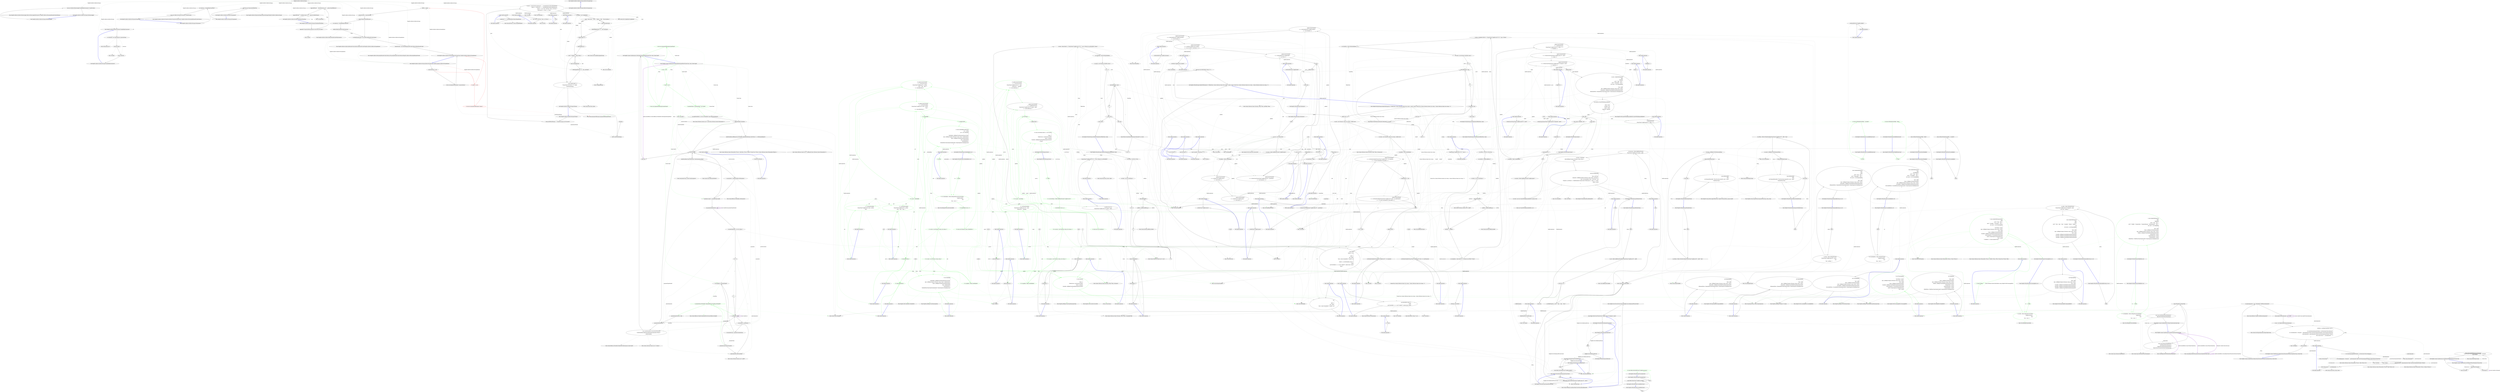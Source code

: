 digraph  {
n83 [label="HangFire.SqlServer.SqlServerStorage", span=""];
n0 [cluster="HangFire.SqlServer.SqlServerStorage.SqlServerStorage(string)", label="Entry HangFire.SqlServer.SqlServerStorage.SqlServerStorage(string)", span="32-32"];
n1 [cluster="HangFire.SqlServer.SqlServerStorage.SqlServerStorage(string)", label="Exit HangFire.SqlServer.SqlServerStorage.SqlServerStorage(string)", span="32-32"];
n2 [cluster="HangFire.SqlServer.SqlServerStorage.SqlServerStorage(string, HangFire.SqlServer.SqlServerStorageOptions)", label="Entry HangFire.SqlServer.SqlServerStorage.SqlServerStorage(string, HangFire.SqlServer.SqlServerStorageOptions)", span="37-37"];
n3 [cluster="HangFire.SqlServer.SqlServerStorage.SqlServerStorage(string, HangFire.SqlServer.SqlServerStorageOptions)", label="connectionString == null", span="39-39"];
n5 [cluster="HangFire.SqlServer.SqlServerStorage.SqlServerStorage(string, HangFire.SqlServer.SqlServerStorageOptions)", color=red, community=0, label="15: options == null", span="40-40"];
n7 [cluster="HangFire.SqlServer.SqlServerStorage.SqlServerStorage(string, HangFire.SqlServer.SqlServerStorageOptions)", label="_options = options", span="42-42"];
n8 [cluster="HangFire.SqlServer.SqlServerStorage.SqlServerStorage(string, HangFire.SqlServer.SqlServerStorageOptions)", label="_connectionString = connectionString", span="43-43"];
n9 [cluster="HangFire.SqlServer.SqlServerStorage.SqlServerStorage(string, HangFire.SqlServer.SqlServerStorageOptions)", label="options.PrepareSchemaIfNecessary", span="45-45"];
n12 [cluster="HangFire.SqlServer.SqlServerStorage.SqlServerStorage(string, HangFire.SqlServer.SqlServerStorageOptions)", label="var defaultQueueProvider = new SqlServerJobQueueProvider(options)", span="53-53"];
n4 [cluster="HangFire.SqlServer.SqlServerStorage.SqlServerStorage(string, HangFire.SqlServer.SqlServerStorageOptions)", label="throw new ArgumentNullException(''connectionString'');", span="39-39"];
n6 [cluster="HangFire.SqlServer.SqlServerStorage.SqlServerStorage(string, HangFire.SqlServer.SqlServerStorageOptions)", color=red, community=0, label="15: throw new ArgumentNullException(''options'');", span="40-40"];
n10 [cluster="HangFire.SqlServer.SqlServerStorage.SqlServerStorage(string, HangFire.SqlServer.SqlServerStorageOptions)", label="var connection = CreateAndOpenConnection()", span="47-47"];
n11 [cluster="HangFire.SqlServer.SqlServerStorage.SqlServerStorage(string, HangFire.SqlServer.SqlServerStorageOptions)", label="SqlServerObjectsInstaller.Install(connection)", span="49-49"];
n16 [cluster="HangFire.SqlServer.SqlServerStorage.CreateAndOpenConnection()", label="Entry HangFire.SqlServer.SqlServerStorage.CreateAndOpenConnection()", span="126-126"];
n17 [cluster="HangFire.SqlServer.SqlServerObjectsInstaller.Install(SqlConnection)", label="Entry HangFire.SqlServer.SqlServerObjectsInstaller.Install(SqlConnection)", span="34-34"];
n13 [cluster="HangFire.SqlServer.SqlServerStorage.SqlServerStorage(string, HangFire.SqlServer.SqlServerStorageOptions)", label="QueueProviders = new PersistentJobQueueProviderCollection(defaultQueueProvider)", span="54-54"];
n18 [cluster="HangFire.SqlServer.SqlServerJobQueueProvider.SqlServerJobQueueProvider(HangFire.SqlServer.SqlServerStorageOptions)", label="Entry HangFire.SqlServer.SqlServerJobQueueProvider.SqlServerJobQueueProvider(HangFire.SqlServer.SqlServerStorageOptions)", span="25-25"];
n14 [cluster="HangFire.SqlServer.SqlServerStorage.SqlServerStorage(string, HangFire.SqlServer.SqlServerStorageOptions)", label="Exit HangFire.SqlServer.SqlServerStorage.SqlServerStorage(string, HangFire.SqlServer.SqlServerStorageOptions)", span="37-37"];
n19 [cluster="HangFire.SqlServer.PersistentJobQueueProviderCollection.PersistentJobQueueProviderCollection(HangFire.SqlServer.IPersistentJobQueueProvider)", label="Entry HangFire.SqlServer.PersistentJobQueueProviderCollection.PersistentJobQueueProviderCollection(HangFire.SqlServer.IPersistentJobQueueProvider)", span="31-31"];
n15 [cluster="System.ArgumentNullException.ArgumentNullException(string)", label="Entry System.ArgumentNullException.ArgumentNullException(string)", span="0-0"];
n20 [cluster="HangFire.SqlServer.SqlServerStorage.GetMonitoringApi()", label="Entry HangFire.SqlServer.SqlServerStorage.GetMonitoringApi()", span="59-59"];
n21 [cluster="HangFire.SqlServer.SqlServerStorage.GetMonitoringApi()", label="return new SqlServerMonitoringApi(CreateAndOpenConnection(), QueueProviders);", span="61-61"];
n22 [cluster="HangFire.SqlServer.SqlServerStorage.GetMonitoringApi()", label="Exit HangFire.SqlServer.SqlServerStorage.GetMonitoringApi()", span="59-59"];
n23 [cluster="HangFire.SqlServer.SqlServerMonitoringApi.SqlServerMonitoringApi(SqlConnection, HangFire.SqlServer.PersistentJobQueueProviderCollection)", label="Entry HangFire.SqlServer.SqlServerMonitoringApi.SqlServerMonitoringApi(SqlConnection, HangFire.SqlServer.PersistentJobQueueProviderCollection)", span="36-36"];
n24 [cluster="HangFire.SqlServer.SqlServerStorage.GetConnection()", label="Entry HangFire.SqlServer.SqlServerStorage.GetConnection()", span="64-64"];
n25 [cluster="HangFire.SqlServer.SqlServerStorage.GetConnection()", label="var connection = CreateAndOpenConnection()", span="66-66"];
n26 [cluster="HangFire.SqlServer.SqlServerStorage.GetConnection()", label="return new SqlServerConnection(connection, QueueProviders);", span="68-68"];
n27 [cluster="HangFire.SqlServer.SqlServerStorage.GetConnection()", label="Exit HangFire.SqlServer.SqlServerStorage.GetConnection()", span="64-64"];
n28 [cluster="HangFire.SqlServer.SqlServerConnection.SqlServerConnection(SqlConnection, HangFire.SqlServer.PersistentJobQueueProviderCollection)", label="Entry HangFire.SqlServer.SqlServerConnection.SqlServerConnection(SqlConnection, HangFire.SqlServer.PersistentJobQueueProviderCollection)", span="35-35"];
n29 [cluster="HangFire.SqlServer.SqlServerStorage.GetComponents()", label="Entry HangFire.SqlServer.SqlServerStorage.GetComponents()", span="71-71"];
n30 [cluster="HangFire.SqlServer.SqlServerStorage.GetComponents()", label="yield return new ExpirationManager(this);", span="73-73"];
n31 [cluster="HangFire.SqlServer.SqlServerStorage.GetComponents()", label="Exit HangFire.SqlServer.SqlServerStorage.GetComponents()", span="71-71"];
n32 [cluster="HangFire.SqlServer.ExpirationManager.ExpirationManager(HangFire.SqlServer.SqlServerStorage)", label="Entry HangFire.SqlServer.ExpirationManager.ExpirationManager(HangFire.SqlServer.SqlServerStorage)", span="38-38"];
n33 [cluster="HangFire.SqlServer.SqlServerStorage.WriteOptionsToLog(ILog)", label="Entry HangFire.SqlServer.SqlServerStorage.WriteOptionsToLog(ILog)", span="76-76"];
n34 [cluster="HangFire.SqlServer.SqlServerStorage.WriteOptionsToLog(ILog)", label="logger.Info(''Using the following options for SQL Server job storage:'')", span="78-78"];
n35 [cluster="HangFire.SqlServer.SqlServerStorage.WriteOptionsToLog(ILog)", label="logger.InfoFormat(''    Queue poll interval: {0}.'', _options.QueuePollInterval)", span="79-79"];
n36 [cluster="HangFire.SqlServer.SqlServerStorage.WriteOptionsToLog(ILog)", label="logger.InfoFormat(''    Invisibility timeout: {0}.'', _options.InvisibilityTimeout)", span="80-80"];
n38 [cluster="Unk.Info", label="Entry Unk.Info", span=""];
n39 [cluster="Unk.InfoFormat", label="Entry Unk.InfoFormat", span=""];
n37 [cluster="HangFire.SqlServer.SqlServerStorage.WriteOptionsToLog(ILog)", label="Exit HangFire.SqlServer.SqlServerStorage.WriteOptionsToLog(ILog)", span="76-76"];
n40 [cluster="HangFire.SqlServer.SqlServerStorage.ToString()", label="Entry HangFire.SqlServer.SqlServerStorage.ToString()", span="83-83"];
n41 [cluster="HangFire.SqlServer.SqlServerStorage.ToString()", label="string canNotParseMessage = ''<Connection string can not be parsed>''", span="85-85"];
n42 [cluster="HangFire.SqlServer.SqlServerStorage.ToString()", label="var parts = _connectionString.Split(new[] { ';' }, StringSplitOptions.RemoveEmptyEntries)\r\n                    .Select(x => x.Split(new[] { '=' }, StringSplitOptions.RemoveEmptyEntries))\r\n                    .Select(x => new { Key = x[0].Trim(), Value = x[1].Trim() })\r\n                    .ToDictionary(x => x.Key, x => x.Value)", span="89-92"];
n52 [cluster="HangFire.SqlServer.SqlServerStorage.ToString()", label="return builder.Length != 0 \r\n                    ? String.Format(''SQL Server: {0}'', builder) \r\n                    : canNotParseMessage;", span="116-118"];
n54 [cluster="HangFire.SqlServer.SqlServerStorage.ToString()", label="return canNotParseMessage;", span="122-122"];
n43 [cluster="HangFire.SqlServer.SqlServerStorage.ToString()", label="var builder = new StringBuilder()", span="94-94"];
n56 [cluster="string.Split(char[], System.StringSplitOptions)", label="Entry string.Split(char[], System.StringSplitOptions)", span="0-0"];
n57 [cluster="Unk.Select", label="Entry Unk.Select", span=""];
n58 [cluster="Unk.ToDictionary", label="Entry Unk.ToDictionary", span=""];
n64 [cluster="lambda expression", label="Entry lambda expression", span="90-90"];
n67 [cluster="lambda expression", label="Entry lambda expression", span="91-91"];
n71 [cluster="lambda expression", label="Entry lambda expression", span="92-92"];
n74 [cluster="lambda expression", label="Entry lambda expression", span="92-92"];
n45 [cluster="HangFire.SqlServer.SqlServerStorage.ToString()", label="parts.ContainsKey(alias)", span="98-98"];
n46 [cluster="HangFire.SqlServer.SqlServerStorage.ToString()", label="builder.AppendFormat(''{1}'', alias, parts[alias])", span="100-100"];
n50 [cluster="HangFire.SqlServer.SqlServerStorage.ToString()", label="parts.ContainsKey(alias)", span="109-109"];
n51 [cluster="HangFire.SqlServer.SqlServerStorage.ToString()", label="builder.AppendFormat(''{1}'', alias, parts[alias])", span="111-111"];
n44 [cluster="HangFire.SqlServer.SqlServerStorage.ToString()", label="new[] { ''Data Source'', ''Server'', ''Address'', ''Addr'', ''Network Address'' }", span="96-96"];
n59 [cluster="System.Text.StringBuilder.StringBuilder()", label="Entry System.Text.StringBuilder.StringBuilder()", span="0-0"];
n47 [cluster="HangFire.SqlServer.SqlServerStorage.ToString()", label="builder.Length != 0", span="105-105"];
n48 [cluster="HangFire.SqlServer.SqlServerStorage.ToString()", label="builder.Append(''@'')", span="105-105"];
n60 [cluster="Unk.ContainsKey", label="Entry Unk.ContainsKey", span=""];
n61 [cluster="Unk.AppendFormat", label="Entry Unk.AppendFormat", span=""];
n49 [cluster="HangFire.SqlServer.SqlServerStorage.ToString()", label="new[] { ''Database'', ''Initial Catalog'' }", span="107-107"];
n62 [cluster="System.Text.StringBuilder.Append(string)", label="Entry System.Text.StringBuilder.Append(string)", span="0-0"];
n53 [cluster="HangFire.SqlServer.SqlServerStorage.ToString()", label=Exception, span="120-120"];
n55 [cluster="HangFire.SqlServer.SqlServerStorage.ToString()", label="Exit HangFire.SqlServer.SqlServerStorage.ToString()", span="83-83"];
n63 [cluster="string.Format(string, object)", label="Entry string.Format(string, object)", span="0-0"];
n65 [cluster="lambda expression", label="x.Split(new[] { '=' }, StringSplitOptions.RemoveEmptyEntries)", span="90-90"];
n66 [cluster="lambda expression", label="Exit lambda expression", span="90-90"];
n68 [cluster="lambda expression", label="new { Key = x[0].Trim(), Value = x[1].Trim() }", span="91-91"];
n69 [cluster="lambda expression", label="Exit lambda expression", span="91-91"];
n70 [cluster="Unk.Trim", label="Entry Unk.Trim", span=""];
n72 [cluster="lambda expression", label="x.Key", span="92-92"];
n73 [cluster="lambda expression", label="Exit lambda expression", span="92-92"];
n75 [cluster="lambda expression", label="x.Value", span="92-92"];
n76 [cluster="lambda expression", label="Exit lambda expression", span="92-92"];
n77 [cluster="HangFire.SqlServer.SqlServerStorage.CreateAndOpenConnection()", label="var connection = new SqlConnection(_connectionString)", span="128-128"];
n78 [cluster="HangFire.SqlServer.SqlServerStorage.CreateAndOpenConnection()", label="connection.Open()", span="129-129"];
n81 [cluster="SqlConnection.cstr", label="Entry SqlConnection.cstr", span=""];
n79 [cluster="HangFire.SqlServer.SqlServerStorage.CreateAndOpenConnection()", label="return connection;", span="131-131"];
n82 [cluster="Unk.Open", label="Entry Unk.Open", span=""];
n80 [cluster="HangFire.SqlServer.SqlServerStorage.CreateAndOpenConnection()", label="Exit HangFire.SqlServer.SqlServerStorage.CreateAndOpenConnection()", span="126-126"];
d11 [cluster="Hangfire.Common.TypeExtensions.GetNonOpenMatchingMethod(System.Type, string, System.Type[])", color=green, community=0, label="0: type == null", span="46-46"];
d10 [cluster="Hangfire.Common.TypeExtensions.GetNonOpenMatchingMethod(System.Type, string, System.Type[])", label="Entry Hangfire.Common.TypeExtensions.GetNonOpenMatchingMethod(System.Type, string, System.Type[])", span="41-41"];
d12 [cluster="Hangfire.Common.TypeExtensions.GetNonOpenMatchingMethod(System.Type, string, System.Type[])", color=green, community=0, label="0: throw new ArgumentNullException(nameof(type));", span="46-46"];
d13 [cluster="Hangfire.Common.TypeExtensions.GetNonOpenMatchingMethod(System.Type, string, System.Type[])", color=green, community=0, label="0: name == null", span="47-47"];
d38 [cluster="Hangfire.Common.TypeExtensions.GetNonOpenMatchingMethod(System.Type, string, System.Type[])", label="Exit Hangfire.Common.TypeExtensions.GetNonOpenMatchingMethod(System.Type, string, System.Type[])", span="41-41"];
d40 [cluster="Unk.nameof", label="Entry Unk.nameof", span=""];
d14 [cluster="Hangfire.Common.TypeExtensions.GetNonOpenMatchingMethod(System.Type, string, System.Type[])", color=green, community=0, label="0: throw new ArgumentNullException(nameof(name));", span="47-47"];
d15 [cluster="Hangfire.Common.TypeExtensions.GetNonOpenMatchingMethod(System.Type, string, System.Type[])", color=green, community=0, label="0: parameterTypes = parameterTypes ?? new Type[0]", span="49-49"];
d16 [cluster="Hangfire.Common.TypeExtensions.GetNonOpenMatchingMethod(System.Type, string, System.Type[])", label="var methodCandidates = new List<MethodInfo>(type.GetRuntimeMethods())", span="51-51"];
d22 [cluster="Hangfire.Common.TypeExtensions.GetNonOpenMatchingMethod(System.Type, string, System.Type[])", label="parameters.Length != parameterTypes.Length", span="66-66"];
d29 [cluster="Hangfire.Common.TypeExtensions.GetNonOpenMatchingMethod(System.Type, string, System.Type[])", label="var actualType = parameterTypes[i]", span="80-80"];
d32 [cluster="Hangfire.Common.TypeExtensions.GetNonOpenMatchingMethod(System.Type, string, System.Type[])", color=green, community=0, label="0: parameterType.GetTypeInfo().IsAssignableFrom(actualType.GetTypeInfo())", span="90-90"];
d28 [cluster="Hangfire.Common.TypeExtensions.GetNonOpenMatchingMethod(System.Type, string, System.Type[])", label="var parameterType = parameter.ParameterType", span="79-79"];
d30 [cluster="Hangfire.Common.TypeExtensions.GetNonOpenMatchingMethod(System.Type, string, System.Type[])", label="parameterType.IsGenericParameter", span="83-83"];
d33 [cluster="Hangfire.Common.TypeExtensions.GetNonOpenMatchingMethod(System.Type, string, System.Type[])", label="parameterTypesMatched = false", span="92-92"];
d26 [cluster="Hangfire.Common.TypeExtensions.GetNonOpenMatchingMethod(System.Type, string, System.Type[])", label="i < parameters.Length", span="76-76"];
d5 [cluster="System.Type.GetTypeInfo()", label="Entry System.Type.GetTypeInfo()", span="0-0"];
d49 [cluster="System.Reflection.TypeInfo.IsAssignableFrom(System.Reflection.TypeInfo)", label="Entry System.Reflection.TypeInfo.IsAssignableFrom(System.Reflection.TypeInfo)", span="0-0"];
d17 [cluster="Hangfire.Common.TypeExtensions.GetNonOpenMatchingMethod(System.Type, string, System.Type[])", label="type.GetTypeInfo().IsInterface", span="53-53"];
d18 [cluster="Hangfire.Common.TypeExtensions.GetNonOpenMatchingMethod(System.Type, string, System.Type[])", label="methodCandidates.AddRange(type.GetTypeInfo().ImplementedInterfaces.SelectMany(x => x.GetRuntimeMethods()))", span="55-55"];
d20 [cluster="Hangfire.Common.TypeExtensions.GetNonOpenMatchingMethod(System.Type, string, System.Type[])", label="!methodCandidate.Name.Equals(name, StringComparison.Ordinal)", span="60-60"];
d37 [cluster="Hangfire.Common.TypeExtensions.GetNonOpenMatchingMethod(System.Type, string, System.Type[])", label="return null;", span="104-104"];
d36 [cluster="Hangfire.Common.TypeExtensions.GetNonOpenMatchingMethod(System.Type, string, System.Type[])", label="return methodCandidate.ContainsGenericParameters\r\n                    ? methodCandidate.MakeGenericMethod(genericArguments.ToArray())\r\n                    : methodCandidate;", span="99-101"];
d41 [cluster="System.Collections.Generic.List<T>.List(System.Collections.Generic.IEnumerable<T>)", label="Entry System.Collections.Generic.List<T>.List(System.Collections.Generic.IEnumerable<T>)", span="0-0"];
d42 [cluster="System.Type.GetRuntimeMethods()", label="Entry System.Type.GetRuntimeMethods()", span="0-0"];
d19 [cluster="Hangfire.Common.TypeExtensions.GetNonOpenMatchingMethod(System.Type, string, System.Type[])", label=methodCandidates, span="58-58"];
d21 [cluster="Hangfire.Common.TypeExtensions.GetNonOpenMatchingMethod(System.Type, string, System.Type[])", label="var parameters = methodCandidate.GetParameters()", span="65-65"];
d23 [cluster="Hangfire.Common.TypeExtensions.GetNonOpenMatchingMethod(System.Type, string, System.Type[])", label="var parameterTypesMatched = true", span="71-71"];
d25 [cluster="Hangfire.Common.TypeExtensions.GetNonOpenMatchingMethod(System.Type, string, System.Type[])", label="var i = 0", span="76-76"];
d31 [cluster="Hangfire.Common.TypeExtensions.GetNonOpenMatchingMethod(System.Type, string, System.Type[])", label="genericArguments.Add(actualType)", span="85-85"];
d27 [cluster="Hangfire.Common.TypeExtensions.GetNonOpenMatchingMethod(System.Type, string, System.Type[])", label="var parameter = parameters[i]", span="78-78"];
d35 [cluster="Hangfire.Common.TypeExtensions.GetNonOpenMatchingMethod(System.Type, string, System.Type[])", label="!parameterTypesMatched", span="96-96"];
d34 [cluster="Hangfire.Common.TypeExtensions.GetNonOpenMatchingMethod(System.Type, string, System.Type[])", label="i++", span="76-76"];
d1 [cluster="Hangfire.Common.TypeExtensions.ToGenericTypeString(System.Type)", label="!type.GetTypeInfo().IsGenericType", span="29-29"];
d68 [cluster="Hangfire.Common.TypeExtensions.ReplaceGenericParametersInGenericTypeName(string, System.Type)", label="var genericArguments = type .GetTypeInfo().GetAllGenericArguments()", span="128-128"];
d43 [cluster="System.Collections.Generic.IEnumerable<TSource>.SelectMany<TSource, TResult>(System.Func<TSource, System.Collections.Generic.IEnumerable<TResult>>)", label="Entry System.Collections.Generic.IEnumerable<TSource>.SelectMany<TSource, TResult>(System.Func<TSource, System.Collections.Generic.IEnumerable<TResult>>)", span="0-0"];
d44 [cluster="System.Collections.Generic.List<T>.AddRange(System.Collections.Generic.IEnumerable<T>)", label="Entry System.Collections.Generic.List<T>.AddRange(System.Collections.Generic.IEnumerable<T>)", span="0-0"];
d52 [cluster="lambda expression", label="Entry lambda expression", span="55-55"];
d45 [cluster="string.Equals(string, System.StringComparison)", label="Entry string.Equals(string, System.StringComparison)", span="0-0"];
d24 [cluster="Hangfire.Common.TypeExtensions.GetNonOpenMatchingMethod(System.Type, string, System.Type[])", label="var genericArguments = new List<Type>()", span="72-72"];
d50 [cluster="System.Collections.Generic.List<T>.ToArray()", label="Entry System.Collections.Generic.List<T>.ToArray()", span="0-0"];
d51 [cluster="System.Reflection.MethodInfo.MakeGenericMethod(params System.Type[])", label="Entry System.Reflection.MethodInfo.MakeGenericMethod(params System.Type[])", span="0-0"];
d53 [cluster="lambda expression", label="x.GetRuntimeMethods()", span="55-55"];
d46 [cluster="System.Reflection.MethodBase.GetParameters()", label="Entry System.Reflection.MethodBase.GetParameters()", span="0-0"];
d48 [cluster="System.Collections.Generic.List<T>.Add(T)", label="Entry System.Collections.Generic.List<T>.Add(T)", span="0-0"];
d0 [cluster="Hangfire.Common.TypeExtensions.ToGenericTypeString(System.Type)", label="Entry Hangfire.Common.TypeExtensions.ToGenericTypeString(System.Type)", span="27-27"];
d2 [cluster="Hangfire.Common.TypeExtensions.ToGenericTypeString(System.Type)", label="return type.GetFullNameWithoutNamespace()\r\n                        .ReplacePlusWithDotInNestedTypeName();", span="31-32"];
d3 [cluster="Hangfire.Common.TypeExtensions.ToGenericTypeString(System.Type)", label="return type.GetGenericTypeDefinition()\r\n                    .GetFullNameWithoutNamespace()\r\n                    .ReplacePlusWithDotInNestedTypeName()\r\n                    .ReplaceGenericParametersInGenericTypeName(type);", span="35-38"];
d67 [cluster="Hangfire.Common.TypeExtensions.ReplaceGenericParametersInGenericTypeName(string, System.Type)", label="Entry Hangfire.Common.TypeExtensions.ReplaceGenericParametersInGenericTypeName(string, System.Type)", span="126-126"];
d69 [cluster="Hangfire.Common.TypeExtensions.ReplaceGenericParametersInGenericTypeName(string, System.Type)", label="string regexForGenericArguments = @''`[1-9]\d*''", span="130-130"];
d74 [cluster="System.Reflection.TypeInfo.GetAllGenericArguments()", label="Entry System.Reflection.TypeInfo.GetAllGenericArguments()", span="145-145"];
d71 [cluster="Hangfire.Common.TypeExtensions.ReplaceGenericParametersInGenericTypeName(string, System.Type)", label="typeName = rgx.Replace(typeName, match =>\r\n            {\r\n                var currentGenericArgumentNumbers = int.Parse(match.Value.Substring(1));\r\n                var currentArguments = string.Join('','', genericArguments.Take(currentGenericArgumentNumbers).Select(ToGenericTypeString));\r\n                genericArguments = genericArguments.Skip(currentGenericArgumentNumbers).ToArray();\r\n                return string.Concat(''<'', currentArguments, ''>'');\r\n            })", span="134-140"];
d54 [cluster="lambda expression", label="Exit lambda expression", span="55-55"];
d47 [cluster="System.Collections.Generic.List<T>.List()", label="Entry System.Collections.Generic.List<T>.List()", span="0-0"];
d4 [cluster="Hangfire.Common.TypeExtensions.ToGenericTypeString(System.Type)", label="Exit Hangfire.Common.TypeExtensions.ToGenericTypeString(System.Type)", span="27-27"];
d9 [cluster="string.ReplaceGenericParametersInGenericTypeName(System.Type)", label="Entry string.ReplaceGenericParametersInGenericTypeName(System.Type)", span="126-126"];
d7 [cluster="string.ReplacePlusWithDotInNestedTypeName()", label="Entry string.ReplacePlusWithDotInNestedTypeName()", span="121-121"];
d6 [cluster="System.Type.GetFullNameWithoutNamespace()", label="Entry System.Type.GetFullNameWithoutNamespace()", span="107-107"];
d8 [cluster="System.Type.GetGenericTypeDefinition()", label="Entry System.Type.GetGenericTypeDefinition()", span="0-0"];
d73 [cluster="Hangfire.Common.TypeExtensions.ReplaceGenericParametersInGenericTypeName(string, System.Type)", label="Exit Hangfire.Common.TypeExtensions.ReplaceGenericParametersInGenericTypeName(string, System.Type)", span="126-126"];
d70 [cluster="Hangfire.Common.TypeExtensions.ReplaceGenericParametersInGenericTypeName(string, System.Type)", label="var rgx = new Regex(regexForGenericArguments)", span="132-132"];
d72 [cluster="Hangfire.Common.TypeExtensions.ReplaceGenericParametersInGenericTypeName(string, System.Type)", label="return typeName;", span="142-142"];
d76 [cluster="Unk.Replace", label="Entry Unk.Replace", span=""];
d77 [cluster="lambda expression", label="Entry lambda expression", span="134-140"];
d79 [cluster="lambda expression", label="var currentArguments = string.Join('','', genericArguments.Take(currentGenericArgumentNumbers).Select(ToGenericTypeString))", span="137-137"];
d80 [cluster="lambda expression", label="genericArguments = genericArguments.Skip(currentGenericArgumentNumbers).ToArray()", span="138-138"];
d75 [cluster="System.Text.RegularExpressions.Regex.Regex(string)", label="Entry System.Text.RegularExpressions.Regex.Regex(string)", span="0-0"];
d82 [cluster="lambda expression", label="Exit lambda expression", span="134-140"];
d78 [cluster="lambda expression", label="var currentGenericArgumentNumbers = int.Parse(match.Value.Substring(1))", span="136-136"];
d93 [label=genericArguments, span=""];
d84 [cluster="System.Collections.Generic.IEnumerable<TSource>.Take<TSource>(int)", label="Entry System.Collections.Generic.IEnumerable<TSource>.Take<TSource>(int)", span="0-0"];
d85 [cluster="Unk.Select", label="Entry Unk.Select", span=""];
d86 [cluster="Unk.Join", label="Entry Unk.Join", span=""];
d81 [cluster="lambda expression", label="return string.Concat(''<'', currentArguments, ''>'');", span="139-139"];
d87 [cluster="System.Collections.Generic.IEnumerable<TSource>.Skip<TSource>(int)", label="Entry System.Collections.Generic.IEnumerable<TSource>.Skip<TSource>(int)", span="0-0"];
d88 [cluster="System.Collections.Generic.IEnumerable<TSource>.ToArray<TSource>()", label="Entry System.Collections.Generic.IEnumerable<TSource>.ToArray<TSource>()", span="0-0"];
d62 [cluster="string.Substring(int)", label="Entry string.Substring(int)", span="0-0"];
d83 [cluster="int.Parse(string)", label="Entry int.Parse(string)", span="0-0"];
d89 [cluster="string.Concat(string, string, string)", label="Entry string.Concat(string, string, string)", span="0-0"];
d59 [cluster="Hangfire.Common.TypeExtensions.GetFullNameWithoutNamespace(System.Type)", label="return !String.IsNullOrEmpty(type.Namespace)\n                ? type.FullName.Substring(type.Namespace.Length + dotLength)\n                : type.FullName;", span="116-118"];
d55 [cluster="Hangfire.Common.TypeExtensions.GetFullNameWithoutNamespace(System.Type)", label="Entry Hangfire.Common.TypeExtensions.GetFullNameWithoutNamespace(System.Type)", span="107-107"];
d58 [cluster="Hangfire.Common.TypeExtensions.GetFullNameWithoutNamespace(System.Type)", label="int dotLength = 1", span="114-114"];
d60 [cluster="Hangfire.Common.TypeExtensions.GetFullNameWithoutNamespace(System.Type)", label="Exit Hangfire.Common.TypeExtensions.GetFullNameWithoutNamespace(System.Type)", span="107-107"];
d61 [cluster="string.IsNullOrEmpty(string)", label="Entry string.IsNullOrEmpty(string)", span="0-0"];
d56 [cluster="Hangfire.Common.TypeExtensions.GetFullNameWithoutNamespace(System.Type)", label="type.IsGenericParameter", span="109-109"];
d57 [cluster="Hangfire.Common.TypeExtensions.GetFullNameWithoutNamespace(System.Type)", label="return type.Name;", span="111-111"];
m0_36 [cluster="HangFire.JobHelper.FromJson<T>(string)", file="TypeExtensionsFacts.cs", label="Entry HangFire.JobHelper.FromJson<T>(string)", span="37-37"];
m0_291 [cluster="Unk.TryParse", file="TypeExtensionsFacts.cs", label="Entry Unk.TryParse", span=""];
m0_13 [cluster="HangFire.Web.JobStorage.DequeuedCount(string)", file="TypeExtensionsFacts.cs", label="return Redis.GetListCount(String.Format(''hangfire:queue:{0}:dequeued'', queue));", span="32-32"];
m0_14 [cluster="HangFire.Web.JobStorage.DequeuedCount(string)", file="TypeExtensionsFacts.cs", label="Exit HangFire.Web.JobStorage.DequeuedCount(string)", span="28-28"];
m0_15 [cluster="HangFire.Web.JobStorage.FailedCount()", file="TypeExtensionsFacts.cs", label="Entry HangFire.Web.JobStorage.FailedCount()", span="36-36"];
m0_30 [cluster="System.Collections.Generic.IEnumerable<TSource>.OrderBy<TSource, TKey>(System.Func<TSource, TKey>)", file="TypeExtensionsFacts.cs", label="Entry System.Collections.Generic.IEnumerable<TSource>.OrderBy<TSource, TKey>(System.Func<TSource, TKey>)", span="0-0"];
m0_133 [cluster="int.Parse(string)", file="TypeExtensionsFacts.cs", label="Entry int.Parse(string)", span="0-0"];
m0_43 [cluster="HangFire.Web.JobStorage.ScheduledJobs(int, int)", file="TypeExtensionsFacts.cs", label="Entry HangFire.Web.JobStorage.ScheduledJobs(int, int)", span="80-80"];
m0_44 [cluster="HangFire.Web.JobStorage.ScheduledJobs(int, int)", color=green, community=0, file="TypeExtensionsFacts.cs", label="13: Redis", span="82-82"];
m0_45 [cluster="HangFire.Web.JobStorage.ScheduledJobs(int, int)", color=green, community=0, file="TypeExtensionsFacts.cs", label="13: var scheduledJobs = Redis.GetRangeWithScoresFromSortedSet(\r\n                    ''hangfire:schedule'',\r\n                    from,\r\n                    from + count - 1)", span="84-87"];
m0_46 [cluster="HangFire.Web.JobStorage.ScheduledJobs(int, int)", color=green, community=0, file="TypeExtensionsFacts.cs", label="45: scheduledJobs.Count == 0", span="89-89"];
m0_51 [cluster="HangFire.Web.JobStorage.ScheduledJobs(int, int)", color=green, community=0, file="TypeExtensionsFacts.cs", label="13: scheduledJobs", span="99-99"];
m0_56 [cluster="HangFire.Web.JobStorage.ScheduledJobs(int, int)", color=green, community=0, file="TypeExtensionsFacts.cs", label="13: return scheduledJobs.ToDictionary(\r\n                    job => job.Key,\r\n                    job => new ScheduleDto\r\n                    {\r\n                        ScheduledAt = JobHelper.FromTimestamp((long) job.Value),\r\n                        Args = JobHelper.FromJson<Dictionary<string, string>>(jobs[job.Key][1]),\r\n                        Queue = JobHelper.TryToGetQueue(jobs[job.Key][0]),\r\n                        Type = jobs[job.Key][0],\r\n                        InScheduledState =\r\n                            ScheduledState.Name.Equals(states[job.Key], StringComparison.OrdinalIgnoreCase)\r\n                    });", span="119-129"];
m0_47 [cluster="HangFire.Web.JobStorage.ScheduledJobs(int, int)", color=green, community=0, file="TypeExtensionsFacts.cs", label="19: return new Dictionary<string, ScheduleDto>();", span="91-91"];
m0_48 [cluster="HangFire.Web.JobStorage.ScheduledJobs(int, int)", color=green, community=0, file="TypeExtensionsFacts.cs", label="13: var jobs = new Dictionary<string, List<string>>()", span="94-94"];
m0_50 [cluster="HangFire.Web.JobStorage.ScheduledJobs(int, int)", color=green, community=0, file="TypeExtensionsFacts.cs", label="13: var pipeline = Redis.CreatePipeline()", span="97-97"];
m0_54 [cluster="HangFire.Web.JobStorage.ScheduledJobs(int, int)", color=green, community=0, file="TypeExtensionsFacts.cs", label="32: pipeline.QueueCommand(\r\n                            x => x.GetValueFromHash(\r\n                                String.Format(''hangfire:job:{0}:state'', job.Key),\r\n                                ''State''),\r\n                            x => states.Add(job.Key, x))", span="109-113"];
m0_52 [cluster="HangFire.Web.JobStorage.ScheduledJobs(int, int)", color=green, community=0, file="TypeExtensionsFacts.cs", label="33: var job = scheduledJob", span="101-101"];
m0_55 [cluster="HangFire.Web.JobStorage.ScheduledJobs(int, int)", color=green, community=0, file="TypeExtensionsFacts.cs", label="13: pipeline.Flush()", span="116-116"];
m0_49 [cluster="HangFire.Web.JobStorage.ScheduledJobs(int, int)", color=green, community=0, file="TypeExtensionsFacts.cs", label="13: var states = new Dictionary<string, string>()", span="95-95"];
m0_53 [cluster="HangFire.Web.JobStorage.ScheduledJobs(int, int)", color=green, community=0, file="TypeExtensionsFacts.cs", label="32: pipeline.QueueCommand(\r\n                            x => x.GetValuesFromHash(\r\n                                String.Format(''hangfire:job:{0}'', job.Key),\r\n                                new[] { ''Type'', ''Args'' }),\r\n                            x => jobs.Add(job.Key, x))", span="103-107"];
m0_57 [cluster="HangFire.Web.JobStorage.ScheduledJobs(int, int)", file="TypeExtensionsFacts.cs", label="Exit HangFire.Web.JobStorage.ScheduledJobs(int, int)", span="80-80"];
m0_38 [cluster="HangFire.JobHelper.FromNullableStringTimestamp(string)", file="TypeExtensionsFacts.cs", label="Entry HangFire.JobHelper.FromNullableStringTimestamp(string)", span="65-65"];
m0_214 [cluster="HangFire.Web.DequeuedJobDto.DequeuedJobDto()", file="TypeExtensionsFacts.cs", label="Entry HangFire.Web.DequeuedJobDto.DequeuedJobDto()", span="5-5"];
m0_386 [cluster="HangFire.Web.StatisticsDto.StatisticsDto()", file="TypeExtensionsFacts.cs", label="Entry HangFire.Web.StatisticsDto.StatisticsDto()", span="2-2"];
m0_29 [cluster="Unk.GetJobsWithProperties", file="TypeExtensionsFacts.cs", label="Entry Unk.GetJobsWithProperties", span=""];
m0_31 [cluster="System.Collections.Generic.IEnumerable<TSource>.ToList<TSource>()", file="TypeExtensionsFacts.cs", label="Entry System.Collections.Generic.IEnumerable<TSource>.ToList<TSource>()", span="0-0"];
m0_359 [cluster="KeyValuePair<string, T>.cstr", file="TypeExtensionsFacts.cs", label="Entry KeyValuePair<string, T>.cstr", span=""];
m0_197 [cluster="HangFire.Web.EnqueuedJobDto.EnqueuedJobDto()", file="TypeExtensionsFacts.cs", label="Entry HangFire.Web.EnqueuedJobDto.EnqueuedJobDto()", span="5-5"];
m0_60 [cluster="Unk.CreatePipeline", file="TypeExtensionsFacts.cs", label="Entry Unk.CreatePipeline", span=""];
m0_76 [cluster="Unk.GetValueFromHash", file="TypeExtensionsFacts.cs", label="Entry Unk.GetValueFromHash", span=""];
m0_0 [cluster="HangFire.Web.JobStorage.ScheduledCount()", file="TypeExtensionsFacts.cs", label="Entry HangFire.Web.JobStorage.ScheduledCount()", span="12-12"];
m0_1 [cluster="HangFire.Web.JobStorage.ScheduledCount()", file="TypeExtensionsFacts.cs", label=Redis, span="14-14"];
m0_3 [cluster="HangFire.Web.JobStorage.ScheduledCount()", file="TypeExtensionsFacts.cs", label="Exit HangFire.Web.JobStorage.ScheduledCount()", span="12-12"];
m0_2 [cluster="HangFire.Web.JobStorage.ScheduledCount()", file="TypeExtensionsFacts.cs", label="return Redis.GetSortedSetCount(''hangfire:schedule'');", span="16-16"];
m0_4 [cluster="Unk.GetSortedSetCount", file="TypeExtensionsFacts.cs", label="Entry Unk.GetSortedSetCount", span=""];
m0_23 [cluster="HangFire.Web.JobStorage.ProcessingJobs(int, int)", file="TypeExtensionsFacts.cs", label="Entry HangFire.Web.JobStorage.ProcessingJobs(int, int)", span="52-52"];
m0_24 [cluster="HangFire.Web.JobStorage.ProcessingJobs(int, int)", color=green, community=0, file="TypeExtensionsFacts.cs", label="4: Redis", span="55-55"];
m0_25 [cluster="HangFire.Web.JobStorage.ProcessingJobs(int, int)", color=green, community=0, file="TypeExtensionsFacts.cs", label="7: var jobIds = Redis.GetRangeFromSortedSet(\r\n                    ''hangfire:processing'',\r\n                    from,\r\n                    from + count - 1)", span="57-60"];
m0_26 [cluster="HangFire.Web.JobStorage.ProcessingJobs(int, int)", color=green, community=0, file="TypeExtensionsFacts.cs", label="7: return GetJobsWithProperties(Redis,\r\n                    jobIds,\r\n                    new[] { ''Type'', ''Args'' },\r\n                    new[] { ''StartedAt'', ''ServerName'', ''State'' },\r\n                    (job, state) => new ProcessingJobDto\r\n                    {\r\n                        ServerName = state[1],\r\n                        Args = JobHelper.FromJson<Dictionary<string, string>>(job[1]),\r\n                        Type = job[0],\r\n                        Queue = JobHelper.TryToGetQueue(job[0]),\r\n                        StartedAt = JobHelper.FromNullableStringTimestamp(state[0]),\r\n                        InProcessingState = ProcessingState.Name.Equals(\r\n                            state[2], StringComparison.OrdinalIgnoreCase),\r\n                        State = state[2]\r\n                    }).OrderBy(x => x.Value.StartedAt).ToList();", span="62-76"];
m0_27 [cluster="HangFire.Web.JobStorage.ProcessingJobs(int, int)", file="TypeExtensionsFacts.cs", label="Exit HangFire.Web.JobStorage.ProcessingJobs(int, int)", span="52-52"];
m0_134 [cluster="HangFire.JobHelper.FromStringTimestamp(string)", file="TypeExtensionsFacts.cs", label="Entry HangFire.JobHelper.FromStringTimestamp(string)", span="60-60"];
m0_257 [cluster="Unk.ContainsKey", file="TypeExtensionsFacts.cs", label="Entry Unk.ContainsKey", span=""];
m0_5 [cluster="HangFire.Web.JobStorage.EnqueuedCount(string)", file="TypeExtensionsFacts.cs", label="Entry HangFire.Web.JobStorage.EnqueuedCount(string)", span="20-20"];
m0_234 [cluster="HangFire.States.EnqueuedState.EnqueuedState(string, string, string)", file="TypeExtensionsFacts.cs", label="Entry HangFire.States.EnqueuedState.EnqueuedState(string, string, string)", span="10-10"];
m0_173 [cluster="HangFire.Web.JobStorage.GetJobsWithProperties<T>(IRedisClient, System.Collections.Generic.IList<string>, string[], string[], System.Func<System.Collections.Generic.List<string>, System.Collections.Generic.List<string>, T>)", file="TypeExtensionsFacts.cs", label="Entry HangFire.Web.JobStorage.GetJobsWithProperties<T>(IRedisClient, System.Collections.Generic.IList<string>, string[], string[], System.Func<System.Collections.Generic.List<string>, System.Collections.Generic.List<string>, T>)", span="499-499"];
m0_331 [cluster="HangFire.Web.JobStorage.GetJobsWithProperties<T>(IRedisClient, System.Collections.Generic.IList<string>, string[], string[], System.Func<System.Collections.Generic.List<string>, System.Collections.Generic.List<string>, T>)", file="TypeExtensionsFacts.cs", label="pipeline.QueueCommand(\r\n                        x => x.GetValuesFromHash(String.Format(''hangfire:job:{0}'', id), properties),\r\n                        x => { if (!jobs.ContainsKey(id)) jobs.Add(id, x); })", span="517-519"];
m0_333 [cluster="HangFire.Web.JobStorage.GetJobsWithProperties<T>(IRedisClient, System.Collections.Generic.IList<string>, string[], string[], System.Func<System.Collections.Generic.List<string>, System.Collections.Generic.List<string>, T>)", file="TypeExtensionsFacts.cs", label="pipeline.QueueCommand(\r\n                            x => x.GetValuesFromHash(String.Format(''hangfire:job:{0}:state'', id), stateProperties),\r\n                            x => { if (!states.ContainsKey(id)) states.Add(id, x); })", span="523-525"];
m0_328 [cluster="HangFire.Web.JobStorage.GetJobsWithProperties<T>(IRedisClient, System.Collections.Generic.IList<string>, string[], string[], System.Func<System.Collections.Generic.List<string>, System.Collections.Generic.List<string>, T>)", file="TypeExtensionsFacts.cs", label="var pipeline = redis.CreatePipeline()", span="511-511"];
m0_334 [cluster="HangFire.Web.JobStorage.GetJobsWithProperties<T>(IRedisClient, System.Collections.Generic.IList<string>, string[], string[], System.Func<System.Collections.Generic.List<string>, System.Collections.Generic.List<string>, T>)", file="TypeExtensionsFacts.cs", label="pipeline.Flush()", span="529-529"];
m0_335 [cluster="HangFire.Web.JobStorage.GetJobsWithProperties<T>(IRedisClient, System.Collections.Generic.IList<string>, string[], string[], System.Func<System.Collections.Generic.List<string>, System.Collections.Generic.List<string>, T>)", file="TypeExtensionsFacts.cs", label="return jobIds\r\n                .Select(x => new\r\n                {\r\n                    JobId = x,\r\n                    Job = jobs[x],\r\n                    State = states.ContainsKey(x) ? states[x] : null\r\n                })\r\n                .Select(x => new KeyValuePair<string, T>(\r\n                    x.JobId,\r\n                    x.Job.TrueForAll(y => y == null) ? default(T) : selector(x.Job, x.State)))\r\n                .ToList();", span="532-542"];
m0_325 [cluster="HangFire.Web.JobStorage.GetJobsWithProperties<T>(IRedisClient, System.Collections.Generic.IList<string>, string[], string[], System.Func<System.Collections.Generic.List<string>, System.Collections.Generic.List<string>, T>)", file="TypeExtensionsFacts.cs", label="return new List<KeyValuePair<string, T>>();", span="506-506"];
m0_326 [cluster="HangFire.Web.JobStorage.GetJobsWithProperties<T>(IRedisClient, System.Collections.Generic.IList<string>, string[], string[], System.Func<System.Collections.Generic.List<string>, System.Collections.Generic.List<string>, T>)", file="TypeExtensionsFacts.cs", label="var jobs = new Dictionary<string, List<string>>(jobIds.Count)", span="508-508"];
m0_330 [cluster="HangFire.Web.JobStorage.GetJobsWithProperties<T>(IRedisClient, System.Collections.Generic.IList<string>, string[], string[], System.Func<System.Collections.Generic.List<string>, System.Collections.Generic.List<string>, T>)", file="TypeExtensionsFacts.cs", label="var id = jobId", span="515-515"];
m0_332 [cluster="HangFire.Web.JobStorage.GetJobsWithProperties<T>(IRedisClient, System.Collections.Generic.IList<string>, string[], string[], System.Func<System.Collections.Generic.List<string>, System.Collections.Generic.List<string>, T>)", file="TypeExtensionsFacts.cs", label="stateProperties != null", span="521-521"];
m0_327 [cluster="HangFire.Web.JobStorage.GetJobsWithProperties<T>(IRedisClient, System.Collections.Generic.IList<string>, string[], string[], System.Func<System.Collections.Generic.List<string>, System.Collections.Generic.List<string>, T>)", file="TypeExtensionsFacts.cs", label="var states = new Dictionary<string, List<string>>(jobIds.Count)", span="509-509"];
m0_329 [cluster="HangFire.Web.JobStorage.GetJobsWithProperties<T>(IRedisClient, System.Collections.Generic.IList<string>, string[], string[], System.Func<System.Collections.Generic.List<string>, System.Collections.Generic.List<string>, T>)", file="TypeExtensionsFacts.cs", label=jobIds, span="513-513"];
m0_324 [cluster="HangFire.Web.JobStorage.GetJobsWithProperties<T>(IRedisClient, System.Collections.Generic.IList<string>, string[], string[], System.Func<System.Collections.Generic.List<string>, System.Collections.Generic.List<string>, T>)", file="TypeExtensionsFacts.cs", label="jobIds.Count == 0", span="506-506"];
m0_336 [cluster="HangFire.Web.JobStorage.GetJobsWithProperties<T>(IRedisClient, System.Collections.Generic.IList<string>, string[], string[], System.Func<System.Collections.Generic.List<string>, System.Collections.Generic.List<string>, T>)", file="TypeExtensionsFacts.cs", label="Exit HangFire.Web.JobStorage.GetJobsWithProperties<T>(IRedisClient, System.Collections.Generic.IList<string>, string[], string[], System.Func<System.Collections.Generic.List<string>, System.Collections.Generic.List<string>, T>)", span="499-499"];
m0_361 [cluster="Unk.selector", file="TypeExtensionsFacts.cs", label="Entry Unk.selector", span=""];
m0_345 [cluster="System.Collections.Generic.Dictionary<TKey, TValue>.ContainsKey(TKey)", file="TypeExtensionsFacts.cs", label="Entry System.Collections.Generic.Dictionary<TKey, TValue>.ContainsKey(TKey)", span="0-0"];
m0_11 [cluster="System.Threading.CancellationToken.ThrowIfCancellationRequested()", file="TypeExtensionsFacts.cs", label="Entry System.Threading.CancellationToken.ThrowIfCancellationRequested()", span="0-0"];
m0_12 [cluster="Hangfire.Server.IServerProcess.Execute(Hangfire.Server.BackgroundProcessContext)", file="TypeExtensionsFacts.cs", label="Entry Hangfire.Server.IServerProcess.Execute(Hangfire.Server.BackgroundProcessContext)", span="26-26"];
m0_219 [cluster="HangFire.Web.JobStorage.GetHourlyTimelineStats(IRedisClient, string)", file="TypeExtensionsFacts.cs", label="Entry HangFire.Web.JobStorage.GetHourlyTimelineStats(IRedisClient, string)", span="438-438"];
m0_278 [cluster="HangFire.Web.JobStorage.GetHourlyTimelineStats(IRedisClient, string)", file="TypeExtensionsFacts.cs", label="var result = new Dictionary<DateTime, long>()", span="452-452"];
m0_276 [cluster="HangFire.Web.JobStorage.GetHourlyTimelineStats(IRedisClient, string)", file="TypeExtensionsFacts.cs", label="var keys = dates.Select(x => String.Format(''hangfire:stats:{0}:{1}'', type, x.ToString(''yyyy-MM-dd-HH''))).ToList()", span="449-449"];
m0_270 [cluster="HangFire.Web.JobStorage.GetHourlyTimelineStats(IRedisClient, string)", file="TypeExtensionsFacts.cs", label="var dates = new List<DateTime>()", span="442-442"];
m0_277 [cluster="HangFire.Web.JobStorage.GetHourlyTimelineStats(IRedisClient, string)", file="TypeExtensionsFacts.cs", label="var valuesMap = redis.GetValuesMap(keys)", span="450-450"];
m0_279 [cluster="HangFire.Web.JobStorage.GetHourlyTimelineStats(IRedisClient, string)", file="TypeExtensionsFacts.cs", label="var i = 0", span="453-453"];
m0_284 [cluster="HangFire.Web.JobStorage.GetHourlyTimelineStats(IRedisClient, string)", file="TypeExtensionsFacts.cs", label="result.Add(dates[i], value)", span="461-461"];
m0_286 [cluster="HangFire.Web.JobStorage.GetHourlyTimelineStats(IRedisClient, string)", file="TypeExtensionsFacts.cs", label="return result;", span="464-464"];
m0_272 [cluster="HangFire.Web.JobStorage.GetHourlyTimelineStats(IRedisClient, string)", file="TypeExtensionsFacts.cs", label="i < 24", span="443-443"];
m0_269 [cluster="HangFire.Web.JobStorage.GetHourlyTimelineStats(IRedisClient, string)", file="TypeExtensionsFacts.cs", label="var endDate = DateTime.UtcNow", span="441-441"];
m0_271 [cluster="HangFire.Web.JobStorage.GetHourlyTimelineStats(IRedisClient, string)", file="TypeExtensionsFacts.cs", label="var i = 0", span="443-443"];
m0_273 [cluster="HangFire.Web.JobStorage.GetHourlyTimelineStats(IRedisClient, string)", file="TypeExtensionsFacts.cs", label="dates.Add(endDate)", span="445-445"];
m0_280 [cluster="HangFire.Web.JobStorage.GetHourlyTimelineStats(IRedisClient, string)", file="TypeExtensionsFacts.cs", label="i < dates.Count", span="453-453"];
m0_282 [cluster="HangFire.Web.JobStorage.GetHourlyTimelineStats(IRedisClient, string)", file="TypeExtensionsFacts.cs", label="!long.TryParse(valuesMap[valuesMap.Keys.ElementAt(i)], out value)", span="456-456"];
m0_285 [cluster="HangFire.Web.JobStorage.GetHourlyTimelineStats(IRedisClient, string)", file="TypeExtensionsFacts.cs", label="i++", span="453-453"];
m0_283 [cluster="HangFire.Web.JobStorage.GetHourlyTimelineStats(IRedisClient, string)", file="TypeExtensionsFacts.cs", label="value = 0", span="458-458"];
m0_275 [cluster="HangFire.Web.JobStorage.GetHourlyTimelineStats(IRedisClient, string)", file="TypeExtensionsFacts.cs", label="i++", span="443-443"];
m0_274 [cluster="HangFire.Web.JobStorage.GetHourlyTimelineStats(IRedisClient, string)", file="TypeExtensionsFacts.cs", label="endDate = endDate.AddHours(-1)", span="446-446"];
m0_281 [cluster="HangFire.Web.JobStorage.GetHourlyTimelineStats(IRedisClient, string)", file="TypeExtensionsFacts.cs", label="long value", span="455-455"];
m0_287 [cluster="HangFire.Web.JobStorage.GetHourlyTimelineStats(IRedisClient, string)", file="TypeExtensionsFacts.cs", label="Exit HangFire.Web.JobStorage.GetHourlyTimelineStats(IRedisClient, string)", span="438-438"];
m0_232 [cluster="Unk.TryToGetQueue", file="TypeExtensionsFacts.cs", label="Entry Unk.TryToGetQueue", span=""];
m0_58 [cluster="Unk.GetRangeWithScoresFromSortedSet", file="TypeExtensionsFacts.cs", label="Entry Unk.GetRangeWithScoresFromSortedSet", span=""];
m0_132 [cluster="HangFire.Web.ServerDto.ServerDto()", file="TypeExtensionsFacts.cs", label="Entry HangFire.Web.ServerDto.ServerDto()", span="5-5"];
m0_6 [cluster="HangFire.Web.JobStorage.EnqueuedCount(string)", file="TypeExtensionsFacts.cs", label=Redis, span="22-22"];
m0_7 [cluster="HangFire.Web.JobStorage.EnqueuedCount(string)", file="TypeExtensionsFacts.cs", label="return Redis.GetListCount(String.Format(''hangfire:queue:{0}'', queue));", span="24-24"];
m0_8 [cluster="HangFire.Web.JobStorage.EnqueuedCount(string)", file="TypeExtensionsFacts.cs", label="Exit HangFire.Web.JobStorage.EnqueuedCount(string)", span="20-20"];
m0_9 [cluster="string.Format(string, object)", file="TypeExtensionsFacts.cs", label="Entry string.Format(string, object)", span="0-0"];
m0_10 [cluster="Unk.GetListCount", file="TypeExtensionsFacts.cs", label="Entry Unk.GetListCount", span=""];
m0_258 [cluster="Unk.Where", file="TypeExtensionsFacts.cs", label="Entry Unk.Where", span=""];
m0_317 [cluster="System.DateTime.AddDays(double)", file="TypeExtensionsFacts.cs", label="Entry System.DateTime.AddDays(double)", span="0-0"];
m0_236 [cluster="HangFire.Web.JobStorage.EnqueueScheduled(string)", file="TypeExtensionsFacts.cs", label="Entry HangFire.Web.JobStorage.EnqueueScheduled(string)", span="392-392"];
m0_238 [cluster="HangFire.Web.JobStorage.EnqueueScheduled(string)", file="TypeExtensionsFacts.cs", label="var jobType = Redis.GetValueFromHash(String.Format(''hangfire:job:{0}'', jobId), ''Type'')", span="396-396"];
m0_237 [cluster="HangFire.Web.JobStorage.EnqueueScheduled(string)", file="TypeExtensionsFacts.cs", label=Redis, span="394-394"];
m0_239 [cluster="HangFire.Web.JobStorage.EnqueueScheduled(string)", file="TypeExtensionsFacts.cs", label="var queue = JobHelper.TryToGetQueue(jobType)", span="397-397"];
m0_242 [cluster="HangFire.Web.JobStorage.EnqueueScheduled(string)", file="TypeExtensionsFacts.cs", label="return JobState.Apply(\r\n                    Redis,\r\n                    new EnqueuedState(jobId, ''The job has been enqueued by a user.'', queue),\r\n                    ScheduledState.Name);", span="404-407"];
m0_240 [cluster="HangFire.Web.JobStorage.EnqueueScheduled(string)", file="TypeExtensionsFacts.cs", label="String.IsNullOrEmpty(queue)", span="399-399"];
m0_241 [cluster="HangFire.Web.JobStorage.EnqueueScheduled(string)", file="TypeExtensionsFacts.cs", label="return false;", span="401-401"];
m0_243 [cluster="HangFire.Web.JobStorage.EnqueueScheduled(string)", file="TypeExtensionsFacts.cs", label="Exit HangFire.Web.JobStorage.EnqueueScheduled(string)", span="392-392"];
m0_174 [cluster="HangFire.Web.QueueWithTopEnqueuedJobsDto.QueueWithTopEnqueuedJobsDto()", file="TypeExtensionsFacts.cs", label="Entry HangFire.Web.QueueWithTopEnqueuedJobsDto.QueueWithTopEnqueuedJobsDto()", span="4-4"];
m0_360 [cluster="Unk.TrueForAll", file="TypeExtensionsFacts.cs", label="Entry Unk.TrueForAll", span=""];
m0_362 [cluster="lambda expression", file="TypeExtensionsFacts.cs", label="Entry lambda expression", span="541-541"];
m0_32 [cluster="lambda expression", file="TypeExtensionsFacts.cs", label="Entry lambda expression", span="66-76"];
m0_40 [cluster="lambda expression", file="TypeExtensionsFacts.cs", label="Entry lambda expression", span="76-76"];
m0_33 [cluster="lambda expression", color=green, community=0, file="TypeExtensionsFacts.cs", label="9: new ProcessingJobDto\r\n                    {\r\n                        ServerName = state[1],\r\n                        Args = JobHelper.FromJson<Dictionary<string, string>>(job[1]),\r\n                        Type = job[0],\r\n                        Queue = JobHelper.TryToGetQueue(job[0]),\r\n                        StartedAt = JobHelper.FromNullableStringTimestamp(state[0]),\r\n                        InProcessingState = ProcessingState.Name.Equals(\r\n                            state[2], StringComparison.OrdinalIgnoreCase),\r\n                        State = state[2]\r\n                    }", span="66-76"];
m0_34 [cluster="lambda expression", file="TypeExtensionsFacts.cs", label="Exit lambda expression", span="66-76"];
m0_41 [cluster="lambda expression", color=green, community=0, file="TypeExtensionsFacts.cs", label="7: x.Value.StartedAt", span="76-76"];
m0_42 [cluster="lambda expression", file="TypeExtensionsFacts.cs", label="Exit lambda expression", span="76-76"];
m0_80 [cluster="lambda expression", file="TypeExtensionsFacts.cs", label="Entry lambda expression", span="120-120"];
m0_83 [cluster="lambda expression", file="TypeExtensionsFacts.cs", label="Entry lambda expression", span="121-129"];
m0_70 [cluster="lambda expression", color=green, community=0, file="TypeExtensionsFacts.cs", label="19: jobs.Add(job.Key, x)", span="107-107"];
m0_84 [cluster="lambda expression", color=green, community=0, file="TypeExtensionsFacts.cs", label="9: new ScheduleDto\r\n                    {\r\n                        ScheduledAt = JobHelper.FromTimestamp((long) job.Value),\r\n                        Args = JobHelper.FromJson<Dictionary<string, string>>(jobs[job.Key][1]),\r\n                        Queue = JobHelper.TryToGetQueue(jobs[job.Key][0]),\r\n                        Type = jobs[job.Key][0],\r\n                        InScheduledState =\r\n                            ScheduledState.Name.Equals(states[job.Key], StringComparison.OrdinalIgnoreCase)\r\n                    }", span="121-129"];
m0_78 [cluster="lambda expression", color=green, community=0, file="TypeExtensionsFacts.cs", label="32: states.Add(job.Key, x)", span="113-113"];
m0_64 [cluster="lambda expression", file="TypeExtensionsFacts.cs", label="Entry lambda expression", span="104-106"];
m0_69 [cluster="lambda expression", file="TypeExtensionsFacts.cs", label="Entry lambda expression", span="107-107"];
m0_71 [cluster="lambda expression", file="TypeExtensionsFacts.cs", label="Exit lambda expression", span="107-107"];
m0_85 [cluster="lambda expression", file="TypeExtensionsFacts.cs", label="Exit lambda expression", span="121-129"];
m0_73 [cluster="lambda expression", file="TypeExtensionsFacts.cs", label="Entry lambda expression", span="110-112"];
m0_77 [cluster="lambda expression", file="TypeExtensionsFacts.cs", label="Entry lambda expression", span="113-113"];
m0_79 [cluster="lambda expression", file="TypeExtensionsFacts.cs", label="Exit lambda expression", span="113-113"];
m0_65 [cluster="lambda expression", color=green, community=0, file="TypeExtensionsFacts.cs", label="32: x.GetValuesFromHash(\r\n                                String.Format(''hangfire:job:{0}'', job.Key),\r\n                                new[] { ''Type'', ''Args'' })", span="104-106"];
m0_74 [cluster="lambda expression", color=green, community=0, file="TypeExtensionsFacts.cs", label="32: x.GetValueFromHash(\r\n                                String.Format(''hangfire:job:{0}:state'', job.Key),\r\n                                ''State'')", span="110-112"];
m0_66 [cluster="lambda expression", file="TypeExtensionsFacts.cs", label="Exit lambda expression", span="104-106"];
m0_75 [cluster="lambda expression", file="TypeExtensionsFacts.cs", label="Exit lambda expression", span="110-112"];
m0_81 [cluster="lambda expression", color=green, community=0, file="TypeExtensionsFacts.cs", label="13: job.Key", span="120-120"];
m0_82 [cluster="lambda expression", file="TypeExtensionsFacts.cs", label="Exit lambda expression", span="120-120"];
m0_129 [cluster="lambda expression", file="TypeExtensionsFacts.cs", label="Entry lambda expression", span="184-190"];
m0_120 [cluster="lambda expression", file="TypeExtensionsFacts.cs", label="servers.Add(name, x)", span="173-173"];
m0_130 [cluster="lambda expression", color=green, community=0, file="TypeExtensionsFacts.cs", label="20: new ServerDto\r\n                {\r\n                    Name = x,\r\n                    WorkersCount = int.Parse(servers[x][0]),\r\n                    Queues = queues[x],\r\n                    StartedAt = JobHelper.FromStringTimestamp(servers[x][1])\r\n                }", span="184-190"];
m0_127 [cluster="lambda expression", file="TypeExtensionsFacts.cs", label="queues.Add(name, x)", span="178-178"];
m0_116 [cluster="lambda expression", file="TypeExtensionsFacts.cs", label="Entry lambda expression", span="170-172"];
m0_119 [cluster="lambda expression", file="TypeExtensionsFacts.cs", label="Entry lambda expression", span="173-173"];
m0_131 [cluster="lambda expression", file="TypeExtensionsFacts.cs", label="Exit lambda expression", span="184-190"];
m0_117 [cluster="lambda expression", color=green, community=0, file="TypeExtensionsFacts.cs", label="32: x.GetValuesFromHash(\r\n                                String.Format(''hangfire:server:{0}'', name),\r\n                                ''WorkerCount'', ''StartedAt'')", span="170-172"];
m0_123 [cluster="lambda expression", file="TypeExtensionsFacts.cs", label="x.GetAllItemsFromList(\r\n                                String.Format(''hangfire:server:{0}:queues'', name))", span="176-177"];
m0_118 [cluster="lambda expression", file="TypeExtensionsFacts.cs", label="Exit lambda expression", span="170-172"];
m0_141 [cluster="lambda expression", file="TypeExtensionsFacts.cs", label="Entry lambda expression", span="208-218"];
m0_401 [cluster="lambda expression", file="TypeExtensionsFacts.cs", label="x.GetSortedSetCount(''hangfire:schedule'')", span="572-572"];
m0_407 [cluster="lambda expression", file="TypeExtensionsFacts.cs", label="x.GetSortedSetCount(''hangfire:processing'')", span="576-576"];
m0_421 [cluster="lambda expression", file="TypeExtensionsFacts.cs", label="x.GetSortedSetCount(''hangfire:failed'')", span="584-584"];
m0_142 [cluster="lambda expression", file="TypeExtensionsFacts.cs", label="new FailedJobDto\r\n                    {\r\n                        Type = job[0],\r\n                        Queue = JobHelper.TryToGetQueue(job[0]),\r\n                        Args = JobHelper.FromJson<Dictionary<string, string>>(job[1]),\r\n                        FailedAt = JobHelper.FromNullableStringTimestamp(state[0]),\r\n                        ExceptionType = state[1],\r\n                        ExceptionMessage = state[2],\r\n                        ExceptionDetails = state[3],\r\n                        InFailedState = FailedState.Name.Equals(state[4], StringComparison.OrdinalIgnoreCase)\r\n                    }", span="208-218"];
m0_152 [cluster="lambda expression", file="TypeExtensionsFacts.cs", label="new SucceededJobDto\r\n                    {\r\n                        Type = job[0],\r\n                        Queue = JobHelper.TryToGetQueue(job[0]),\r\n                        Args = JobHelper.FromJson<Dictionary<string, string>>(job[1]),\r\n                        SucceededAt = JobHelper.FromNullableStringTimestamp(state[0]),\r\n                        InSucceededState = SucceededState.Name.Equals(state[1], StringComparison.OrdinalIgnoreCase)\r\n                    }", span="236-243"];
m0_195 [cluster="lambda expression", file="TypeExtensionsFacts.cs", label="new EnqueuedJobDto\r\n                        {\r\n                            Type = job[0],\r\n                            Args = JobHelper.FromJson<Dictionary<string, string>>(job[1]),\r\n                            EnqueuedAt = JobHelper.FromNullableStringTimestamp(state[0]),\r\n                            InEnqueuedState = EnqueuedState.Name.Equals(state[1], StringComparison.OrdinalIgnoreCase)\r\n                        }", span="283-289"];
m0_204 [cluster="lambda expression", file="TypeExtensionsFacts.cs", label="new EnqueuedJobDto\r\n                    {\r\n                        Type = job[0],\r\n                        Args = JobHelper.FromJson<Dictionary<string, string>>(job[1]),\r\n                        EnqueuedAt = JobHelper.FromNullableStringTimestamp(state[0]),\r\n                        InEnqueuedState = EnqueuedState.Name.Equals(state[1], StringComparison.OrdinalIgnoreCase)\r\n                    }", span="319-325"];
m0_212 [cluster="lambda expression", file="TypeExtensionsFacts.cs", label="new DequeuedJobDto\r\n                    {\r\n                        Type = job[0],\r\n                        Args = JobHelper.FromJson<Dictionary<string, string>>(job[1]),\r\n                        State = job[2],\r\n                        CreatedAt = JobHelper.FromNullableStringTimestamp(job[3]),\r\n                        FetchedAt = JobHelper.FromNullableStringTimestamp(job[4]),\r\n                        CheckedAt = JobHelper.FromNullableStringTimestamp(job[5])\r\n                    }", span="343-351"];
m0_343 [cluster="lambda expression", file="TypeExtensionsFacts.cs", label="jobs.Add(id, x)", span="519-519"];
m0_351 [cluster="lambda expression", file="TypeExtensionsFacts.cs", label="states.Add(id, x)", span="525-525"];
m0_177 [cluster="lambda expression", file="TypeExtensionsFacts.cs", label="x.GetRangeFromList(\r\n                                String.Format(''hangfire:queue:{0}'', queue), -5, -1)", span="263-264"];
m0_183 [cluster="lambda expression", file="TypeExtensionsFacts.cs", label="x.GetListCount(String.Format(''hangfire:queue:{0}'', queue))", span="268-268"];
m0_189 [cluster="lambda expression", file="TypeExtensionsFacts.cs", label="x.GetListCount(String.Format(''hangfire:queue:{0}:dequeued'', queue))", span="272-272"];
m0_322 [cluster="lambda expression", file="TypeExtensionsFacts.cs", label="String.Format(''hangfire:stats:{0}:{1}'', type, x)", span="481-481"];
m0_427 [cluster="lambda expression", file="TypeExtensionsFacts.cs", label="x.GetListCount(String.Format(''hangfire:queue:{0}'', queueName))", span="591-591"];
m0_339 [cluster="lambda expression", file="TypeExtensionsFacts.cs", label="x.GetValuesFromHash(String.Format(''hangfire:job:{0}'', id), properties)", span="518-518"];
m0_347 [cluster="lambda expression", file="TypeExtensionsFacts.cs", label="x.GetValuesFromHash(String.Format(''hangfire:job:{0}:state'', id), stateProperties)", span="524-524"];
m0_122 [cluster="lambda expression", file="TypeExtensionsFacts.cs", label="Entry lambda expression", span="176-177"];
m0_126 [cluster="lambda expression", file="TypeExtensionsFacts.cs", label="Entry lambda expression", span="178-178"];
m0_121 [cluster="lambda expression", file="TypeExtensionsFacts.cs", label="Exit lambda expression", span="173-173"];
m0_128 [cluster="lambda expression", file="TypeExtensionsFacts.cs", label="Exit lambda expression", span="178-178"];
m0_124 [cluster="lambda expression", file="TypeExtensionsFacts.cs", label="Exit lambda expression", span="176-177"];
m0_143 [cluster="lambda expression", file="TypeExtensionsFacts.cs", label="Exit lambda expression", span="208-218"];
m0_400 [cluster="lambda expression", file="TypeExtensionsFacts.cs", label="Entry lambda expression", span="572-572"];
m0_402 [cluster="lambda expression", file="TypeExtensionsFacts.cs", label="Exit lambda expression", span="572-572"];
m0_406 [cluster="lambda expression", file="TypeExtensionsFacts.cs", label="Entry lambda expression", span="576-576"];
m0_408 [cluster="lambda expression", file="TypeExtensionsFacts.cs", label="Exit lambda expression", span="576-576"];
m0_420 [cluster="lambda expression", file="TypeExtensionsFacts.cs", label="Entry lambda expression", span="584-584"];
m0_422 [cluster="lambda expression", file="TypeExtensionsFacts.cs", label="Exit lambda expression", span="584-584"];
m0_151 [cluster="lambda expression", file="TypeExtensionsFacts.cs", label="Entry lambda expression", span="236-243"];
m0_203 [cluster="lambda expression", file="TypeExtensionsFacts.cs", label="Entry lambda expression", span="319-325"];
m0_211 [cluster="lambda expression", file="TypeExtensionsFacts.cs", label="Entry lambda expression", span="343-351"];
m0_153 [cluster="lambda expression", file="TypeExtensionsFacts.cs", label="Exit lambda expression", span="236-243"];
m0_194 [cluster="lambda expression", file="TypeExtensionsFacts.cs", label="Entry lambda expression", span="283-289"];
m0_196 [cluster="lambda expression", file="TypeExtensionsFacts.cs", label="Exit lambda expression", span="283-289"];
m0_205 [cluster="lambda expression", file="TypeExtensionsFacts.cs", label="Exit lambda expression", span="319-325"];
m0_213 [cluster="lambda expression", file="TypeExtensionsFacts.cs", label="Exit lambda expression", span="343-351"];
m0_259 [cluster="lambda expression", file="TypeExtensionsFacts.cs", label="Entry lambda expression", span="432-432"];
m0_263 [cluster="lambda expression", file="TypeExtensionsFacts.cs", label="Entry lambda expression", span="432-432"];
m0_266 [cluster="lambda expression", file="TypeExtensionsFacts.cs", label="Entry lambda expression", span="432-432"];
m0_176 [cluster="lambda expression", file="TypeExtensionsFacts.cs", label="Entry lambda expression", span="263-264"];
m0_179 [cluster="lambda expression", file="TypeExtensionsFacts.cs", label="Entry lambda expression", span="265-265"];
m0_182 [cluster="lambda expression", file="TypeExtensionsFacts.cs", label="Entry lambda expression", span="268-268"];
m0_185 [cluster="lambda expression", file="TypeExtensionsFacts.cs", label="Entry lambda expression", span="269-269"];
m0_188 [cluster="lambda expression", file="TypeExtensionsFacts.cs", label="Entry lambda expression", span="272-272"];
m0_191 [cluster="lambda expression", file="TypeExtensionsFacts.cs", label="Entry lambda expression", span="273-273"];
m0_338 [cluster="lambda expression", file="TypeExtensionsFacts.cs", label="Entry lambda expression", span="518-518"];
m0_341 [cluster="lambda expression", file="TypeExtensionsFacts.cs", label="Entry lambda expression", span="519-519"];
m0_346 [cluster="lambda expression", file="TypeExtensionsFacts.cs", label="Entry lambda expression", span="524-524"];
m0_349 [cluster="lambda expression", file="TypeExtensionsFacts.cs", label="Entry lambda expression", span="525-525"];
m0_387 [cluster="lambda expression", file="TypeExtensionsFacts.cs", label="Entry lambda expression", span="564-564"];
m0_391 [cluster="lambda expression", file="TypeExtensionsFacts.cs", label="Entry lambda expression", span="565-565"];
m0_394 [cluster="lambda expression", file="TypeExtensionsFacts.cs", label="Entry lambda expression", span="568-568"];
m0_397 [cluster="lambda expression", file="TypeExtensionsFacts.cs", label="Entry lambda expression", span="569-569"];
m0_403 [cluster="lambda expression", file="TypeExtensionsFacts.cs", label="Entry lambda expression", span="573-573"];
m0_409 [cluster="lambda expression", file="TypeExtensionsFacts.cs", label="Entry lambda expression", span="577-577"];
m0_412 [cluster="lambda expression", file="TypeExtensionsFacts.cs", label="Entry lambda expression", span="580-580"];
m0_416 [cluster="lambda expression", file="TypeExtensionsFacts.cs", label="Entry lambda expression", span="581-581"];
m0_423 [cluster="lambda expression", file="TypeExtensionsFacts.cs", label="Entry lambda expression", span="585-585"];
m0_426 [cluster="lambda expression", file="TypeExtensionsFacts.cs", label="Entry lambda expression", span="591-591"];
m0_429 [cluster="lambda expression", file="TypeExtensionsFacts.cs", label="Entry lambda expression", span="592-592"];
m0_342 [cluster="lambda expression", file="TypeExtensionsFacts.cs", label="!jobs.ContainsKey(id)", span="519-519"];
m0_344 [cluster="lambda expression", file="TypeExtensionsFacts.cs", label="Exit lambda expression", span="519-519"];
m0_350 [cluster="lambda expression", file="TypeExtensionsFacts.cs", label="!states.ContainsKey(id)", span="525-525"];
m0_352 [cluster="lambda expression", file="TypeExtensionsFacts.cs", label="Exit lambda expression", span="525-525"];
m0_178 [cluster="lambda expression", file="TypeExtensionsFacts.cs", label="Exit lambda expression", span="263-264"];
m0_184 [cluster="lambda expression", file="TypeExtensionsFacts.cs", label="Exit lambda expression", span="268-268"];
m0_190 [cluster="lambda expression", file="TypeExtensionsFacts.cs", label="Exit lambda expression", span="272-272"];
m0_321 [cluster="lambda expression", file="TypeExtensionsFacts.cs", label="Entry lambda expression", span="481-481"];
m0_323 [cluster="lambda expression", file="TypeExtensionsFacts.cs", label="Exit lambda expression", span="481-481"];
m0_428 [cluster="lambda expression", file="TypeExtensionsFacts.cs", label="Exit lambda expression", span="591-591"];
m0_340 [cluster="lambda expression", file="TypeExtensionsFacts.cs", label="Exit lambda expression", span="518-518"];
m0_348 [cluster="lambda expression", file="TypeExtensionsFacts.cs", label="Exit lambda expression", span="524-524"];
m0_293 [cluster="lambda expression", file="TypeExtensionsFacts.cs", label="Entry lambda expression", span="449-449"];
m0_318 [cluster="lambda expression", file="TypeExtensionsFacts.cs", label="Entry lambda expression", span="480-480"];
m0_353 [cluster="lambda expression", file="TypeExtensionsFacts.cs", label="Entry lambda expression", span="533-538"];
m0_356 [cluster="lambda expression", file="TypeExtensionsFacts.cs", label="Entry lambda expression", span="539-541"];
m0_260 [cluster="lambda expression", file="TypeExtensionsFacts.cs", label="!hiddenProperties.Contains(x.Key)", span="432-432"];
m0_261 [cluster="lambda expression", file="TypeExtensionsFacts.cs", label="Exit lambda expression", span="432-432"];
m0_265 [cluster="lambda expression", file="TypeExtensionsFacts.cs", label="Exit lambda expression", span="432-432"];
m0_264 [cluster="lambda expression", file="TypeExtensionsFacts.cs", label="x.Key", span="432-432"];
m0_268 [cluster="lambda expression", file="TypeExtensionsFacts.cs", label="Exit lambda expression", span="432-432"];
m0_267 [cluster="lambda expression", file="TypeExtensionsFacts.cs", label="x.Value", span="432-432"];
m0_181 [cluster="lambda expression", file="TypeExtensionsFacts.cs", label="Exit lambda expression", span="265-265"];
m0_180 [cluster="lambda expression", file="TypeExtensionsFacts.cs", label="firstJobIds = x", span="265-265"];
m0_187 [cluster="lambda expression", file="TypeExtensionsFacts.cs", label="Exit lambda expression", span="269-269"];
m0_186 [cluster="lambda expression", file="TypeExtensionsFacts.cs", label="length = x", span="269-269"];
m0_193 [cluster="lambda expression", file="TypeExtensionsFacts.cs", label="Exit lambda expression", span="273-273"];
m0_192 [cluster="lambda expression", file="TypeExtensionsFacts.cs", label="dequeued = x", span="273-273"];
m0_357 [cluster="lambda expression", file="TypeExtensionsFacts.cs", label="new KeyValuePair<string, T>(\r\n                    x.JobId,\r\n                    x.Job.TrueForAll(y => y == null) ? default(T) : selector(x.Job, x.State))", span="539-541"];
m0_354 [cluster="lambda expression", file="TypeExtensionsFacts.cs", label="new\r\n                {\r\n                    JobId = x,\r\n                    Job = jobs[x],\r\n                    State = states.ContainsKey(x) ? states[x] : null\r\n                }", span="533-538"];
m0_392 [cluster="lambda expression", file="TypeExtensionsFacts.cs", label="stats.Servers = x", span="565-565"];
m0_398 [cluster="lambda expression", file="TypeExtensionsFacts.cs", label="stats.Queues = x", span="569-569"];
m0_404 [cluster="lambda expression", file="TypeExtensionsFacts.cs", label="stats.Scheduled = x", span="573-573"];
m0_410 [cluster="lambda expression", file="TypeExtensionsFacts.cs", label="stats.Processing = x", span="577-577"];
m0_417 [cluster="lambda expression", file="TypeExtensionsFacts.cs", label="stats.Succeeded = long.Parse(x ?? ''0'')", span="581-581"];
m0_424 [cluster="lambda expression", file="TypeExtensionsFacts.cs", label="stats.Failed = x", span="585-585"];
m0_430 [cluster="lambda expression", file="TypeExtensionsFacts.cs", label="stats.Enqueued += x", span="592-592"];
m0_389 [cluster="lambda expression", file="TypeExtensionsFacts.cs", label="Exit lambda expression", span="564-564"];
m0_388 [cluster="lambda expression", file="TypeExtensionsFacts.cs", label="x.GetSetCount(''hangfire:servers'')", span="564-564"];
m0_393 [cluster="lambda expression", file="TypeExtensionsFacts.cs", label="Exit lambda expression", span="565-565"];
m0_396 [cluster="lambda expression", file="TypeExtensionsFacts.cs", label="Exit lambda expression", span="568-568"];
m0_395 [cluster="lambda expression", file="TypeExtensionsFacts.cs", label="x.GetSetCount(''hangfire:queues'')", span="568-568"];
m0_399 [cluster="lambda expression", file="TypeExtensionsFacts.cs", label="Exit lambda expression", span="569-569"];
m0_405 [cluster="lambda expression", file="TypeExtensionsFacts.cs", label="Exit lambda expression", span="573-573"];
m0_411 [cluster="lambda expression", file="TypeExtensionsFacts.cs", label="Exit lambda expression", span="577-577"];
m0_414 [cluster="lambda expression", file="TypeExtensionsFacts.cs", label="Exit lambda expression", span="580-580"];
m0_413 [cluster="lambda expression", file="TypeExtensionsFacts.cs", label="x.GetValue(''hangfire:stats:succeeded'')", span="580-580"];
m0_418 [cluster="lambda expression", file="TypeExtensionsFacts.cs", label="Exit lambda expression", span="581-581"];
m0_425 [cluster="lambda expression", file="TypeExtensionsFacts.cs", label="Exit lambda expression", span="585-585"];
m0_431 [cluster="lambda expression", file="TypeExtensionsFacts.cs", label="Exit lambda expression", span="592-592"];
m0_294 [cluster="lambda expression", file="TypeExtensionsFacts.cs", label="String.Format(''hangfire:stats:{0}:{1}'', type, x.ToString(''yyyy-MM-dd-HH''))", span="449-449"];
m0_295 [cluster="lambda expression", file="TypeExtensionsFacts.cs", label="Exit lambda expression", span="449-449"];
m0_320 [cluster="lambda expression", file="TypeExtensionsFacts.cs", label="Exit lambda expression", span="480-480"];
m0_319 [cluster="lambda expression", file="TypeExtensionsFacts.cs", label="x.ToString(''yyyy-MM-dd'')", span="480-480"];
m0_355 [cluster="lambda expression", file="TypeExtensionsFacts.cs", label="Exit lambda expression", span="533-538"];
m0_358 [cluster="lambda expression", file="TypeExtensionsFacts.cs", label="Exit lambda expression", span="539-541"];
m0_363 [cluster="lambda expression", file="TypeExtensionsFacts.cs", label="y == null", span="541-541"];
m0_364 [cluster="lambda expression", file="TypeExtensionsFacts.cs", label="Exit lambda expression", span="541-541"];
m0_28 [cluster="Unk.GetRangeFromSortedSet", file="TypeExtensionsFacts.cs", label="Entry Unk.GetRangeFromSortedSet", span=""];
m0_175 [cluster="System.Collections.Generic.List<T>.Add(T)", file="TypeExtensionsFacts.cs", label="Entry System.Collections.Generic.List<T>.Add(T)", span="0-0"];
m0_115 [cluster="Unk.ToList", file="TypeExtensionsFacts.cs", label="Entry Unk.ToList", span=""];
m0_67 [cluster="Unk.Format", file="TypeExtensionsFacts.cs", label="Entry Unk.Format", span=""];
m0_220 [cluster="HangFire.Web.JobStorage.HourlyFailedJobs()", file="TypeExtensionsFacts.cs", label="Entry HangFire.Web.JobStorage.HourlyFailedJobs()", span="363-363"];
m0_222 [cluster="HangFire.Web.JobStorage.HourlyFailedJobs()", file="TypeExtensionsFacts.cs", label="return GetHourlyTimelineStats(Redis, ''failed'');", span="367-367"];
m0_221 [cluster="HangFire.Web.JobStorage.HourlyFailedJobs()", file="TypeExtensionsFacts.cs", label=Redis, span="365-365"];
m0_223 [cluster="HangFire.Web.JobStorage.HourlyFailedJobs()", file="TypeExtensionsFacts.cs", label="Exit HangFire.Web.JobStorage.HourlyFailedJobs()", span="363-363"];
m0_35 [cluster="HangFire.Web.ProcessingJobDto.ProcessingJobDto()", file="TypeExtensionsFacts.cs", label="Entry HangFire.Web.ProcessingJobDto.ProcessingJobDto()", span="5-5"];
m0_61 [cluster="Unk.QueueCommand", file="TypeExtensionsFacts.cs", label="Entry Unk.QueueCommand", span=""];
m0_135 [cluster="HangFire.Web.JobStorage.FailedJobs(int, int)", file="TypeExtensionsFacts.cs", label="Entry HangFire.Web.JobStorage.FailedJobs(int, int)", span="194-194"];
m0_136 [cluster="HangFire.Web.JobStorage.FailedJobs(int, int)", color=green, community=0, file="TypeExtensionsFacts.cs", label="5: Redis", span="196-196"];
m0_137 [cluster="HangFire.Web.JobStorage.FailedJobs(int, int)", color=green, community=0, file="TypeExtensionsFacts.cs", label="27: var failedJobIds = Redis.GetRangeFromSortedSetDesc(\r\n                    ''hangfire:failed'',\r\n                    from,\r\n                    from + count - 1)", span="198-201"];
m0_138 [cluster="HangFire.Web.JobStorage.FailedJobs(int, int)", color=green, community=0, file="TypeExtensionsFacts.cs", label="1: return GetJobsWithProperties(\r\n                    Redis,\r\n                    failedJobIds,\r\n                    new[] { ''Type'', ''Args'' },\r\n                    new[] { ''FailedAt'', ''ExceptionType'', ''ExceptionMessage'', ''ExceptionDetails'', ''State'' },\r\n                    (job, state) => new FailedJobDto\r\n                    {\r\n                        Type = job[0],\r\n                        Queue = JobHelper.TryToGetQueue(job[0]),\r\n                        Args = JobHelper.FromJson<Dictionary<string, string>>(job[1]),\r\n                        FailedAt = JobHelper.FromNullableStringTimestamp(state[0]),\r\n                        ExceptionType = state[1],\r\n                        ExceptionMessage = state[2],\r\n                        ExceptionDetails = state[3],\r\n                        InFailedState = FailedState.Name.Equals(state[4], StringComparison.OrdinalIgnoreCase)\r\n                    });", span="203-218"];
m0_139 [cluster="HangFire.Web.JobStorage.FailedJobs(int, int)", file="TypeExtensionsFacts.cs", label="Exit HangFire.Web.JobStorage.FailedJobs(int, int)", span="194-194"];
m0_37 [cluster="HangFire.JobHelper.TryToGetQueue(string)", file="TypeExtensionsFacts.cs", label="Entry HangFire.JobHelper.TryToGetQueue(string)", span="9-9"];
m0_16 [cluster="HangFire.Web.JobStorage.FailedCount()", file="TypeExtensionsFacts.cs", label=Redis, span="38-38"];
m0_144 [cluster="HangFire.Web.FailedJobDto.FailedJobDto()", file="TypeExtensionsFacts.cs", label="Entry HangFire.Web.FailedJobDto.FailedJobDto()", span="5-5"];
m0_87 [cluster="HangFire.JobHelper.FromTimestamp(long)", file="TypeExtensionsFacts.cs", label="Entry HangFire.JobHelper.FromTimestamp(long)", span="50-50"];
m0_296 [cluster="System.DateTime.ToString(string)", file="TypeExtensionsFacts.cs", label="Entry System.DateTime.ToString(string)", span="0-0"];
m0_145 [cluster="HangFire.Web.JobStorage.SucceededJobs(int, int)", file="TypeExtensionsFacts.cs", label="Entry HangFire.Web.JobStorage.SucceededJobs(int, int)", span="222-222"];
m0_148 [cluster="HangFire.Web.JobStorage.SucceededJobs(int, int)", file="TypeExtensionsFacts.cs", label="return GetJobsWithProperties(\r\n                    Redis,\r\n                    succeededJobIds,\r\n                    new[] { ''Type'', ''Args'' },\r\n                    new[] { ''SucceededAt'', ''State'' },\r\n                    (job, state) => new SucceededJobDto\r\n                    {\r\n                        Type = job[0],\r\n                        Queue = JobHelper.TryToGetQueue(job[0]),\r\n                        Args = JobHelper.FromJson<Dictionary<string, string>>(job[1]),\r\n                        SucceededAt = JobHelper.FromNullableStringTimestamp(state[0]),\r\n                        InSucceededState = SucceededState.Name.Equals(state[1], StringComparison.OrdinalIgnoreCase)\r\n                    });", span="231-243"];
m0_147 [cluster="HangFire.Web.JobStorage.SucceededJobs(int, int)", file="TypeExtensionsFacts.cs", label="var succeededJobIds = Redis.GetRangeFromList(\r\n                    ''hangfire:succeeded'',\r\n                    from,\r\n                    from + count - 1)", span="226-229"];
m0_146 [cluster="HangFire.Web.JobStorage.SucceededJobs(int, int)", file="TypeExtensionsFacts.cs", label=Redis, span="224-224"];
m0_149 [cluster="HangFire.Web.JobStorage.SucceededJobs(int, int)", file="TypeExtensionsFacts.cs", label="Exit HangFire.Web.JobStorage.SucceededJobs(int, int)", span="222-222"];
m0_172 [cluster="List<QueueWithTopEnqueuedJobsDto>.cstr", file="TypeExtensionsFacts.cs", label="Entry List<QueueWithTopEnqueuedJobsDto>.cstr", span=""];
m0_290 [cluster="Unk.ElementAt", file="TypeExtensionsFacts.cs", label="Entry Unk.ElementAt", span=""];
m0_150 [cluster="Unk.GetRangeFromList", file="TypeExtensionsFacts.cs", label="Entry Unk.GetRangeFromList", span=""];
m0_155 [cluster="HangFire.Web.JobStorage.Queues()", file="TypeExtensionsFacts.cs", label="Entry HangFire.Web.JobStorage.Queues()", span="247-247"];
m0_164 [cluster="HangFire.Web.JobStorage.Queues()", file="TypeExtensionsFacts.cs", label="pipeline.QueueCommand(\r\n                            x => x.GetRangeFromList(\r\n                                String.Format(''hangfire:queue:{0}'', queue), -5, -1),\r\n                            x => firstJobIds = x)", span="262-265"];
m0_165 [cluster="HangFire.Web.JobStorage.Queues()", file="TypeExtensionsFacts.cs", label="pipeline.QueueCommand(\r\n                            x => x.GetListCount(String.Format(''hangfire:queue:{0}'', queue)),\r\n                            x => length = x)", span="267-269"];
m0_166 [cluster="HangFire.Web.JobStorage.Queues()", file="TypeExtensionsFacts.cs", label="pipeline.QueueCommand(\r\n                            x => x.GetListCount(String.Format(''hangfire:queue:{0}:dequeued'', queue)),\r\n                            x => dequeued = x)", span="271-273"];
m0_163 [cluster="HangFire.Web.JobStorage.Queues()", file="TypeExtensionsFacts.cs", label="var pipeline = Redis.CreatePipeline()", span="260-260"];
m0_167 [cluster="HangFire.Web.JobStorage.Queues()", file="TypeExtensionsFacts.cs", label="pipeline.Flush()", span="275-275"];
m0_157 [cluster="HangFire.Web.JobStorage.Queues()", file="TypeExtensionsFacts.cs", label="var queues = Redis.GetAllItemsFromSet(''hangfire:queues'')", span="251-251"];
m0_159 [cluster="HangFire.Web.JobStorage.Queues()", file="TypeExtensionsFacts.cs", label=queues, span="254-254"];
m0_168 [cluster="HangFire.Web.JobStorage.Queues()", file="TypeExtensionsFacts.cs", label="var jobs = GetJobsWithProperties(\r\n                        Redis,\r\n                        firstJobIds,\r\n                        new[] { ''Type'', ''Args'' },\r\n                        new[] { ''EnqueuedAt'', ''State'' },\r\n                        (job, state) => new EnqueuedJobDto\r\n                        {\r\n                            Type = job[0],\r\n                            Args = JobHelper.FromJson<Dictionary<string, string>>(job[1]),\r\n                            EnqueuedAt = JobHelper.FromNullableStringTimestamp(state[0]),\r\n                            InEnqueuedState = EnqueuedState.Name.Equals(state[1], StringComparison.OrdinalIgnoreCase)\r\n                        })", span="278-289"];
m0_169 [cluster="HangFire.Web.JobStorage.Queues()", file="TypeExtensionsFacts.cs", label="result.Add(new QueueWithTopEnqueuedJobsDto\r\n                    {\r\n                        Name = queue,\r\n                        FirstJobs = jobs,\r\n                        Length = length,\r\n                        Dequeued = dequeued\r\n                    })", span="291-297"];
m0_162 [cluster="HangFire.Web.JobStorage.Queues()", file="TypeExtensionsFacts.cs", label="long dequeued = 0", span="258-258"];
m0_156 [cluster="HangFire.Web.JobStorage.Queues()", file="TypeExtensionsFacts.cs", label=Redis, span="249-249"];
m0_158 [cluster="HangFire.Web.JobStorage.Queues()", file="TypeExtensionsFacts.cs", label="var result = new List<QueueWithTopEnqueuedJobsDto>(queues.Count)", span="252-252"];
m0_160 [cluster="HangFire.Web.JobStorage.Queues()", file="TypeExtensionsFacts.cs", label="IList<string> firstJobIds = null", span="256-256"];
m0_170 [cluster="HangFire.Web.JobStorage.Queues()", file="TypeExtensionsFacts.cs", label="return result;", span="300-300"];
m0_161 [cluster="HangFire.Web.JobStorage.Queues()", file="TypeExtensionsFacts.cs", label="long length = 0", span="257-257"];
m0_171 [cluster="HangFire.Web.JobStorage.Queues()", file="TypeExtensionsFacts.cs", label="Exit HangFire.Web.JobStorage.Queues()", span="247-247"];
m0_88 [cluster="HangFire.Web.JobStorage.SucceededByDatesCount()", file="TypeExtensionsFacts.cs", label="Entry HangFire.Web.JobStorage.SucceededByDatesCount()", span="133-133"];
m0_89 [cluster="HangFire.Web.JobStorage.SucceededByDatesCount()", color=green, community=0, file="TypeExtensionsFacts.cs", label="38: Redis", span="135-135"];
m0_90 [cluster="HangFire.Web.JobStorage.SucceededByDatesCount()", color=green, community=0, file="TypeExtensionsFacts.cs", label="34: return GetTimelineStats(Redis, ''succeeded'');", span="137-137"];
m0_91 [cluster="HangFire.Web.JobStorage.SucceededByDatesCount()", file="TypeExtensionsFacts.cs", label="Exit HangFire.Web.JobStorage.SucceededByDatesCount()", span="133-133"];
m0_62 [cluster="Unk.Flush", file="TypeExtensionsFacts.cs", label="Entry Unk.Flush", span=""];
m0_154 [cluster="HangFire.Web.SucceededJobDto.SucceededJobDto()", file="TypeExtensionsFacts.cs", label="Entry HangFire.Web.SucceededJobDto.SucceededJobDto()", span="5-5"];
m0_419 [cluster="Unk.Parse", file="TypeExtensionsFacts.cs", label="Entry Unk.Parse", span=""];
m0_72 [cluster="Unk.Add", file="TypeExtensionsFacts.cs", label="Entry Unk.Add", span=""];
m0_97 [cluster="HangFire.Web.JobStorage.Servers()", file="TypeExtensionsFacts.cs", label="Entry HangFire.Web.JobStorage.Servers()", span="149-149"];
m0_98 [cluster="HangFire.Web.JobStorage.Servers()", color=green, community=0, file="TypeExtensionsFacts.cs", label="31: Redis", span="151-151"];
m0_99 [cluster="HangFire.Web.JobStorage.Servers()", color=green, community=0, file="TypeExtensionsFacts.cs", label="31: var serverNames = Redis.GetAllItemsFromSet(''hangfire:servers'')", span="153-153"];
m0_100 [cluster="HangFire.Web.JobStorage.Servers()", color=green, community=0, file="TypeExtensionsFacts.cs", label="4: serverNames.Count == 0", span="155-155"];
m0_105 [cluster="HangFire.Web.JobStorage.Servers()", color=green, community=0, file="TypeExtensionsFacts.cs", label="10: serverNames", span="165-165"];
m0_110 [cluster="HangFire.Web.JobStorage.Servers()", color=green, community=0, file="TypeExtensionsFacts.cs", label="10: return serverNames.Select(x => new ServerDto\r\n                {\r\n                    Name = x,\r\n                    WorkersCount = int.Parse(servers[x][0]),\r\n                    Queues = queues[x],\r\n                    StartedAt = JobHelper.FromStringTimestamp(servers[x][1])\r\n                }).ToList();", span="184-190"];
m0_101 [cluster="HangFire.Web.JobStorage.Servers()", color=green, community=0, file="TypeExtensionsFacts.cs", label="10: return new List<ServerDto>();", span="157-157"];
m0_102 [cluster="HangFire.Web.JobStorage.Servers()", color=green, community=0, file="TypeExtensionsFacts.cs", label="33: var servers = new Dictionary<string, List<string>>()", span="160-160"];
m0_104 [cluster="HangFire.Web.JobStorage.Servers()", color=green, community=0, file="TypeExtensionsFacts.cs", label="32: var pipeline = Redis.CreatePipeline()", span="163-163"];
m0_108 [cluster="HangFire.Web.JobStorage.Servers()", file="TypeExtensionsFacts.cs", label="pipeline.QueueCommand(\r\n                            x => x.GetAllItemsFromList(\r\n                                String.Format(''hangfire:server:{0}:queues'', name)),\r\n                            x => queues.Add(name, x))", span="175-178"];
m0_106 [cluster="HangFire.Web.JobStorage.Servers()", color=green, community=0, file="TypeExtensionsFacts.cs", label="33: var name = serverName", span="167-167"];
m0_109 [cluster="HangFire.Web.JobStorage.Servers()", file="TypeExtensionsFacts.cs", label="pipeline.Flush()", span="181-181"];
m0_103 [cluster="HangFire.Web.JobStorage.Servers()", color=green, community=0, file="TypeExtensionsFacts.cs", label="33: var queues = new Dictionary<string, List<string>>()", span="161-161"];
m0_107 [cluster="HangFire.Web.JobStorage.Servers()", color=green, community=0, file="TypeExtensionsFacts.cs", label="32: pipeline.QueueCommand(\r\n                            x => x.GetValuesFromHash(\r\n                                String.Format(''hangfire:server:{0}'', name),\r\n                                ''WorkerCount'', ''StartedAt''),\r\n                            x => servers.Add(name, x))", span="169-173"];
m0_111 [cluster="HangFire.Web.JobStorage.Servers()", file="TypeExtensionsFacts.cs", label="Exit HangFire.Web.JobStorage.Servers()", span="149-149"];
m0_369 [cluster="HangFire.Web.JobStorage.GetStatistics()", file="TypeExtensionsFacts.cs", label="Entry HangFire.Web.JobStorage.GetStatistics()", span="553-553"];
m0_374 [cluster="HangFire.Web.JobStorage.GetStatistics()", file="TypeExtensionsFacts.cs", label="pipeline.QueueCommand(\r\n                        x => x.GetSetCount(''hangfire:servers''),\r\n                        x => stats.Servers = x)", span="563-565"];
m0_375 [cluster="HangFire.Web.JobStorage.GetStatistics()", file="TypeExtensionsFacts.cs", label="pipeline.QueueCommand(\r\n                        x => x.GetSetCount(''hangfire:queues''),\r\n                        x => stats.Queues = x)", span="567-569"];
m0_376 [cluster="HangFire.Web.JobStorage.GetStatistics()", file="TypeExtensionsFacts.cs", label="pipeline.QueueCommand(\r\n                        x => x.GetSortedSetCount(''hangfire:schedule''),\r\n                        x => stats.Scheduled = x)", span="571-573"];
m0_377 [cluster="HangFire.Web.JobStorage.GetStatistics()", file="TypeExtensionsFacts.cs", label="pipeline.QueueCommand(\r\n                        x => x.GetSortedSetCount(''hangfire:processing''),\r\n                        x => stats.Processing = x)", span="575-577"];
m0_378 [cluster="HangFire.Web.JobStorage.GetStatistics()", file="TypeExtensionsFacts.cs", label="pipeline.QueueCommand(\r\n                        x => x.GetValue(''hangfire:stats:succeeded''),\r\n                        x => stats.Succeeded = long.Parse(x ?? ''0''))", span="579-581"];
m0_379 [cluster="HangFire.Web.JobStorage.GetStatistics()", file="TypeExtensionsFacts.cs", label="pipeline.QueueCommand(\r\n                        x => x.GetSortedSetCount(''hangfire:failed''),\r\n                        x => stats.Failed = x)", span="583-585"];
m0_382 [cluster="HangFire.Web.JobStorage.GetStatistics()", file="TypeExtensionsFacts.cs", label="pipeline.QueueCommand(\r\n                            x => x.GetListCount(String.Format(''hangfire:queue:{0}'', queueName)),\r\n                            x => stats.Enqueued += x)", span="590-592"];
m0_373 [cluster="HangFire.Web.JobStorage.GetStatistics()", file="TypeExtensionsFacts.cs", label="var pipeline = Redis.CreatePipeline()", span="561-561"];
m0_383 [cluster="HangFire.Web.JobStorage.GetStatistics()", file="TypeExtensionsFacts.cs", label="pipeline.Flush()", span="595-595"];
m0_372 [cluster="HangFire.Web.JobStorage.GetStatistics()", file="TypeExtensionsFacts.cs", label="var queues = Redis.GetAllItemsFromSet(''hangfire:queues'')", span="559-559"];
m0_371 [cluster="HangFire.Web.JobStorage.GetStatistics()", file="TypeExtensionsFacts.cs", label="var stats = new StatisticsDto()", span="557-557"];
m0_380 [cluster="HangFire.Web.JobStorage.GetStatistics()", file="TypeExtensionsFacts.cs", label=queues, span="587-587"];
m0_381 [cluster="HangFire.Web.JobStorage.GetStatistics()", file="TypeExtensionsFacts.cs", label="var queueName = queue", span="589-589"];
m0_384 [cluster="HangFire.Web.JobStorage.GetStatistics()", file="TypeExtensionsFacts.cs", label="return stats;", span="598-598"];
m0_370 [cluster="HangFire.Web.JobStorage.GetStatistics()", file="TypeExtensionsFacts.cs", label=Redis, span="555-555"];
m0_385 [cluster="HangFire.Web.JobStorage.GetStatistics()", file="TypeExtensionsFacts.cs", label="Exit HangFire.Web.JobStorage.GetStatistics()", span="553-553"];
m0_365 [cluster="HangFire.Web.JobStorage.SucceededListCount()", file="TypeExtensionsFacts.cs", label="Entry HangFire.Web.JobStorage.SucceededListCount()", span="545-545"];
m0_367 [cluster="HangFire.Web.JobStorage.SucceededListCount()", file="TypeExtensionsFacts.cs", label="return Redis.GetListCount(''hangfire:succeeded'');", span="549-549"];
m0_366 [cluster="HangFire.Web.JobStorage.SucceededListCount()", file="TypeExtensionsFacts.cs", label=Redis, span="547-547"];
m0_368 [cluster="HangFire.Web.JobStorage.SucceededListCount()", file="TypeExtensionsFacts.cs", label="Exit HangFire.Web.JobStorage.SucceededListCount()", span="545-545"];
m0_215 [cluster="HangFire.Web.JobStorage.HourlySucceededJobs()", file="TypeExtensionsFacts.cs", label="Entry HangFire.Web.JobStorage.HourlySucceededJobs()", span="355-355"];
m0_217 [cluster="HangFire.Web.JobStorage.HourlySucceededJobs()", file="TypeExtensionsFacts.cs", label="return GetHourlyTimelineStats(Redis, ''succeeded'');", span="359-359"];
m0_216 [cluster="HangFire.Web.JobStorage.HourlySucceededJobs()", file="TypeExtensionsFacts.cs", label=Redis, span="357-357"];
m0_218 [cluster="HangFire.Web.JobStorage.HourlySucceededJobs()", file="TypeExtensionsFacts.cs", label="Exit HangFire.Web.JobStorage.HourlySucceededJobs()", span="355-355"];
m0_39 [cluster="string.Equals(string, System.StringComparison)", file="TypeExtensionsFacts.cs", label="Entry string.Equals(string, System.StringComparison)", span="0-0"];
m0_235 [cluster="HangFire.States.JobState.Apply(IRedisClient, HangFire.States.JobState, params string[])", file="TypeExtensionsFacts.cs", label="Entry HangFire.States.JobState.Apply(IRedisClient, HangFire.States.JobState, params string[])", span="47-47"];
m0_288 [cluster="System.DateTime.AddHours(double)", file="TypeExtensionsFacts.cs", label="Entry System.DateTime.AddHours(double)", span="0-0"];
m0_92 [cluster="HangFire.Web.JobStorage.GetTimelineStats(IRedisClient, string)", file="TypeExtensionsFacts.cs", label="Entry HangFire.Web.JobStorage.GetTimelineStats(IRedisClient, string)", span="467-467"];
m0_307 [cluster="HangFire.Web.JobStorage.GetTimelineStats(IRedisClient, string)", file="TypeExtensionsFacts.cs", label="var result = new Dictionary<DateTime, long>()", span="485-485"];
m0_298 [cluster="HangFire.Web.JobStorage.GetTimelineStats(IRedisClient, string)", file="TypeExtensionsFacts.cs", label="var endDate = DateTime.UtcNow.Date", span="470-470"];
m0_305 [cluster="HangFire.Web.JobStorage.GetTimelineStats(IRedisClient, string)", file="TypeExtensionsFacts.cs", label="var keys = stringDates.Select(x => String.Format(''hangfire:stats:{0}:{1}'', type, x)).ToList()", span="481-481"];
m0_306 [cluster="HangFire.Web.JobStorage.GetTimelineStats(IRedisClient, string)", file="TypeExtensionsFacts.cs", label="var valuesMap = redis.GetValuesMap(keys)", span="483-483"];
m0_304 [cluster="HangFire.Web.JobStorage.GetTimelineStats(IRedisClient, string)", file="TypeExtensionsFacts.cs", label="var stringDates = dates.Select(x => x.ToString(''yyyy-MM-dd'')).ToList()", span="480-480"];
m0_300 [cluster="HangFire.Web.JobStorage.GetTimelineStats(IRedisClient, string)", file="TypeExtensionsFacts.cs", label="var dates = new List<DateTime>()", span="472-472"];
m0_308 [cluster="HangFire.Web.JobStorage.GetTimelineStats(IRedisClient, string)", file="TypeExtensionsFacts.cs", label="var i = 0", span="486-486"];
m0_313 [cluster="HangFire.Web.JobStorage.GetTimelineStats(IRedisClient, string)", file="TypeExtensionsFacts.cs", label="result.Add(dates[i], value)", span="493-493"];
m0_315 [cluster="HangFire.Web.JobStorage.GetTimelineStats(IRedisClient, string)", file="TypeExtensionsFacts.cs", label="return result;", span="496-496"];
m0_299 [cluster="HangFire.Web.JobStorage.GetTimelineStats(IRedisClient, string)", file="TypeExtensionsFacts.cs", label="var startDate = endDate.AddDays(-7)", span="471-471"];
m0_301 [cluster="HangFire.Web.JobStorage.GetTimelineStats(IRedisClient, string)", file="TypeExtensionsFacts.cs", label="startDate <= endDate", span="474-474"];
m0_302 [cluster="HangFire.Web.JobStorage.GetTimelineStats(IRedisClient, string)", file="TypeExtensionsFacts.cs", label="dates.Add(endDate)", span="476-476"];
m0_303 [cluster="HangFire.Web.JobStorage.GetTimelineStats(IRedisClient, string)", file="TypeExtensionsFacts.cs", label="endDate = endDate.AddDays(-1)", span="477-477"];
m0_311 [cluster="HangFire.Web.JobStorage.GetTimelineStats(IRedisClient, string)", file="TypeExtensionsFacts.cs", label="!long.TryParse(valuesMap[valuesMap.Keys.ElementAt(i)], out value)", span="489-489"];
m0_309 [cluster="HangFire.Web.JobStorage.GetTimelineStats(IRedisClient, string)", file="TypeExtensionsFacts.cs", label="i < stringDates.Count", span="486-486"];
m0_314 [cluster="HangFire.Web.JobStorage.GetTimelineStats(IRedisClient, string)", file="TypeExtensionsFacts.cs", label="i++", span="486-486"];
m0_312 [cluster="HangFire.Web.JobStorage.GetTimelineStats(IRedisClient, string)", file="TypeExtensionsFacts.cs", label="value = 0", span="491-491"];
m0_310 [cluster="HangFire.Web.JobStorage.GetTimelineStats(IRedisClient, string)", file="TypeExtensionsFacts.cs", label="long value", span="488-488"];
m0_316 [cluster="HangFire.Web.JobStorage.GetTimelineStats(IRedisClient, string)", file="TypeExtensionsFacts.cs", label="Exit HangFire.Web.JobStorage.GetTimelineStats(IRedisClient, string)", span="467-467"];
m0_17 [cluster="HangFire.Web.JobStorage.FailedCount()", file="TypeExtensionsFacts.cs", label="Hangfire.Server.InfiniteLoopProcess", span=""];
m0_18 [cluster="HangFire.Web.JobStorage.FailedCount()", file="TypeExtensionsFacts.cs", label="Exit HangFire.Web.JobStorage.FailedCount()", span="36-36"];
m0_255 [cluster="HangFire.Web.JobDetailsDto.JobDetailsDto()", file="TypeExtensionsFacts.cs", label="Entry HangFire.Web.JobDetailsDto.JobDetailsDto()", span="4-4"];
m0_244 [cluster="HangFire.Web.JobStorage.JobDetails(string)", file="TypeExtensionsFacts.cs", label="Entry HangFire.Web.JobStorage.JobDetails(string)", span="411-411"];
m0_252 [cluster="HangFire.Web.JobStorage.JobDetails(string)", file="TypeExtensionsFacts.cs", label="return new JobDetailsDto\r\n                {\r\n                    Type = job[''Type''],\r\n                    Arguments = JobHelper.FromJson<Dictionary<string, string>>(job[''Args'']),\r\n                    State = job.ContainsKey(''State'') ? job[''State''] : null,\r\n                    Properties = job.Where(x => !hiddenProperties.Contains(x.Key)).ToDictionary(x => x.Key, x => x.Value),\r\n                    History = history\r\n                };", span="427-434"];
m0_251 [cluster="HangFire.Web.JobStorage.JobDetails(string)", file="TypeExtensionsFacts.cs", label="var history = historyList\r\n                    .Select(JobHelper.FromJson<Dictionary<string, string>>)\r\n                    .ToList()", span="423-425"];
m0_246 [cluster="HangFire.Web.JobStorage.JobDetails(string)", file="TypeExtensionsFacts.cs", label="var job = Redis.GetAllEntriesFromHash(String.Format(''hangfire:job:{0}'', jobId))", span="415-415"];
m0_249 [cluster="HangFire.Web.JobStorage.JobDetails(string)", file="TypeExtensionsFacts.cs", label="var hiddenProperties = new[] { ''Type'', ''Args'', ''State'' }", span="418-418"];
m0_250 [cluster="HangFire.Web.JobStorage.JobDetails(string)", file="TypeExtensionsFacts.cs", label="var historyList = Redis.GetAllItemsFromList(\r\n                    String.Format(''hangfire:job:{0}:history'', jobId))", span="420-421"];
m0_245 [cluster="HangFire.Web.JobStorage.JobDetails(string)", file="TypeExtensionsFacts.cs", label=Redis, span="413-413"];
m0_247 [cluster="HangFire.Web.JobStorage.JobDetails(string)", file="TypeExtensionsFacts.cs", label="job.Count == 0", span="416-416"];
m0_248 [cluster="HangFire.Web.JobStorage.JobDetails(string)", file="TypeExtensionsFacts.cs", label="return null;", span="416-416"];
m0_253 [cluster="HangFire.Web.JobStorage.JobDetails(string)", file="TypeExtensionsFacts.cs", label="Exit HangFire.Web.JobStorage.JobDetails(string)", span="411-411"];
m0_292 [cluster="System.Collections.Generic.Dictionary<TKey, TValue>.Add(TKey, TValue)", file="TypeExtensionsFacts.cs", label="Entry System.Collections.Generic.Dictionary<TKey, TValue>.Add(TKey, TValue)", span="0-0"];
m0_297 [cluster="string.Format(string, object, object)", file="TypeExtensionsFacts.cs", label="Entry string.Format(string, object, object)", span="0-0"];
m0_254 [cluster="Unk.GetAllEntriesFromHash", file="TypeExtensionsFacts.cs", label="Entry Unk.GetAllEntriesFromHash", span=""];
m0_63 [cluster="Unk.ToDictionary", file="TypeExtensionsFacts.cs", label="Entry Unk.ToDictionary", span=""];
m0_337 [cluster="System.Collections.Generic.Dictionary<TKey, TValue>.Dictionary(int)", file="TypeExtensionsFacts.cs", label="Entry System.Collections.Generic.Dictionary<TKey, TValue>.Dictionary(int)", span="0-0"];
m0_390 [cluster="Unk.GetSetCount", file="TypeExtensionsFacts.cs", label="Entry Unk.GetSetCount", span=""];
m0_206 [cluster="HangFire.Web.JobStorage.DequeuedJobs(string, int, int)", file="TypeExtensionsFacts.cs", label="Entry HangFire.Web.JobStorage.DequeuedJobs(string, int, int)", span="329-329"];
m0_209 [cluster="HangFire.Web.JobStorage.DequeuedJobs(string, int, int)", file="TypeExtensionsFacts.cs", label="return GetJobsWithProperties(\r\n                    Redis,\r\n                    jobIds,\r\n                    new[] { ''Type'', ''Args'', ''State'', ''CreatedAt'', ''Fetched'', ''Checked'' },\r\n                    null,\r\n                    (job, state) => new DequeuedJobDto\r\n                    {\r\n                        Type = job[0],\r\n                        Args = JobHelper.FromJson<Dictionary<string, string>>(job[1]),\r\n                        State = job[2],\r\n                        CreatedAt = JobHelper.FromNullableStringTimestamp(job[3]),\r\n                        FetchedAt = JobHelper.FromNullableStringTimestamp(job[4]),\r\n                        CheckedAt = JobHelper.FromNullableStringTimestamp(job[5])\r\n                    });", span="338-351"];
m0_208 [cluster="HangFire.Web.JobStorage.DequeuedJobs(string, int, int)", file="TypeExtensionsFacts.cs", label="var jobIds = Redis.GetRangeFromList(\r\n                    String.Format(''hangfire:queue:{0}:dequeued'', queue),\r\n                    from, from + perPage - 1)", span="334-336"];
m0_207 [cluster="HangFire.Web.JobStorage.DequeuedJobs(string, int, int)", file="TypeExtensionsFacts.cs", label=Redis, span="332-332"];
m0_210 [cluster="HangFire.Web.JobStorage.DequeuedJobs(string, int, int)", file="TypeExtensionsFacts.cs", label="Exit HangFire.Web.JobStorage.DequeuedJobs(string, int, int)", span="329-329"];
m0_93 [cluster="HangFire.Web.JobStorage.FailedByDatesCount()", file="TypeExtensionsFacts.cs", label="Entry HangFire.Web.JobStorage.FailedByDatesCount()", span="141-141"];
m0_94 [cluster="HangFire.Web.JobStorage.FailedByDatesCount()", color=green, community=0, file="TypeExtensionsFacts.cs", label="19: Redis", span="143-143"];
m0_95 [cluster="HangFire.Web.JobStorage.FailedByDatesCount()", color=green, community=0, file="TypeExtensionsFacts.cs", label="18: return GetTimelineStats(Redis, ''failed'');", span="145-145"];
m0_96 [cluster="HangFire.Web.JobStorage.FailedByDatesCount()", file="TypeExtensionsFacts.cs", label="Exit HangFire.Web.JobStorage.FailedByDatesCount()", span="141-141"];
m0_256 [cluster="Unk.>", file="TypeExtensionsFacts.cs", label="Entry Unk.>", span=""];
m0_86 [cluster="HangFire.Web.ScheduleDto.ScheduleDto()", file="TypeExtensionsFacts.cs", label="Entry HangFire.Web.ScheduleDto.ScheduleDto()", span="5-5"];
m0_59 [cluster="System.Collections.Generic.Dictionary<TKey, TValue>.Dictionary()", file="TypeExtensionsFacts.cs", label="Entry System.Collections.Generic.Dictionary<TKey, TValue>.Dictionary()", span="0-0"];
m0_233 [cluster="string.IsNullOrEmpty(string)", file="TypeExtensionsFacts.cs", label="Entry string.IsNullOrEmpty(string)", span="0-0"];
m0_289 [cluster="Unk.GetValuesMap", file="TypeExtensionsFacts.cs", label="Entry Unk.GetValuesMap", span=""];
m0_19 [cluster="HangFire.Web.JobStorage.ProcessingCount()", file="TypeExtensionsFacts.cs", label="Entry HangFire.Web.JobStorage.ProcessingCount()", span="44-44"];
m0_21 [cluster="HangFire.Web.JobStorage.ProcessingCount()", color=green, community=0, file="TypeExtensionsFacts.cs", label="10: return Redis.GetSortedSetCount(''hangfire:processing'');", span="48-48"];
m0_20 [cluster="HangFire.Web.JobStorage.ProcessingCount()", file="TypeExtensionsFacts.cs", label=Redis, span="46-46"];
m0_22 [cluster="HangFire.Web.JobStorage.ProcessingCount()", file="TypeExtensionsFacts.cs", label="Exit HangFire.Web.JobStorage.ProcessingCount()", span="44-44"];
m0_125 [cluster="Unk.GetAllItemsFromList", file="TypeExtensionsFacts.cs", label="Entry Unk.GetAllItemsFromList", span=""];
m0_262 [cluster="Unk.Contains", file="TypeExtensionsFacts.cs", label="Entry Unk.Contains", span=""];
m0_114 [cluster="Unk.Select", file="TypeExtensionsFacts.cs", label="Entry Unk.Select", span=""];
m0_112 [cluster="Unk.GetAllItemsFromSet", file="TypeExtensionsFacts.cs", label="Entry Unk.GetAllItemsFromSet", span=""];
m0_140 [cluster="Unk.GetRangeFromSortedSetDesc", file="TypeExtensionsFacts.cs", label="Entry Unk.GetRangeFromSortedSetDesc", span=""];
m0_415 [cluster="Unk.GetValue", file="TypeExtensionsFacts.cs", label="Entry Unk.GetValue", span=""];
m0_68 [cluster="Unk.GetValuesFromHash", file="TypeExtensionsFacts.cs", label="Entry Unk.GetValuesFromHash", span=""];
m0_224 [cluster="HangFire.Web.JobStorage.RetryJob(string)", file="TypeExtensionsFacts.cs", label="Entry HangFire.Web.JobStorage.RetryJob(string)", span="371-371"];
m0_226 [cluster="HangFire.Web.JobStorage.RetryJob(string)", file="TypeExtensionsFacts.cs", label="var jobType = Redis.GetValueFromHash(String.Format(''hangfire:job:{0}'', jobId), ''Type'')", span="375-375"];
m0_225 [cluster="HangFire.Web.JobStorage.RetryJob(string)", file="TypeExtensionsFacts.cs", label=Redis, span="373-373"];
m0_227 [cluster="HangFire.Web.JobStorage.RetryJob(string)", file="TypeExtensionsFacts.cs", label="var queue = JobHelper.TryToGetQueue(jobType)", span="377-377"];
m0_230 [cluster="HangFire.Web.JobStorage.RetryJob(string)", file="TypeExtensionsFacts.cs", label="return JobState.Apply(\r\n                    Redis,\r\n                    new EnqueuedState(jobId, ''The job has been retried by a user.'', queue),\r\n                    FailedState.Name);", span="385-388"];
m0_228 [cluster="HangFire.Web.JobStorage.RetryJob(string)", file="TypeExtensionsFacts.cs", label="String.IsNullOrEmpty(queue)", span="378-378"];
m0_229 [cluster="HangFire.Web.JobStorage.RetryJob(string)", file="TypeExtensionsFacts.cs", label="return false;", span="380-380"];
m0_231 [cluster="HangFire.Web.JobStorage.RetryJob(string)", file="TypeExtensionsFacts.cs", label="Exit HangFire.Web.JobStorage.RetryJob(string)", span="371-371"];
m0_198 [cluster="HangFire.Web.JobStorage.EnqueuedJobs(string, int, int)", file="TypeExtensionsFacts.cs", label="Entry HangFire.Web.JobStorage.EnqueuedJobs(string, int, int)", span="304-304"];
m0_201 [cluster="HangFire.Web.JobStorage.EnqueuedJobs(string, int, int)", file="TypeExtensionsFacts.cs", label="return GetJobsWithProperties(\r\n                    Redis,\r\n                    jobIds,\r\n                    new[] { ''Type'', ''Args'' },\r\n                    new[] { ''EnqueuedAt'', ''State'' },\r\n                    (job, state) => new EnqueuedJobDto\r\n                    {\r\n                        Type = job[0],\r\n                        Args = JobHelper.FromJson<Dictionary<string, string>>(job[1]),\r\n                        EnqueuedAt = JobHelper.FromNullableStringTimestamp(state[0]),\r\n                        InEnqueuedState = EnqueuedState.Name.Equals(state[1], StringComparison.OrdinalIgnoreCase)\r\n                    });", span="314-325"];
m0_200 [cluster="HangFire.Web.JobStorage.EnqueuedJobs(string, int, int)", file="TypeExtensionsFacts.cs", label="var jobIds = Redis.GetRangeFromList(\r\n                    String.Format(''hangfire:queue:{0}'', queue),\r\n                    from,\r\n                    from + perPage - 1)", span="309-312"];
m0_199 [cluster="HangFire.Web.JobStorage.EnqueuedJobs(string, int, int)", file="TypeExtensionsFacts.cs", label=Redis, span="307-307"];
m0_202 [cluster="HangFire.Web.JobStorage.EnqueuedJobs(string, int, int)", file="TypeExtensionsFacts.cs", label="Exit HangFire.Web.JobStorage.EnqueuedJobs(string, int, int)", span="304-304"];
m0_432 [file="TypeExtensionsFacts.cs", label=job, span=""];
m0_433 [file="TypeExtensionsFacts.cs", label=jobs, span=""];
m0_434 [file="TypeExtensionsFacts.cs", label=states, span=""];
m0_436 [file="TypeExtensionsFacts.cs", label=servers, span=""];
m0_437 [file="TypeExtensionsFacts.cs", label=queues, span=""];
m0_435 [file="TypeExtensionsFacts.cs", label=name, span=""];
m0_443 [file="TypeExtensionsFacts.cs", label=id, span=""];
m0_444 [file="TypeExtensionsFacts.cs", label=jobs, span=""];
m0_446 [file="TypeExtensionsFacts.cs", label=states, span=""];
m0_438 [file="TypeExtensionsFacts.cs", label=queue, span=""];
m0_441 [file="TypeExtensionsFacts.cs", label=string, span=""];
m0_449 [file="TypeExtensionsFacts.cs", label=queueName, span=""];
m0_442 [file="TypeExtensionsFacts.cs", label="string[]", span=""];
m0_445 [file="TypeExtensionsFacts.cs", label="string[]", span=""];
m0_439 [file="TypeExtensionsFacts.cs", label=hiddenProperties, span=""];
m0_447 [file="TypeExtensionsFacts.cs", label="System.Func<System.Collections.Generic.List<string>, System.Collections.Generic.List<string>, T>", span=""];
m0_448 [file="TypeExtensionsFacts.cs", label=stats, span=""];
m0_440 [file="TypeExtensionsFacts.cs", label=string, span=""];
n83 -> n7  [color=darkseagreen4, key=1, label="HangFire.SqlServer.SqlServerStorage", style=dashed];
n83 -> n8  [color=darkseagreen4, key=1, label="HangFire.SqlServer.SqlServerStorage", style=dashed];
n83 -> n10  [color=darkseagreen4, key=1, label="HangFire.SqlServer.SqlServerStorage", style=dashed];
n83 -> n13  [color=darkseagreen4, key=1, label="HangFire.SqlServer.SqlServerStorage", style=dashed];
n83 -> n21  [color=darkseagreen4, key=1, label="HangFire.SqlServer.SqlServerStorage", style=dashed];
n83 -> n25  [color=darkseagreen4, key=1, label="HangFire.SqlServer.SqlServerStorage", style=dashed];
n83 -> n26  [color=darkseagreen4, key=1, label="HangFire.SqlServer.SqlServerStorage", style=dashed];
n83 -> n30  [color=darkseagreen4, key=1, label="HangFire.SqlServer.SqlServerStorage", style=dashed];
n83 -> n35  [color=darkseagreen4, key=1, label="HangFire.SqlServer.SqlServerStorage", style=dashed];
n83 -> n36  [color=darkseagreen4, key=1, label="HangFire.SqlServer.SqlServerStorage", style=dashed];
n83 -> n42  [color=darkseagreen4, key=1, label="HangFire.SqlServer.SqlServerStorage", style=dashed];
n83 -> n77  [color=darkseagreen4, key=1, label="HangFire.SqlServer.SqlServerStorage", style=dashed];
n0 -> n1  [key=0, style=solid];
n1 -> n0  [color=blue, key=0, style=bold];
n2 -> n3  [key=0, style=solid];
n2 -> n5  [color=red, key=1, label="HangFire.SqlServer.SqlServerStorageOptions", style=dashed];
n2 -> n7  [color=darkseagreen4, key=1, label="HangFire.SqlServer.SqlServerStorageOptions", style=dashed];
n2 -> n8  [color=darkseagreen4, key=1, label=string, style=dashed];
n2 -> n9  [color=darkseagreen4, key=1, label="HangFire.SqlServer.SqlServerStorageOptions", style=dashed];
n2 -> n12  [color=darkseagreen4, key=1, label="HangFire.SqlServer.SqlServerStorageOptions", style=dashed];
n3 -> n4  [key=0, style=solid];
n3 -> n5  [color=red, key=0, style=solid];
n5 -> n6  [color=red, key=0, style=solid];
n5 -> n7  [color=red, key=0, style=solid];
n7 -> n8  [key=0, style=solid];
n8 -> n9  [key=0, style=solid];
n9 -> n10  [key=0, style=solid];
n9 -> n12  [key=0, style=solid];
n12 -> n13  [key=0, style=solid];
n12 -> n18  [key=2, style=dotted];
n4 -> n14  [key=0, style=solid];
n4 -> n15  [key=2, style=dotted];
n6 -> n14  [color=red, key=0, style=solid];
n6 -> n15  [color=red, key=2, style=dotted];
n10 -> n11  [key=0, style=solid];
n10 -> n16  [key=2, style=dotted];
n11 -> n12  [key=0, style=solid];
n11 -> n17  [key=2, style=dotted];
n16 -> n77  [key=0, style=solid];
n13 -> n14  [key=0, style=solid];
n13 -> n19  [key=2, style=dotted];
n14 -> n2  [color=blue, key=0, style=bold];
n20 -> n21  [key=0, style=solid];
n21 -> n22  [key=0, style=solid];
n21 -> n23  [key=2, style=dotted];
n21 -> n16  [key=2, style=dotted];
n22 -> n20  [color=blue, key=0, style=bold];
n24 -> n25  [key=0, style=solid];
n25 -> n26  [key=0, style=solid];
n25 -> n16  [key=2, style=dotted];
n26 -> n27  [key=0, style=solid];
n26 -> n28  [key=2, style=dotted];
n27 -> n24  [color=blue, key=0, style=bold];
n29 -> n30  [key=0, style=solid];
n30 -> n31  [key=0, style=solid];
n30 -> n32  [key=2, style=dotted];
n31 -> n29  [color=blue, key=0, style=bold];
n33 -> n34  [key=0, style=solid];
n33 -> n35  [color=darkseagreen4, key=1, label=ILog, style=dashed];
n33 -> n36  [color=darkseagreen4, key=1, label=ILog, style=dashed];
n34 -> n35  [key=0, style=solid];
n34 -> n38  [key=2, style=dotted];
n35 -> n36  [key=0, style=solid];
n35 -> n39  [key=2, style=dotted];
n36 -> n37  [key=0, style=solid];
n36 -> n39  [key=2, style=dotted];
n37 -> n33  [color=blue, key=0, style=bold];
n40 -> n41  [key=0, style=solid];
n41 -> n42  [key=0, style=solid];
n41 -> n52  [color=darkseagreen4, key=1, label=canNotParseMessage, style=dashed];
n41 -> n54  [color=darkseagreen4, key=1, label=canNotParseMessage, style=dashed];
n42 -> n43  [key=0, style=solid];
n42 -> n56  [key=2, style=dotted];
n42 -> n57  [key=2, style=dotted];
n42 -> n58  [key=2, style=dotted];
n42 -> n64  [color=darkseagreen4, key=1, label="lambda expression", style=dashed];
n42 -> n67  [color=darkseagreen4, key=1, label="lambda expression", style=dashed];
n42 -> n71  [color=darkseagreen4, key=1, label="lambda expression", style=dashed];
n42 -> n74  [color=darkseagreen4, key=1, label="lambda expression", style=dashed];
n42 -> n45  [color=darkseagreen4, key=1, label=parts, style=dashed];
n42 -> n46  [color=darkseagreen4, key=1, label=parts, style=dashed];
n42 -> n50  [color=darkseagreen4, key=1, label=parts, style=dashed];
n42 -> n51  [color=darkseagreen4, key=1, label=parts, style=dashed];
n52 -> n55  [key=0, style=solid];
n52 -> n63  [key=2, style=dotted];
n54 -> n55  [key=0, style=solid];
n43 -> n44  [key=0, style=solid];
n43 -> n59  [key=2, style=dotted];
n43 -> n46  [color=darkseagreen4, key=1, label=builder, style=dashed];
n43 -> n47  [color=darkseagreen4, key=1, label=builder, style=dashed];
n43 -> n48  [color=darkseagreen4, key=1, label=builder, style=dashed];
n43 -> n51  [color=darkseagreen4, key=1, label=builder, style=dashed];
n43 -> n52  [color=darkseagreen4, key=1, label=builder, style=dashed];
n64 -> n65  [key=0, style=solid];
n67 -> n68  [key=0, style=solid];
n71 -> n72  [key=0, style=solid];
n74 -> n75  [key=0, style=solid];
n45 -> n46  [key=0, style=solid];
n45 -> n44  [key=0, style=solid];
n45 -> n60  [key=2, style=dotted];
n46 -> n47  [key=0, style=solid];
n46 -> n61  [key=2, style=dotted];
n50 -> n51  [key=0, style=solid];
n50 -> n49  [key=0, style=solid];
n50 -> n60  [key=2, style=dotted];
n51 -> n52  [key=0, style=solid];
n51 -> n61  [key=2, style=dotted];
n44 -> n45  [key=0, style=solid];
n44 -> n47  [key=0, style=solid];
n44 -> n46  [color=darkseagreen4, key=1, label=alias, style=dashed];
n47 -> n48  [key=0, style=solid];
n47 -> n49  [key=0, style=solid];
n48 -> n49  [key=0, style=solid];
n48 -> n62  [key=2, style=dotted];
n49 -> n50  [key=0, style=solid];
n49 -> n52  [key=0, style=solid];
n49 -> n51  [color=darkseagreen4, key=1, label=alias, style=dashed];
n53 -> n54  [key=0, style=solid];
n55 -> n40  [color=blue, key=0, style=bold];
n65 -> n66  [key=0, style=solid];
n65 -> n56  [key=2, style=dotted];
n66 -> n64  [color=blue, key=0, style=bold];
n68 -> n69  [key=0, style=solid];
n68 -> n70  [key=2, style=dotted];
n69 -> n67  [color=blue, key=0, style=bold];
n72 -> n73  [key=0, style=solid];
n73 -> n71  [color=blue, key=0, style=bold];
n75 -> n76  [key=0, style=solid];
n76 -> n74  [color=blue, key=0, style=bold];
n77 -> n78  [key=0, style=solid];
n77 -> n81  [key=2, style=dotted];
n77 -> n79  [color=darkseagreen4, key=1, label=connection, style=dashed];
n78 -> n79  [key=0, style=solid];
n78 -> n82  [key=2, style=dotted];
n79 -> n80  [key=0, style=solid];
n80 -> n16  [color=blue, key=0, style=bold];
d11 -> d12  [color=green, key=0, style=solid];
d11 -> d13  [color=green, key=0, style=solid];
d10 -> d11  [color=green, key=0, style=solid];
d10 -> d12  [color=green, key=1, label="System.Type", style=dashed];
d10 -> d13  [color=green, key=1, label=string, style=dashed];
d10 -> d14  [color=green, key=1, label=string, style=dashed];
d10 -> d15  [color=green, key=1, label="System.Type[]", style=dashed];
d10 -> d16  [color=darkseagreen4, key=1, label="System.Type", style=dashed];
d10 -> d17  [color=darkseagreen4, key=1, label="System.Type", style=dashed];
d10 -> d18  [color=darkseagreen4, key=1, label="System.Type", style=dashed];
d10 -> d20  [color=darkseagreen4, key=1, label=string, style=dashed];
d10 -> d37  [color=darkorchid, key=3, label="method methodReturn System.Reflection.MethodInfo GetNonOpenMatchingMethod", style=bold];
d12 -> d38  [color=green, key=0, style=solid];
d12 -> n15  [color=green, key=2, style=dotted];
d12 -> d40  [color=green, key=2, style=dotted];
d13 -> d14  [color=green, key=0, style=solid];
d13 -> d15  [color=green, key=0, style=solid];
d38 -> d10  [color=blue, key=0, style=bold];
d14 -> d38  [color=green, key=0, style=solid];
d14 -> n15  [color=green, key=2, style=dotted];
d14 -> d40  [color=green, key=2, style=dotted];
d15 -> d15  [color=green, key=1, label="System.Type[]", style=dashed];
d15 -> d16  [color=green, key=0, style=solid];
d15 -> d22  [color=green, key=1, label="System.Type[]", style=dashed];
d15 -> d29  [color=green, key=1, label="System.Type[]", style=dashed];
d16 -> d17  [key=0, style=solid];
d16 -> d41  [key=2, style=dotted];
d16 -> d42  [key=2, style=dotted];
d16 -> d18  [color=darkseagreen4, key=1, label=methodCandidates, style=dashed];
d16 -> d19  [color=darkseagreen4, key=1, label=methodCandidates, style=dashed];
d22 -> d23  [key=0, style=solid];
d22 -> d19  [key=0, style=solid];
d29 -> d32  [color=green, key=1, label=actualType, style=dashed];
d29 -> d30  [key=0, style=solid];
d29 -> d31  [color=darkseagreen4, key=1, label=actualType, style=dashed];
d32 -> d33  [color=green, key=0, style=solid];
d32 -> d26  [color=green, key=0, style=solid];
d32 -> d5  [color=green, key=2, style=dotted];
d32 -> d49  [color=green, key=2, style=dotted];
d28 -> d32  [color=green, key=1, label=parameterType, style=dashed];
d28 -> d29  [key=0, style=solid];
d28 -> d30  [color=darkseagreen4, key=1, label=parameterType, style=dashed];
d30 -> d32  [color=green, key=0, style=solid];
d30 -> d31  [key=0, style=solid];
d33 -> d35  [key=0, style=solid];
d26 -> d26  [color=darkorchid, key=3, label="Local variable int i", style=bold];
d26 -> d27  [key=0, style=solid];
d26 -> d35  [key=0, style=solid];
d17 -> d5  [key=2, style=dotted];
d17 -> d18  [key=0, style=solid];
d17 -> d19  [key=0, style=solid];
d18 -> d5  [key=2, style=dotted];
d18 -> d19  [key=0, style=solid];
d18 -> d43  [key=2, style=dotted];
d18 -> d44  [key=2, style=dotted];
d18 -> d52  [color=darkseagreen4, key=1, label="lambda expression", style=dashed];
d20 -> d21  [key=0, style=solid];
d20 -> d19  [key=0, style=solid];
d20 -> d45  [key=2, style=dotted];
d37 -> d38  [key=0, style=solid];
d36 -> d38  [key=0, style=solid];
d36 -> d50  [key=2, style=dotted];
d36 -> d51  [key=2, style=dotted];
d19 -> d20  [key=0, style=solid];
d19 -> d37  [key=0, style=solid];
d19 -> d36  [color=darkseagreen4, key=1, label=methodCandidate, style=dashed];
d19 -> d21  [color=darkseagreen4, key=1, label=methodCandidate, style=dashed];
d21 -> d22  [key=0, style=solid];
d21 -> d26  [color=darkseagreen4, key=1, label=parameters, style=dashed];
d21 -> d46  [key=2, style=dotted];
d21 -> d27  [color=darkseagreen4, key=1, label=parameters, style=dashed];
d23 -> d23  [color=darkorchid, key=3, label="Local variable bool parameterTypesMatched", style=bold];
d23 -> d24  [key=0, style=solid];
d23 -> d35  [color=darkseagreen4, key=1, label=parameterTypesMatched, style=dashed];
d25 -> d29  [color=darkseagreen4, key=1, label=i, style=dashed];
d25 -> d26  [key=0, style=solid];
d25 -> d27  [color=darkseagreen4, key=1, label=i, style=dashed];
d25 -> d34  [color=darkseagreen4, key=1, label=i, style=dashed];
d31 -> d26  [key=0, style=solid];
d31 -> d48  [key=2, style=dotted];
d27 -> d28  [key=0, style=solid];
d35 -> d36  [key=0, style=solid];
d35 -> d19  [key=0, style=solid];
d34 -> d26  [key=0, style=solid];
d34 -> d34  [color=darkseagreen4, key=1, label=i, style=dashed];
d1 -> d5  [key=2, style=dotted];
d1 -> d2  [key=0, style=solid];
d1 -> d3  [key=0, style=solid];
d68 -> d5  [key=2, style=dotted];
d68 -> d69  [key=0, style=solid];
d68 -> d74  [key=2, style=dotted];
d68 -> d71  [color=darkseagreen4, key=1, label=genericArguments, style=dashed];
d52 -> d53  [key=0, style=solid];
d24 -> d36  [color=darkseagreen4, key=1, label=genericArguments, style=dashed];
d24 -> d25  [key=0, style=solid];
d24 -> d31  [color=darkseagreen4, key=1, label=genericArguments, style=dashed];
d24 -> d47  [key=2, style=dotted];
d53 -> d42  [key=2, style=dotted];
d53 -> d54  [key=0, style=solid];
d0 -> d1  [key=0, style=solid];
d0 -> d2  [color=darkseagreen4, key=1, label="System.Type", style=dashed];
d0 -> d3  [color=darkseagreen4, key=1, label="System.Type", style=dashed];
d0 -> d7  [color=darkorchid, key=3, label="method methodReturn string ToGenericTypeString", style=bold];
d0 -> d9  [color=darkorchid, key=3, label="method methodReturn string ToGenericTypeString", style=bold];
d2 -> d4  [key=0, style=solid];
d2 -> d6  [key=2, style=dotted];
d2 -> d7  [key=2, style=dotted];
d3 -> d4  [key=0, style=solid];
d3 -> d8  [key=2, style=dotted];
d3 -> d6  [key=2, style=dotted];
d3 -> d7  [key=2, style=dotted];
d3 -> d9  [key=2, style=dotted];
d67 -> d68  [key=0, style=solid];
d67 -> d71  [color=darkseagreen4, key=1, label=string, style=dashed];
d69 -> d69  [color=darkorchid, key=3, label="Local variable string regexForGenericArguments", style=bold];
d69 -> d70  [key=0, style=solid];
d71 -> d71  [color=darkseagreen4, key=1, label=string, style=dashed];
d71 -> d72  [key=0, style=solid];
d71 -> d76  [key=2, style=dotted];
d71 -> d77  [color=darkseagreen4, key=1, label="lambda expression", style=dashed];
d71 -> d79  [color=darkseagreen4, key=1, label=genericArguments, style=dashed];
d71 -> d80  [color=darkseagreen4, key=1, label=genericArguments, style=dashed];
d54 -> d52  [color=blue, key=0, style=bold];
d4 -> d0  [color=blue, key=0, style=bold];
d9 -> d0  [color=darkorchid, key=3, label="Parameter variable System.Type type", style=bold];
d9 -> d9  [color=darkorchid, key=3, label="method methodReturn string ReplaceGenericParametersInGenericTypeName", style=bold];
d73 -> d67  [color=blue, key=0, style=bold];
d70 -> d71  [key=0, style=solid];
d70 -> d75  [key=2, style=dotted];
d72 -> d73  [key=0, style=solid];
d77 -> d78  [key=0, style=solid];
d79 -> d80  [key=0, style=solid];
d79 -> d84  [key=2, style=dotted];
d79 -> d85  [key=2, style=dotted];
d79 -> d86  [key=2, style=dotted];
d79 -> d81  [color=darkseagreen4, key=1, label=currentArguments, style=dashed];
d80 -> d80  [color=darkseagreen4, key=1, label=genericArguments, style=dashed];
d80 -> d81  [key=0, style=solid];
d80 -> d87  [key=2, style=dotted];
d80 -> d88  [key=2, style=dotted];
d82 -> d77  [color=blue, key=0, style=bold];
d78 -> d79  [key=0, style=solid];
d78 -> d80  [color=darkseagreen4, key=1, label=currentGenericArgumentNumbers, style=dashed];
d78 -> d62  [key=2, style=dotted];
d78 -> d83  [key=2, style=dotted];
d93 -> d79  [color=darkseagreen4, key=1, label=genericArguments, style=dashed];
d93 -> d80  [color=darkseagreen4, key=1, label=genericArguments, style=dashed];
d81 -> d82  [key=0, style=solid];
d81 -> d89  [key=2, style=dotted];
d59 -> d62  [key=2, style=dotted];
d59 -> d60  [key=0, style=solid];
d59 -> d61  [key=2, style=dotted];
d55 -> d59  [color=darkseagreen4, key=1, label="System.Type", style=dashed];
d55 -> d56  [key=0, style=solid];
d55 -> d57  [color=darkseagreen4, key=1, label="System.Type", style=dashed];
d58 -> d59  [key=0, style=solid];
d58 -> d58  [color=darkorchid, key=3, label="Local variable int dotLength", style=bold];
d60 -> d55  [color=blue, key=0, style=bold];
d56 -> d58  [key=0, style=solid];
d56 -> d57  [key=0, style=solid];
d57 -> d60  [key=0, style=solid];
m0_13 -> m0_14  [key=0, style=solid];
m0_13 -> m0_10  [key=2, style=dotted];
m0_13 -> m0_9  [key=2, style=dotted];
m0_14 -> m0_15  [key=0, style=solid];
m0_14 -> m0_16  [key=2, style=dotted];
m0_14 -> m0_11  [color=blue, key=0, style=bold];
m0_15 -> m0_13  [color=blue, key=0, style=bold];
m0_15 -> m0_16  [key=0, style=solid];
m0_43 -> m0_44  [color=green, key=0, style=solid];
m0_43 -> m0_45  [color=green, key=1, label=int, style=dashed];
m0_44 -> m0_45  [color=green, key=0, style=solid];
m0_45 -> m0_46  [color=green, key=0, style=solid];
m0_45 -> m0_58  [color=green, key=2, style=dotted];
m0_45 -> m0_51  [color=green, key=1, label=scheduledJobs, style=dashed];
m0_45 -> m0_56  [color=green, key=1, label=scheduledJobs, style=dashed];
m0_46 -> m0_47  [color=green, key=0, style=solid];
m0_46 -> m0_48  [color=green, key=0, style=solid];
m0_51 -> m0_52  [color=green, key=0, style=solid];
m0_51 -> m0_55  [color=green, key=0, style=solid];
m0_56 -> m0_57  [color=green, key=0, style=solid];
m0_56 -> m0_63  [color=green, key=2, style=dotted];
m0_56 -> m0_80  [color=green, key=1, label="lambda expression", style=dashed];
m0_56 -> m0_83  [color=green, key=1, label="lambda expression", style=dashed];
m0_47 -> m0_57  [color=green, key=0, style=solid];
m0_47 -> m0_59  [color=green, key=2, style=dotted];
m0_48 -> m0_56  [color=green, key=1, label=jobs, style=dashed];
m0_48 -> m0_49  [color=green, key=0, style=solid];
m0_48 -> m0_59  [color=green, key=2, style=dotted];
m0_48 -> m0_53  [color=green, key=1, label=jobs, style=dashed];
m0_48 -> m0_70  [color=green, key=1, label=jobs, style=dashed];
m0_48 -> m0_84  [color=green, key=1, label=jobs, style=dashed];
m0_50 -> m0_51  [color=green, key=0, style=solid];
m0_50 -> m0_53  [color=green, key=1, label=pipeline, style=dashed];
m0_50 -> m0_60  [color=green, key=2, style=dotted];
m0_50 -> m0_54  [color=green, key=1, label=pipeline, style=dashed];
m0_50 -> m0_55  [color=green, key=1, label=pipeline, style=dashed];
m0_54 -> m0_51  [color=green, key=0, style=solid];
m0_54 -> m0_61  [color=green, key=2, style=dotted];
m0_54 -> m0_73  [color=green, key=1, label="lambda expression", style=dashed];
m0_54 -> m0_77  [color=green, key=1, label="lambda expression", style=dashed];
m0_52 -> m0_53  [color=green, key=0, style=solid];
m0_52 -> m0_70  [color=green, key=1, label=job, style=dashed];
m0_52 -> m0_54  [color=green, key=1, label=job, style=dashed];
m0_52 -> m0_78  [color=green, key=1, label=job, style=dashed];
m0_52 -> m0_65  [color=green, key=1, label=job, style=dashed];
m0_52 -> m0_74  [color=green, key=1, label=job, style=dashed];
m0_55 -> m0_56  [color=green, key=0, style=solid];
m0_55 -> m0_62  [color=green, key=2, style=dotted];
m0_49 -> m0_56  [color=green, key=1, label=states, style=dashed];
m0_49 -> m0_50  [color=green, key=0, style=solid];
m0_49 -> m0_59  [color=green, key=2, style=dotted];
m0_49 -> m0_54  [color=green, key=1, label=states, style=dashed];
m0_49 -> m0_78  [color=green, key=1, label=states, style=dashed];
m0_49 -> m0_84  [color=green, key=1, label=states, style=dashed];
m0_53 -> m0_54  [color=green, key=0, style=solid];
m0_53 -> m0_61  [color=green, key=2, style=dotted];
m0_53 -> m0_64  [color=green, key=1, label="lambda expression", style=dashed];
m0_53 -> m0_69  [color=green, key=1, label="lambda expression", style=dashed];
m0_57 -> m0_43  [color=blue, key=0, style=bold];
m0_0 -> m0_1  [key=0, style=solid];
m0_0 -> m0_3  [color=darkseagreen4, key=1, label="Hangfire.Server.IServerProcess", style=dashed];
m0_1 -> m0_2  [key=0, style=solid];
m0_1 -> m0_3  [key=0, style=solid];
m0_3 -> m0_4  [key=0, style=solid];
m0_3 -> m0_0  [color=blue, key=0, style=bold];
m0_2 -> m0_4  [key=0, style=solid];
m0_2 -> m0_5  [key=2, style=dotted];
m0_2 -> m0_3  [key=0, style=solid];
m0_4 -> m0_0  [color=blue, key=0, style=bold];
m0_23 -> m0_24  [color=green, key=0, style=solid];
m0_23 -> m0_25  [color=green, key=1, label=int, style=dashed];
m0_24 -> m0_25  [color=green, key=0, style=solid];
m0_25 -> m0_26  [color=green, key=0, style=solid];
m0_25 -> m0_28  [color=green, key=2, style=dotted];
m0_26 -> m0_27  [color=green, key=0, style=solid];
m0_26 -> m0_29  [color=green, key=2, style=dotted];
m0_26 -> m0_30  [color=green, key=2, style=dotted];
m0_26 -> m0_31  [color=green, key=2, style=dotted];
m0_26 -> m0_32  [color=green, key=1, label="lambda expression", style=dashed];
m0_26 -> m0_40  [color=green, key=1, label="lambda expression", style=dashed];
m0_27 -> m0_23  [color=blue, key=0, style=bold];
m0_5 -> m0_7  [color=darkseagreen4, key=1, label=string, style=dashed];
m0_5 -> m0_6  [key=0, style=solid];
m0_173 -> m0_331  [color=darkseagreen4, key=1, label="string[]", style=dashed];
m0_173 -> m0_333  [color=darkseagreen4, key=1, label="string[]", style=dashed];
m0_173 -> m0_328  [color=darkseagreen4, key=1, label=IRedisClient, style=dashed];
m0_173 -> m0_339  [color=darkseagreen4, key=1, label="string[]", style=dashed];
m0_173 -> m0_347  [color=darkseagreen4, key=1, label="string[]", style=dashed];
m0_173 -> m0_335  [color=darkseagreen4, key=1, label="System.Collections.Generic.IList<string>", style=dashed];
m0_173 -> m0_324  [key=0, style=solid];
m0_173 -> m0_326  [color=darkseagreen4, key=1, label="System.Collections.Generic.IList<string>", style=dashed];
m0_173 -> m0_327  [color=darkseagreen4, key=1, label="System.Collections.Generic.IList<string>", style=dashed];
m0_173 -> m0_329  [color=darkseagreen4, key=1, label="System.Collections.Generic.IList<string>", style=dashed];
m0_173 -> m0_332  [color=darkseagreen4, key=1, label="string[]", style=dashed];
m0_173 -> m0_357  [color=darkseagreen4, key=1, label="System.Func<System.Collections.Generic.List<string>, System.Collections.Generic.List<string>, T>", style=dashed];
m0_331 -> m0_61  [key=2, style=dotted];
m0_331 -> m0_332  [key=0, style=solid];
m0_331 -> m0_338  [color=darkseagreen4, key=1, label="lambda expression", style=dashed];
m0_331 -> m0_341  [color=darkseagreen4, key=1, label="lambda expression", style=dashed];
m0_333 -> m0_61  [key=2, style=dotted];
m0_333 -> m0_329  [key=0, style=solid];
m0_333 -> m0_346  [color=darkseagreen4, key=1, label="lambda expression", style=dashed];
m0_333 -> m0_349  [color=darkseagreen4, key=1, label="lambda expression", style=dashed];
m0_328 -> m0_60  [key=2, style=dotted];
m0_328 -> m0_331  [color=darkseagreen4, key=1, label=pipeline, style=dashed];
m0_328 -> m0_333  [color=darkseagreen4, key=1, label=pipeline, style=dashed];
m0_328 -> m0_329  [key=0, style=solid];
m0_328 -> m0_334  [color=darkseagreen4, key=1, label=pipeline, style=dashed];
m0_334 -> m0_62  [key=2, style=dotted];
m0_334 -> m0_335  [key=0, style=solid];
m0_335 -> m0_114  [key=2, style=dotted];
m0_335 -> m0_115  [key=2, style=dotted];
m0_335 -> m0_336  [key=0, style=solid];
m0_335 -> m0_353  [color=darkseagreen4, key=1, label="lambda expression", style=dashed];
m0_335 -> m0_356  [color=darkseagreen4, key=1, label="lambda expression", style=dashed];
m0_325 -> d47  [key=2, style=dotted];
m0_325 -> m0_336  [key=0, style=solid];
m0_326 -> m0_331  [color=darkseagreen4, key=1, label=jobs, style=dashed];
m0_326 -> m0_343  [color=darkseagreen4, key=1, label=jobs, style=dashed];
m0_326 -> m0_335  [color=darkseagreen4, key=1, label=jobs, style=dashed];
m0_326 -> m0_327  [key=0, style=solid];
m0_326 -> m0_337  [key=2, style=dotted];
m0_326 -> m0_342  [color=darkseagreen4, key=1, label=jobs, style=dashed];
m0_326 -> m0_354  [color=darkseagreen4, key=1, label=jobs, style=dashed];
m0_330 -> m0_331  [key=0, style=solid];
m0_330 -> m0_333  [color=darkseagreen4, key=1, label=id, style=dashed];
m0_330 -> m0_343  [color=darkseagreen4, key=1, label=id, style=dashed];
m0_330 -> m0_351  [color=darkseagreen4, key=1, label=id, style=dashed];
m0_330 -> m0_339  [color=darkseagreen4, key=1, label=id, style=dashed];
m0_330 -> m0_347  [color=darkseagreen4, key=1, label=id, style=dashed];
m0_330 -> m0_342  [color=darkseagreen4, key=1, label=id, style=dashed];
m0_330 -> m0_350  [color=darkseagreen4, key=1, label=id, style=dashed];
m0_332 -> m0_333  [key=0, style=solid];
m0_332 -> m0_329  [key=0, style=solid];
m0_327 -> m0_333  [color=darkseagreen4, key=1, label=states, style=dashed];
m0_327 -> m0_351  [color=darkseagreen4, key=1, label=states, style=dashed];
m0_327 -> m0_328  [key=0, style=solid];
m0_327 -> m0_335  [color=darkseagreen4, key=1, label=states, style=dashed];
m0_327 -> m0_337  [key=2, style=dotted];
m0_327 -> m0_350  [color=darkseagreen4, key=1, label=states, style=dashed];
m0_327 -> m0_354  [color=darkseagreen4, key=1, label=states, style=dashed];
m0_329 -> m0_334  [key=0, style=solid];
m0_329 -> m0_330  [key=0, style=solid];
m0_324 -> m0_325  [key=0, style=solid];
m0_324 -> m0_326  [key=0, style=solid];
m0_336 -> m0_173  [color=blue, key=0, style=bold];
m0_11 -> m0_13  [color=darkseagreen4, key=1, label=string, style=dashed];
m0_11 -> m0_12  [key=0, style=solid];
m0_12 -> m0_13  [key=0, style=solid];
m0_219 -> m0_276  [color=darkseagreen4, key=1, label=string, style=dashed];
m0_219 -> m0_277  [color=darkseagreen4, key=1, label=IRedisClient, style=dashed];
m0_219 -> m0_269  [key=0, style=solid];
m0_219 -> m0_294  [color=darkseagreen4, key=1, label=string, style=dashed];
m0_278 -> m0_59  [key=2, style=dotted];
m0_278 -> m0_279  [key=0, style=solid];
m0_278 -> m0_284  [color=darkseagreen4, key=1, label=result, style=dashed];
m0_278 -> m0_286  [color=darkseagreen4, key=1, label=result, style=dashed];
m0_276 -> m0_114  [key=2, style=dotted];
m0_276 -> m0_115  [key=2, style=dotted];
m0_276 -> m0_277  [key=0, style=solid];
m0_276 -> m0_293  [color=darkseagreen4, key=1, label="lambda expression", style=dashed];
m0_270 -> d47  [key=2, style=dotted];
m0_270 -> m0_276  [color=darkseagreen4, key=1, label=dates, style=dashed];
m0_270 -> m0_271  [key=0, style=solid];
m0_270 -> m0_273  [color=darkseagreen4, key=1, label=dates, style=dashed];
m0_270 -> m0_280  [color=darkseagreen4, key=1, label=dates, style=dashed];
m0_270 -> m0_284  [color=darkseagreen4, key=1, label=dates, style=dashed];
m0_277 -> m0_278  [key=0, style=solid];
m0_277 -> m0_289  [key=2, style=dotted];
m0_277 -> m0_282  [color=darkseagreen4, key=1, label=valuesMap, style=dashed];
m0_279 -> m0_280  [key=0, style=solid];
m0_279 -> m0_282  [color=darkseagreen4, key=1, label=i, style=dashed];
m0_279 -> m0_284  [color=darkseagreen4, key=1, label=i, style=dashed];
m0_279 -> m0_285  [color=darkseagreen4, key=1, label=i, style=dashed];
m0_284 -> m0_285  [key=0, style=solid];
m0_284 -> m0_292  [key=2, style=dotted];
m0_286 -> m0_287  [key=0, style=solid];
m0_272 -> m0_276  [key=0, style=solid];
m0_272 -> m0_273  [key=0, style=solid];
m0_269 -> m0_270  [key=0, style=solid];
m0_269 -> m0_273  [color=darkseagreen4, key=1, label=endDate, style=dashed];
m0_269 -> m0_274  [color=darkseagreen4, key=1, label=endDate, style=dashed];
m0_271 -> m0_272  [key=0, style=solid];
m0_271 -> m0_275  [color=darkseagreen4, key=1, label=i, style=dashed];
m0_273 -> m0_274  [key=0, style=solid];
m0_273 -> m0_175  [key=2, style=dotted];
m0_280 -> m0_286  [key=0, style=solid];
m0_280 -> m0_281  [key=0, style=solid];
m0_282 -> m0_284  [key=0, style=solid];
m0_282 -> m0_283  [key=0, style=solid];
m0_282 -> m0_290  [key=2, style=dotted];
m0_282 -> m0_291  [key=2, style=dotted];
m0_285 -> m0_280  [key=0, style=solid];
m0_285 -> m0_285  [color=darkseagreen4, key=1, label=i, style=dashed];
m0_283 -> m0_284  [key=0, style=solid];
m0_275 -> m0_272  [key=0, style=solid];
m0_275 -> m0_275  [color=darkseagreen4, key=1, label=i, style=dashed];
m0_274 -> m0_275  [key=0, style=solid];
m0_274 -> m0_274  [color=darkseagreen4, key=1, label=endDate, style=dashed];
m0_274 -> m0_288  [key=2, style=dotted];
m0_281 -> m0_282  [key=0, style=solid];
m0_287 -> m0_219  [color=blue, key=0, style=bold];
m0_6 -> m0_7  [key=0, style=solid];
m0_6 -> m0_8  [color=darkseagreen4, key=1, label="Hangfire.Server.BackgroundProcessContext", style=dashed];
m0_6 -> m0_9  [color=darkseagreen4, key=1, label="Hangfire.Server.BackgroundProcessContext", style=dashed];
m0_7 -> m0_8  [key=0, style=solid];
m0_7 -> m0_10  [key=0, style=solid];
m0_7 -> m0_9  [key=2, style=dotted];
m0_8 -> m0_9  [key=0, style=solid];
m0_8 -> m0_11  [key=2, style=dotted];
m0_8 -> m0_5  [color=blue, key=0, style=bold];
m0_9 -> m0_7  [key=0, style=solid];
m0_9 -> m0_12  [key=2, style=dotted];
m0_10 -> m0_6  [color=blue, key=0, style=bold];
m0_236 -> m0_238  [color=darkseagreen4, key=1, label=string, style=dashed];
m0_236 -> m0_237  [key=0, style=solid];
m0_236 -> m0_242  [color=darkseagreen4, key=1, label=string, style=dashed];
m0_238 -> m0_76  [key=2, style=dotted];
m0_238 -> m0_239  [key=0, style=solid];
m0_238 -> m0_9  [key=2, style=dotted];
m0_237 -> m0_238  [key=0, style=solid];
m0_239 -> m0_240  [key=0, style=solid];
m0_239 -> m0_232  [key=2, style=dotted];
m0_239 -> m0_242  [color=darkseagreen4, key=1, label=queue, style=dashed];
m0_242 -> m0_243  [key=0, style=solid];
m0_242 -> m0_234  [key=2, style=dotted];
m0_242 -> m0_235  [key=2, style=dotted];
m0_240 -> m0_242  [key=0, style=solid];
m0_240 -> m0_241  [key=0, style=solid];
m0_240 -> m0_233  [key=2, style=dotted];
m0_241 -> m0_243  [key=0, style=solid];
m0_243 -> m0_236  [color=blue, key=0, style=bold];
m0_362 -> m0_363  [key=0, style=solid];
m0_32 -> m0_33  [color=green, key=0, style=solid];
m0_40 -> m0_41  [color=green, key=0, style=solid];
m0_33 -> m0_34  [color=green, key=0, style=solid];
m0_33 -> m0_35  [color=green, key=2, style=dotted];
m0_33 -> m0_36  [color=green, key=2, style=dotted];
m0_33 -> m0_37  [color=green, key=2, style=dotted];
m0_33 -> m0_38  [color=green, key=2, style=dotted];
m0_33 -> m0_39  [color=green, key=2, style=dotted];
m0_34 -> m0_32  [color=blue, key=0, style=bold];
m0_41 -> m0_41  [color=green, key=1, label="System.Collections.Generic.KeyValuePair<string, HangFire.Web.ProcessingJobDto>", style=dashed];
m0_41 -> m0_42  [color=green, key=0, style=solid];
m0_42 -> m0_40  [color=blue, key=0, style=bold];
m0_80 -> m0_81  [color=green, key=0, style=solid];
m0_83 -> m0_84  [color=green, key=0, style=solid];
m0_70 -> m0_71  [color=green, key=0, style=solid];
m0_70 -> m0_72  [color=green, key=2, style=dotted];
m0_84 -> m0_85  [color=green, key=0, style=solid];
m0_84 -> m0_86  [color=green, key=2, style=dotted];
m0_84 -> m0_87  [color=green, key=2, style=dotted];
m0_84 -> m0_36  [color=green, key=2, style=dotted];
m0_84 -> m0_37  [color=green, key=2, style=dotted];
m0_84 -> m0_39  [color=green, key=2, style=dotted];
m0_78 -> m0_79  [color=green, key=0, style=solid];
m0_78 -> m0_72  [color=green, key=2, style=dotted];
m0_64 -> m0_65  [color=green, key=0, style=solid];
m0_69 -> m0_70  [color=green, key=0, style=solid];
m0_71 -> m0_69  [color=blue, key=0, style=bold];
m0_85 -> m0_83  [color=blue, key=0, style=bold];
m0_73 -> m0_74  [color=green, key=0, style=solid];
m0_77 -> m0_78  [color=green, key=0, style=solid];
m0_79 -> m0_77  [color=blue, key=0, style=bold];
m0_65 -> m0_66  [color=green, key=0, style=solid];
m0_65 -> m0_67  [color=green, key=2, style=dotted];
m0_65 -> m0_68  [color=green, key=2, style=dotted];
m0_74 -> m0_75  [color=green, key=0, style=solid];
m0_74 -> m0_67  [color=green, key=2, style=dotted];
m0_74 -> m0_76  [color=green, key=2, style=dotted];
m0_66 -> m0_64  [color=blue, key=0, style=bold];
m0_75 -> m0_73  [color=blue, key=0, style=bold];
m0_81 -> m0_82  [color=green, key=0, style=solid];
m0_82 -> m0_80  [color=blue, key=0, style=bold];
m0_129 -> m0_130  [color=green, key=0, style=solid];
m0_120 -> m0_72  [key=2, style=dotted];
m0_120 -> m0_121  [key=0, style=solid];
m0_130 -> m0_131  [color=green, key=0, style=solid];
m0_130 -> m0_132  [color=green, key=2, style=dotted];
m0_130 -> m0_133  [color=green, key=2, style=dotted];
m0_130 -> m0_134  [color=green, key=2, style=dotted];
m0_127 -> m0_72  [key=2, style=dotted];
m0_127 -> m0_128  [key=0, style=solid];
m0_116 -> m0_117  [color=green, key=0, style=solid];
m0_119 -> m0_120  [key=0, style=solid];
m0_131 -> m0_129  [color=blue, key=0, style=bold];
m0_117 -> m0_118  [color=green, key=0, style=solid];
m0_117 -> m0_67  [color=green, key=2, style=dotted];
m0_117 -> m0_68  [color=green, key=2, style=dotted];
m0_123 -> m0_67  [key=2, style=dotted];
m0_123 -> m0_124  [key=0, style=solid];
m0_123 -> m0_125  [key=2, style=dotted];
m0_118 -> m0_116  [color=blue, key=0, style=bold];
m0_141 -> m0_142  [key=0, style=solid];
m0_401 -> m0_4  [key=2, style=dotted];
m0_401 -> m0_402  [key=0, style=solid];
m0_407 -> m0_4  [key=2, style=dotted];
m0_407 -> m0_408  [key=0, style=solid];
m0_421 -> m0_4  [key=2, style=dotted];
m0_421 -> m0_422  [key=0, style=solid];
m0_142 -> m0_36  [key=2, style=dotted];
m0_142 -> m0_37  [key=2, style=dotted];
m0_142 -> m0_38  [key=2, style=dotted];
m0_142 -> m0_39  [key=2, style=dotted];
m0_142 -> m0_143  [key=0, style=solid];
m0_142 -> m0_144  [key=2, style=dotted];
m0_152 -> m0_36  [key=2, style=dotted];
m0_152 -> m0_37  [key=2, style=dotted];
m0_152 -> m0_38  [key=2, style=dotted];
m0_152 -> m0_39  [key=2, style=dotted];
m0_152 -> m0_153  [key=0, style=solid];
m0_152 -> m0_154  [key=2, style=dotted];
m0_195 -> m0_36  [key=2, style=dotted];
m0_195 -> m0_38  [key=2, style=dotted];
m0_195 -> m0_39  [key=2, style=dotted];
m0_195 -> m0_196  [key=0, style=solid];
m0_195 -> m0_197  [key=2, style=dotted];
m0_204 -> m0_36  [key=2, style=dotted];
m0_204 -> m0_38  [key=2, style=dotted];
m0_204 -> m0_39  [key=2, style=dotted];
m0_204 -> m0_205  [key=0, style=solid];
m0_204 -> m0_197  [key=2, style=dotted];
m0_212 -> m0_36  [key=2, style=dotted];
m0_212 -> m0_38  [key=2, style=dotted];
m0_212 -> m0_213  [key=0, style=solid];
m0_212 -> m0_214  [key=2, style=dotted];
m0_343 -> m0_72  [key=2, style=dotted];
m0_343 -> m0_344  [key=0, style=solid];
m0_351 -> m0_72  [key=2, style=dotted];
m0_351 -> m0_352  [key=0, style=solid];
m0_177 -> m0_67  [key=2, style=dotted];
m0_177 -> m0_178  [key=0, style=solid];
m0_177 -> m0_150  [key=2, style=dotted];
m0_183 -> m0_67  [key=2, style=dotted];
m0_183 -> m0_184  [key=0, style=solid];
m0_183 -> m0_10  [key=2, style=dotted];
m0_189 -> m0_67  [key=2, style=dotted];
m0_189 -> m0_190  [key=0, style=solid];
m0_189 -> m0_10  [key=2, style=dotted];
m0_322 -> m0_67  [key=2, style=dotted];
m0_322 -> m0_323  [key=0, style=solid];
m0_427 -> m0_67  [key=2, style=dotted];
m0_427 -> m0_428  [key=0, style=solid];
m0_427 -> m0_10  [key=2, style=dotted];
m0_339 -> m0_68  [key=2, style=dotted];
m0_339 -> m0_340  [key=0, style=solid];
m0_339 -> m0_9  [key=2, style=dotted];
m0_347 -> m0_68  [key=2, style=dotted];
m0_347 -> m0_348  [key=0, style=solid];
m0_347 -> m0_9  [key=2, style=dotted];
m0_122 -> m0_123  [key=0, style=solid];
m0_126 -> m0_127  [key=0, style=solid];
m0_121 -> m0_119  [color=blue, key=0, style=bold];
m0_128 -> m0_126  [color=blue, key=0, style=bold];
m0_124 -> m0_122  [color=blue, key=0, style=bold];
m0_143 -> m0_141  [color=blue, key=0, style=bold];
m0_400 -> m0_401  [key=0, style=solid];
m0_402 -> m0_400  [color=blue, key=0, style=bold];
m0_406 -> m0_407  [key=0, style=solid];
m0_408 -> m0_406  [color=blue, key=0, style=bold];
m0_420 -> m0_421  [key=0, style=solid];
m0_422 -> m0_420  [color=blue, key=0, style=bold];
m0_151 -> m0_152  [key=0, style=solid];
m0_203 -> m0_204  [key=0, style=solid];
m0_211 -> m0_212  [key=0, style=solid];
m0_153 -> m0_151  [color=blue, key=0, style=bold];
m0_194 -> m0_195  [key=0, style=solid];
m0_196 -> m0_194  [color=blue, key=0, style=bold];
m0_205 -> m0_203  [color=blue, key=0, style=bold];
m0_213 -> m0_211  [color=blue, key=0, style=bold];
m0_259 -> m0_260  [key=0, style=solid];
m0_263 -> m0_264  [key=0, style=solid];
m0_266 -> m0_267  [key=0, style=solid];
m0_176 -> m0_177  [key=0, style=solid];
m0_179 -> m0_180  [key=0, style=solid];
m0_182 -> m0_183  [key=0, style=solid];
m0_185 -> m0_186  [key=0, style=solid];
m0_188 -> m0_189  [key=0, style=solid];
m0_191 -> m0_192  [key=0, style=solid];
m0_338 -> m0_339  [key=0, style=solid];
m0_341 -> m0_343  [color=darkseagreen4, key=1, label="?", style=dashed];
m0_341 -> m0_342  [key=0, style=solid];
m0_346 -> m0_347  [key=0, style=solid];
m0_349 -> m0_351  [color=darkseagreen4, key=1, label="?", style=dashed];
m0_349 -> m0_350  [key=0, style=solid];
m0_387 -> m0_388  [key=0, style=solid];
m0_391 -> m0_392  [key=0, style=solid];
m0_394 -> m0_395  [key=0, style=solid];
m0_397 -> m0_398  [key=0, style=solid];
m0_403 -> m0_404  [key=0, style=solid];
m0_409 -> m0_410  [key=0, style=solid];
m0_412 -> m0_413  [key=0, style=solid];
m0_416 -> m0_417  [key=0, style=solid];
m0_423 -> m0_424  [key=0, style=solid];
m0_426 -> m0_427  [key=0, style=solid];
m0_429 -> m0_430  [key=0, style=solid];
m0_342 -> m0_343  [key=0, style=solid];
m0_342 -> m0_344  [key=0, style=solid];
m0_342 -> m0_345  [key=2, style=dotted];
m0_344 -> m0_341  [color=blue, key=0, style=bold];
m0_350 -> m0_351  [key=0, style=solid];
m0_350 -> m0_352  [key=0, style=solid];
m0_350 -> m0_345  [key=2, style=dotted];
m0_352 -> m0_349  [color=blue, key=0, style=bold];
m0_178 -> m0_176  [color=blue, key=0, style=bold];
m0_184 -> m0_182  [color=blue, key=0, style=bold];
m0_190 -> m0_188  [color=blue, key=0, style=bold];
m0_321 -> m0_322  [key=0, style=solid];
m0_323 -> m0_321  [color=blue, key=0, style=bold];
m0_428 -> m0_426  [color=blue, key=0, style=bold];
m0_340 -> m0_338  [color=blue, key=0, style=bold];
m0_348 -> m0_346  [color=blue, key=0, style=bold];
m0_293 -> m0_294  [key=0, style=solid];
m0_318 -> m0_319  [key=0, style=solid];
m0_353 -> m0_354  [key=0, style=solid];
m0_356 -> m0_357  [key=0, style=solid];
m0_260 -> m0_261  [key=0, style=solid];
m0_260 -> m0_262  [key=2, style=dotted];
m0_261 -> m0_259  [color=blue, key=0, style=bold];
m0_265 -> m0_263  [color=blue, key=0, style=bold];
m0_264 -> m0_265  [key=0, style=solid];
m0_268 -> m0_266  [color=blue, key=0, style=bold];
m0_267 -> m0_268  [key=0, style=solid];
m0_181 -> m0_179  [color=blue, key=0, style=bold];
m0_180 -> m0_181  [key=0, style=solid];
m0_187 -> m0_185  [color=blue, key=0, style=bold];
m0_186 -> m0_187  [key=0, style=solid];
m0_193 -> m0_191  [color=blue, key=0, style=bold];
m0_192 -> m0_193  [key=0, style=solid];
m0_357 -> m0_358  [key=0, style=solid];
m0_357 -> m0_359  [key=2, style=dotted];
m0_357 -> m0_360  [key=2, style=dotted];
m0_357 -> m0_361  [key=2, style=dotted];
m0_357 -> m0_362  [color=darkseagreen4, key=1, label="lambda expression", style=dashed];
m0_354 -> m0_355  [key=0, style=solid];
m0_354 -> m0_345  [key=2, style=dotted];
m0_392 -> m0_393  [key=0, style=solid];
m0_398 -> m0_399  [key=0, style=solid];
m0_404 -> m0_405  [key=0, style=solid];
m0_410 -> m0_411  [key=0, style=solid];
m0_417 -> m0_418  [key=0, style=solid];
m0_417 -> m0_419  [key=2, style=dotted];
m0_424 -> m0_425  [key=0, style=solid];
m0_430 -> m0_431  [key=0, style=solid];
m0_389 -> m0_387  [color=blue, key=0, style=bold];
m0_388 -> m0_389  [key=0, style=solid];
m0_388 -> m0_390  [key=2, style=dotted];
m0_393 -> m0_391  [color=blue, key=0, style=bold];
m0_396 -> m0_394  [color=blue, key=0, style=bold];
m0_395 -> m0_396  [key=0, style=solid];
m0_395 -> m0_390  [key=2, style=dotted];
m0_399 -> m0_397  [color=blue, key=0, style=bold];
m0_405 -> m0_403  [color=blue, key=0, style=bold];
m0_411 -> m0_409  [color=blue, key=0, style=bold];
m0_414 -> m0_412  [color=blue, key=0, style=bold];
m0_413 -> m0_414  [key=0, style=solid];
m0_413 -> m0_415  [key=2, style=dotted];
m0_418 -> m0_416  [color=blue, key=0, style=bold];
m0_425 -> m0_423  [color=blue, key=0, style=bold];
m0_431 -> m0_429  [color=blue, key=0, style=bold];
m0_294 -> m0_295  [key=0, style=solid];
m0_294 -> m0_296  [key=2, style=dotted];
m0_294 -> m0_297  [key=2, style=dotted];
m0_295 -> m0_293  [color=blue, key=0, style=bold];
m0_320 -> m0_318  [color=blue, key=0, style=bold];
m0_319 -> m0_320  [key=0, style=solid];
m0_319 -> m0_296  [key=2, style=dotted];
m0_355 -> m0_353  [color=blue, key=0, style=bold];
m0_358 -> m0_356  [color=blue, key=0, style=bold];
m0_363 -> m0_364  [key=0, style=solid];
m0_364 -> m0_362  [color=blue, key=0, style=bold];
m0_220 -> m0_221  [key=0, style=solid];
m0_222 -> m0_219  [key=2, style=dotted];
m0_222 -> m0_223  [key=0, style=solid];
m0_221 -> m0_222  [key=0, style=solid];
m0_223 -> m0_220  [color=blue, key=0, style=bold];
m0_135 -> m0_136  [color=green, key=0, style=solid];
m0_135 -> m0_137  [color=green, key=1, label=int, style=dashed];
m0_136 -> m0_137  [color=green, key=0, style=solid];
m0_137 -> m0_138  [color=green, key=0, style=solid];
m0_137 -> m0_140  [color=green, key=2, style=dotted];
m0_138 -> m0_139  [color=green, key=0, style=solid];
m0_138 -> m0_29  [color=green, key=2, style=dotted];
m0_138 -> m0_141  [color=green, key=1, label="lambda expression", style=dashed];
m0_139 -> m0_135  [color=blue, key=0, style=bold];
m0_16 -> m0_17  [key=0, style=solid];
m0_145 -> m0_147  [color=darkseagreen4, key=1, label=int, style=dashed];
m0_145 -> m0_146  [key=0, style=solid];
m0_148 -> m0_29  [key=2, style=dotted];
m0_148 -> m0_149  [key=0, style=solid];
m0_148 -> m0_151  [color=darkseagreen4, key=1, label="lambda expression", style=dashed];
m0_147 -> m0_148  [key=0, style=solid];
m0_147 -> m0_150  [key=2, style=dotted];
m0_146 -> m0_147  [key=0, style=solid];
m0_149 -> m0_145  [color=blue, key=0, style=bold];
m0_155 -> m0_156  [key=0, style=solid];
m0_164 -> m0_61  [key=2, style=dotted];
m0_164 -> m0_165  [key=0, style=solid];
m0_164 -> m0_176  [color=darkseagreen4, key=1, label="lambda expression", style=dashed];
m0_164 -> m0_179  [color=darkseagreen4, key=1, label="lambda expression", style=dashed];
m0_164 -> m0_168  [color=darkseagreen4, key=1, label=firstJobIds, style=dashed];
m0_165 -> m0_61  [key=2, style=dotted];
m0_165 -> m0_166  [key=0, style=solid];
m0_165 -> m0_182  [color=darkseagreen4, key=1, label="lambda expression", style=dashed];
m0_165 -> m0_185  [color=darkseagreen4, key=1, label="lambda expression", style=dashed];
m0_165 -> m0_169  [color=darkseagreen4, key=1, label=length, style=dashed];
m0_166 -> m0_61  [key=2, style=dotted];
m0_166 -> m0_167  [key=0, style=solid];
m0_166 -> m0_188  [color=darkseagreen4, key=1, label="lambda expression", style=dashed];
m0_166 -> m0_191  [color=darkseagreen4, key=1, label="lambda expression", style=dashed];
m0_166 -> m0_169  [color=darkseagreen4, key=1, label=dequeued, style=dashed];
m0_163 -> m0_60  [key=2, style=dotted];
m0_163 -> m0_164  [key=0, style=solid];
m0_163 -> m0_165  [color=darkseagreen4, key=1, label=pipeline, style=dashed];
m0_163 -> m0_166  [color=darkseagreen4, key=1, label=pipeline, style=dashed];
m0_163 -> m0_167  [color=darkseagreen4, key=1, label=pipeline, style=dashed];
m0_167 -> m0_62  [key=2, style=dotted];
m0_167 -> m0_168  [key=0, style=solid];
m0_157 -> m0_112  [key=2, style=dotted];
m0_157 -> m0_158  [key=0, style=solid];
m0_157 -> m0_159  [color=darkseagreen4, key=1, label=queues, style=dashed];
m0_159 -> m0_164  [color=darkseagreen4, key=1, label=queue, style=dashed];
m0_159 -> m0_165  [color=darkseagreen4, key=1, label=queue, style=dashed];
m0_159 -> m0_166  [color=darkseagreen4, key=1, label=queue, style=dashed];
m0_159 -> m0_177  [color=darkseagreen4, key=1, label=queue, style=dashed];
m0_159 -> m0_183  [color=darkseagreen4, key=1, label=queue, style=dashed];
m0_159 -> m0_189  [color=darkseagreen4, key=1, label=queue, style=dashed];
m0_159 -> m0_160  [key=0, style=solid];
m0_159 -> m0_170  [key=0, style=solid];
m0_159 -> m0_169  [color=darkseagreen4, key=1, label=queue, style=dashed];
m0_168 -> m0_194  [color=darkseagreen4, key=1, label="lambda expression", style=dashed];
m0_168 -> m0_169  [key=0, style=solid];
m0_168 -> m0_173  [key=2, style=dotted];
m0_169 -> m0_159  [key=0, style=solid];
m0_169 -> m0_174  [key=2, style=dotted];
m0_169 -> m0_175  [key=2, style=dotted];
m0_162 -> m0_163  [key=0, style=solid];
m0_156 -> m0_157  [key=0, style=solid];
m0_158 -> m0_159  [key=0, style=solid];
m0_158 -> m0_169  [color=darkseagreen4, key=1, label=result, style=dashed];
m0_158 -> m0_172  [key=2, style=dotted];
m0_158 -> m0_170  [color=darkseagreen4, key=1, label=result, style=dashed];
m0_160 -> m0_161  [key=0, style=solid];
m0_170 -> m0_171  [key=0, style=solid];
m0_161 -> m0_162  [key=0, style=solid];
m0_171 -> m0_155  [color=blue, key=0, style=bold];
m0_88 -> m0_89  [color=green, key=0, style=solid];
m0_89 -> m0_90  [color=green, key=0, style=solid];
m0_90 -> m0_91  [color=green, key=0, style=solid];
m0_90 -> m0_92  [color=green, key=2, style=dotted];
m0_91 -> m0_88  [color=blue, key=0, style=bold];
m0_97 -> m0_98  [color=green, key=0, style=solid];
m0_98 -> m0_99  [color=green, key=0, style=solid];
m0_99 -> m0_100  [color=green, key=0, style=solid];
m0_99 -> m0_112  [color=green, key=2, style=dotted];
m0_99 -> m0_105  [color=green, key=1, label=serverNames, style=dashed];
m0_99 -> m0_110  [color=green, key=1, label=serverNames, style=dashed];
m0_100 -> m0_101  [color=green, key=0, style=solid];
m0_100 -> m0_102  [color=green, key=0, style=solid];
m0_105 -> m0_106  [color=green, key=0, style=solid];
m0_105 -> m0_109  [color=green, key=0, style=solid];
m0_110 -> m0_111  [color=green, key=0, style=solid];
m0_110 -> m0_114  [color=green, key=2, style=dotted];
m0_110 -> m0_115  [color=green, key=2, style=dotted];
m0_110 -> m0_129  [color=green, key=1, label="lambda expression", style=dashed];
m0_101 -> m0_111  [color=green, key=0, style=solid];
m0_101 -> d47  [color=green, key=2, style=dotted];
m0_102 -> m0_110  [color=green, key=1, label=servers, style=dashed];
m0_102 -> m0_103  [color=green, key=0, style=solid];
m0_102 -> m0_59  [color=green, key=2, style=dotted];
m0_102 -> m0_107  [color=green, key=1, label=servers, style=dashed];
m0_102 -> m0_120  [color=green, key=1, label=servers, style=dashed];
m0_102 -> m0_130  [color=green, key=1, label=servers, style=dashed];
m0_104 -> m0_105  [color=green, key=0, style=solid];
m0_104 -> m0_107  [color=green, key=1, label=pipeline, style=dashed];
m0_104 -> m0_60  [color=green, key=2, style=dotted];
m0_104 -> m0_108  [color=green, key=1, label=pipeline, style=dashed];
m0_104 -> m0_109  [color=green, key=1, label=pipeline, style=dashed];
m0_108 -> m0_105  [color=green, key=0, style=solid];
m0_108 -> m0_61  [key=2, style=dotted];
m0_108 -> m0_122  [color=darkseagreen4, key=1, label="lambda expression", style=dashed];
m0_108 -> m0_126  [color=darkseagreen4, key=1, label="lambda expression", style=dashed];
m0_106 -> m0_107  [color=green, key=0, style=solid];
m0_106 -> m0_117  [color=green, key=1, label=name, style=dashed];
m0_106 -> m0_120  [color=green, key=1, label=name, style=dashed];
m0_106 -> m0_108  [color=green, key=1, label=name, style=dashed];
m0_106 -> m0_123  [color=green, key=1, label=name, style=dashed];
m0_106 -> m0_127  [color=green, key=1, label=name, style=dashed];
m0_109 -> m0_110  [color=green, key=0, style=solid];
m0_109 -> m0_62  [key=2, style=dotted];
m0_103 -> m0_110  [color=green, key=1, label=queues, style=dashed];
m0_103 -> m0_104  [color=green, key=0, style=solid];
m0_103 -> m0_59  [color=green, key=2, style=dotted];
m0_103 -> m0_108  [color=green, key=1, label=queues, style=dashed];
m0_103 -> m0_127  [color=green, key=1, label=queues, style=dashed];
m0_103 -> m0_130  [color=green, key=1, label=queues, style=dashed];
m0_107 -> m0_108  [color=green, key=0, style=solid];
m0_107 -> m0_61  [color=green, key=2, style=dotted];
m0_107 -> m0_116  [color=green, key=1, label="lambda expression", style=dashed];
m0_107 -> m0_119  [color=green, key=1, label="lambda expression", style=dashed];
m0_111 -> m0_97  [color=blue, key=0, style=bold];
m0_369 -> m0_370  [key=0, style=solid];
m0_374 -> m0_61  [key=2, style=dotted];
m0_374 -> m0_375  [key=0, style=solid];
m0_374 -> m0_387  [color=darkseagreen4, key=1, label="lambda expression", style=dashed];
m0_374 -> m0_391  [color=darkseagreen4, key=1, label="lambda expression", style=dashed];
m0_375 -> m0_61  [key=2, style=dotted];
m0_375 -> m0_376  [key=0, style=solid];
m0_375 -> m0_394  [color=darkseagreen4, key=1, label="lambda expression", style=dashed];
m0_375 -> m0_397  [color=darkseagreen4, key=1, label="lambda expression", style=dashed];
m0_376 -> m0_61  [key=2, style=dotted];
m0_376 -> m0_377  [key=0, style=solid];
m0_376 -> m0_400  [color=darkseagreen4, key=1, label="lambda expression", style=dashed];
m0_376 -> m0_403  [color=darkseagreen4, key=1, label="lambda expression", style=dashed];
m0_377 -> m0_61  [key=2, style=dotted];
m0_377 -> m0_378  [key=0, style=solid];
m0_377 -> m0_406  [color=darkseagreen4, key=1, label="lambda expression", style=dashed];
m0_377 -> m0_409  [color=darkseagreen4, key=1, label="lambda expression", style=dashed];
m0_378 -> m0_61  [key=2, style=dotted];
m0_378 -> m0_379  [key=0, style=solid];
m0_378 -> m0_412  [color=darkseagreen4, key=1, label="lambda expression", style=dashed];
m0_378 -> m0_416  [color=darkseagreen4, key=1, label="lambda expression", style=dashed];
m0_379 -> m0_61  [key=2, style=dotted];
m0_379 -> m0_380  [key=0, style=solid];
m0_379 -> m0_420  [color=darkseagreen4, key=1, label="lambda expression", style=dashed];
m0_379 -> m0_423  [color=darkseagreen4, key=1, label="lambda expression", style=dashed];
m0_382 -> m0_61  [key=2, style=dotted];
m0_382 -> m0_380  [key=0, style=solid];
m0_382 -> m0_426  [color=darkseagreen4, key=1, label="lambda expression", style=dashed];
m0_382 -> m0_429  [color=darkseagreen4, key=1, label="lambda expression", style=dashed];
m0_373 -> m0_60  [key=2, style=dotted];
m0_373 -> m0_374  [key=0, style=solid];
m0_373 -> m0_375  [color=darkseagreen4, key=1, label=pipeline, style=dashed];
m0_373 -> m0_376  [color=darkseagreen4, key=1, label=pipeline, style=dashed];
m0_373 -> m0_377  [color=darkseagreen4, key=1, label=pipeline, style=dashed];
m0_373 -> m0_378  [color=darkseagreen4, key=1, label=pipeline, style=dashed];
m0_373 -> m0_379  [color=darkseagreen4, key=1, label=pipeline, style=dashed];
m0_373 -> m0_382  [color=darkseagreen4, key=1, label=pipeline, style=dashed];
m0_373 -> m0_383  [color=darkseagreen4, key=1, label=pipeline, style=dashed];
m0_383 -> m0_62  [key=2, style=dotted];
m0_383 -> m0_384  [key=0, style=solid];
m0_372 -> m0_112  [key=2, style=dotted];
m0_372 -> m0_373  [key=0, style=solid];
m0_372 -> m0_380  [color=darkseagreen4, key=1, label=queues, style=dashed];
m0_371 -> m0_374  [color=darkseagreen4, key=1, label=stats, style=dashed];
m0_371 -> m0_375  [color=darkseagreen4, key=1, label=stats, style=dashed];
m0_371 -> m0_376  [color=darkseagreen4, key=1, label=stats, style=dashed];
m0_371 -> m0_377  [color=darkseagreen4, key=1, label=stats, style=dashed];
m0_371 -> m0_378  [color=darkseagreen4, key=1, label=stats, style=dashed];
m0_371 -> m0_379  [color=darkseagreen4, key=1, label=stats, style=dashed];
m0_371 -> m0_382  [color=darkseagreen4, key=1, label=stats, style=dashed];
m0_371 -> m0_372  [key=0, style=solid];
m0_371 -> m0_386  [key=2, style=dotted];
m0_371 -> m0_392  [color=darkseagreen4, key=1, label=stats, style=dashed];
m0_371 -> m0_398  [color=darkseagreen4, key=1, label=stats, style=dashed];
m0_371 -> m0_404  [color=darkseagreen4, key=1, label=stats, style=dashed];
m0_371 -> m0_410  [color=darkseagreen4, key=1, label=stats, style=dashed];
m0_371 -> m0_417  [color=darkseagreen4, key=1, label=stats, style=dashed];
m0_371 -> m0_424  [color=darkseagreen4, key=1, label=stats, style=dashed];
m0_371 -> m0_430  [color=darkseagreen4, key=1, label=stats, style=dashed];
m0_371 -> m0_384  [color=darkseagreen4, key=1, label=stats, style=dashed];
m0_380 -> m0_383  [key=0, style=solid];
m0_380 -> m0_381  [key=0, style=solid];
m0_381 -> m0_382  [key=0, style=solid];
m0_381 -> m0_427  [color=darkseagreen4, key=1, label=queueName, style=dashed];
m0_384 -> m0_385  [key=0, style=solid];
m0_370 -> m0_371  [key=0, style=solid];
m0_385 -> m0_369  [color=blue, key=0, style=bold];
m0_365 -> m0_366  [key=0, style=solid];
m0_367 -> m0_10  [key=2, style=dotted];
m0_367 -> m0_368  [key=0, style=solid];
m0_366 -> m0_367  [key=0, style=solid];
m0_368 -> m0_365  [color=blue, key=0, style=bold];
m0_215 -> m0_216  [key=0, style=solid];
m0_217 -> m0_219  [key=2, style=dotted];
m0_217 -> m0_218  [key=0, style=solid];
m0_216 -> m0_217  [key=0, style=solid];
m0_218 -> m0_215  [color=blue, key=0, style=bold];
m0_92 -> m0_298  [key=0, style=solid];
m0_92 -> m0_305  [color=darkseagreen4, key=1, label=string, style=dashed];
m0_92 -> m0_322  [color=darkseagreen4, key=1, label=string, style=dashed];
m0_92 -> m0_306  [color=darkseagreen4, key=1, label=IRedisClient, style=dashed];
m0_307 -> m0_59  [key=2, style=dotted];
m0_307 -> m0_308  [key=0, style=solid];
m0_307 -> m0_313  [color=darkseagreen4, key=1, label=result, style=dashed];
m0_307 -> m0_315  [color=darkseagreen4, key=1, label=result, style=dashed];
m0_298 -> m0_299  [key=0, style=solid];
m0_298 -> m0_301  [color=darkseagreen4, key=1, label=endDate, style=dashed];
m0_298 -> m0_302  [color=darkseagreen4, key=1, label=endDate, style=dashed];
m0_298 -> m0_303  [color=darkseagreen4, key=1, label=endDate, style=dashed];
m0_305 -> m0_114  [key=2, style=dotted];
m0_305 -> m0_115  [key=2, style=dotted];
m0_305 -> m0_306  [key=0, style=solid];
m0_305 -> m0_321  [color=darkseagreen4, key=1, label="lambda expression", style=dashed];
m0_306 -> m0_307  [key=0, style=solid];
m0_306 -> m0_289  [key=2, style=dotted];
m0_306 -> m0_311  [color=darkseagreen4, key=1, label=valuesMap, style=dashed];
m0_304 -> m0_114  [key=2, style=dotted];
m0_304 -> m0_115  [key=2, style=dotted];
m0_304 -> m0_305  [key=0, style=solid];
m0_304 -> m0_318  [color=darkseagreen4, key=1, label="lambda expression", style=dashed];
m0_304 -> m0_309  [color=darkseagreen4, key=1, label=stringDates, style=dashed];
m0_300 -> d47  [key=2, style=dotted];
m0_300 -> m0_304  [color=darkseagreen4, key=1, label=dates, style=dashed];
m0_300 -> m0_301  [key=0, style=solid];
m0_300 -> m0_302  [color=darkseagreen4, key=1, label=dates, style=dashed];
m0_300 -> m0_313  [color=darkseagreen4, key=1, label=dates, style=dashed];
m0_308 -> m0_309  [key=0, style=solid];
m0_308 -> m0_311  [color=darkseagreen4, key=1, label=i, style=dashed];
m0_308 -> m0_313  [color=darkseagreen4, key=1, label=i, style=dashed];
m0_308 -> m0_314  [color=darkseagreen4, key=1, label=i, style=dashed];
m0_313 -> m0_314  [key=0, style=solid];
m0_313 -> m0_292  [key=2, style=dotted];
m0_315 -> m0_316  [key=0, style=solid];
m0_299 -> m0_300  [key=0, style=solid];
m0_299 -> m0_317  [key=2, style=dotted];
m0_299 -> m0_301  [color=darkseagreen4, key=1, label=startDate, style=dashed];
m0_301 -> m0_304  [key=0, style=solid];
m0_301 -> m0_302  [key=0, style=solid];
m0_302 -> m0_303  [key=0, style=solid];
m0_302 -> m0_175  [key=2, style=dotted];
m0_303 -> m0_301  [key=0, style=solid];
m0_303 -> m0_303  [color=darkseagreen4, key=1, label=endDate, style=dashed];
m0_303 -> m0_317  [key=2, style=dotted];
m0_311 -> m0_313  [key=0, style=solid];
m0_311 -> m0_312  [key=0, style=solid];
m0_311 -> m0_290  [key=2, style=dotted];
m0_311 -> m0_291  [key=2, style=dotted];
m0_309 -> m0_315  [key=0, style=solid];
m0_309 -> m0_310  [key=0, style=solid];
m0_314 -> m0_309  [key=0, style=solid];
m0_314 -> m0_314  [color=darkseagreen4, key=1, label=i, style=dashed];
m0_312 -> m0_313  [key=0, style=solid];
m0_310 -> m0_311  [key=0, style=solid];
m0_316 -> m0_92  [color=blue, key=0, style=bold];
m0_17 -> m0_4  [key=2, style=dotted];
m0_17 -> m0_18  [key=0, style=solid];
m0_17 -> m0_3  [color=darkseagreen4, key=1, label="Hangfire.Server.InfiniteLoopProcess", style=dashed];
m0_17 -> m0_9  [color=darkseagreen4, key=1, label="Hangfire.Server.InfiniteLoopProcess", style=dashed];
m0_17 -> m0_14  [color=darkseagreen4, key=1, label="Hangfire.Server.InfiniteLoopProcess", style=dashed];
m0_18 -> m0_15  [color=blue, key=0, style=bold];
m0_244 -> m0_246  [color=darkseagreen4, key=1, label=string, style=dashed];
m0_244 -> m0_250  [color=darkseagreen4, key=1, label=string, style=dashed];
m0_244 -> m0_245  [key=0, style=solid];
m0_252 -> m0_63  [key=2, style=dotted];
m0_252 -> m0_253  [key=0, style=solid];
m0_252 -> m0_255  [key=2, style=dotted];
m0_252 -> m0_256  [key=2, style=dotted];
m0_252 -> m0_257  [key=2, style=dotted];
m0_252 -> m0_258  [key=2, style=dotted];
m0_252 -> m0_259  [color=darkseagreen4, key=1, label="lambda expression", style=dashed];
m0_252 -> m0_263  [color=darkseagreen4, key=1, label="lambda expression", style=dashed];
m0_252 -> m0_266  [color=darkseagreen4, key=1, label="lambda expression", style=dashed];
m0_251 -> m0_114  [key=2, style=dotted];
m0_251 -> m0_115  [key=2, style=dotted];
m0_251 -> m0_252  [key=0, style=solid];
m0_246 -> m0_252  [color=darkseagreen4, key=1, label=job, style=dashed];
m0_246 -> m0_247  [key=0, style=solid];
m0_246 -> m0_9  [key=2, style=dotted];
m0_246 -> m0_254  [key=2, style=dotted];
m0_249 -> m0_252  [color=darkseagreen4, key=1, label=hiddenProperties, style=dashed];
m0_249 -> m0_250  [key=0, style=solid];
m0_249 -> m0_260  [color=darkseagreen4, key=1, label=hiddenProperties, style=dashed];
m0_250 -> m0_251  [key=0, style=solid];
m0_250 -> m0_125  [key=2, style=dotted];
m0_250 -> m0_9  [key=2, style=dotted];
m0_245 -> m0_246  [key=0, style=solid];
m0_247 -> m0_249  [key=0, style=solid];
m0_247 -> m0_248  [key=0, style=solid];
m0_248 -> m0_253  [key=0, style=solid];
m0_253 -> m0_244  [color=blue, key=0, style=bold];
m0_206 -> m0_208  [color=darkseagreen4, key=1, label=string, style=dashed];
m0_206 -> m0_207  [key=0, style=solid];
m0_209 -> m0_29  [key=2, style=dotted];
m0_209 -> m0_210  [key=0, style=solid];
m0_209 -> m0_211  [color=darkseagreen4, key=1, label="lambda expression", style=dashed];
m0_208 -> m0_209  [key=0, style=solid];
m0_208 -> m0_9  [key=2, style=dotted];
m0_208 -> m0_150  [key=2, style=dotted];
m0_207 -> m0_208  [key=0, style=solid];
m0_210 -> m0_206  [color=blue, key=0, style=bold];
m0_93 -> m0_94  [color=green, key=0, style=solid];
m0_94 -> m0_95  [color=green, key=0, style=solid];
m0_95 -> m0_96  [color=green, key=0, style=solid];
m0_95 -> m0_92  [color=green, key=2, style=dotted];
m0_96 -> m0_93  [color=blue, key=0, style=bold];
m0_19 -> m0_20  [key=0, style=solid];
m0_21 -> m0_22  [color=green, key=0, style=solid];
m0_21 -> m0_4  [color=green, key=2, style=dotted];
m0_20 -> m0_21  [color=green, key=0, style=solid];
m0_22 -> m0_19  [color=blue, key=0, style=bold];
m0_224 -> m0_226  [color=darkseagreen4, key=1, label=string, style=dashed];
m0_224 -> m0_225  [key=0, style=solid];
m0_224 -> m0_230  [color=darkseagreen4, key=1, label=string, style=dashed];
m0_226 -> m0_76  [key=2, style=dotted];
m0_226 -> m0_227  [key=0, style=solid];
m0_226 -> m0_9  [key=2, style=dotted];
m0_225 -> m0_226  [key=0, style=solid];
m0_227 -> m0_228  [key=0, style=solid];
m0_227 -> m0_232  [key=2, style=dotted];
m0_227 -> m0_230  [color=darkseagreen4, key=1, label=queue, style=dashed];
m0_230 -> m0_231  [key=0, style=solid];
m0_230 -> m0_234  [key=2, style=dotted];
m0_230 -> m0_235  [key=2, style=dotted];
m0_228 -> m0_230  [key=0, style=solid];
m0_228 -> m0_229  [key=0, style=solid];
m0_228 -> m0_233  [key=2, style=dotted];
m0_229 -> m0_231  [key=0, style=solid];
m0_231 -> m0_224  [color=blue, key=0, style=bold];
m0_198 -> m0_200  [color=darkseagreen4, key=1, label=string, style=dashed];
m0_198 -> m0_199  [key=0, style=solid];
m0_201 -> m0_29  [key=2, style=dotted];
m0_201 -> m0_202  [key=0, style=solid];
m0_201 -> m0_203  [color=darkseagreen4, key=1, label="lambda expression", style=dashed];
m0_200 -> m0_201  [key=0, style=solid];
m0_200 -> m0_9  [key=2, style=dotted];
m0_200 -> m0_150  [key=2, style=dotted];
m0_199 -> m0_200  [key=0, style=solid];
m0_202 -> m0_198  [color=blue, key=0, style=bold];
m0_432 -> m0_70  [color=green, key=1, label=job, style=dashed];
m0_432 -> m0_78  [color=green, key=1, label=job, style=dashed];
m0_432 -> m0_65  [color=green, key=1, label=job, style=dashed];
m0_432 -> m0_74  [color=green, key=1, label=job, style=dashed];
m0_433 -> m0_70  [color=green, key=1, label=jobs, style=dashed];
m0_433 -> m0_84  [color=green, key=1, label=jobs, style=dashed];
m0_434 -> m0_84  [color=green, key=1, label=states, style=dashed];
m0_434 -> m0_78  [color=green, key=1, label=states, style=dashed];
m0_436 -> m0_130  [color=green, key=1, label=servers, style=dashed];
m0_436 -> m0_120  [color=darkseagreen4, key=1, label=servers, style=dashed];
m0_437 -> m0_130  [color=green, key=1, label=queues, style=dashed];
m0_437 -> m0_127  [color=darkseagreen4, key=1, label=queues, style=dashed];
m0_435 -> m0_117  [color=green, key=1, label=name, style=dashed];
m0_435 -> m0_120  [color=darkseagreen4, key=1, label=name, style=dashed];
m0_435 -> m0_127  [color=darkseagreen4, key=1, label=name, style=dashed];
m0_435 -> m0_123  [color=darkseagreen4, key=1, label=name, style=dashed];
m0_443 -> m0_343  [color=darkseagreen4, key=1, label=id, style=dashed];
m0_443 -> m0_351  [color=darkseagreen4, key=1, label=id, style=dashed];
m0_443 -> m0_339  [color=darkseagreen4, key=1, label=id, style=dashed];
m0_443 -> m0_347  [color=darkseagreen4, key=1, label=id, style=dashed];
m0_443 -> m0_342  [color=darkseagreen4, key=1, label=id, style=dashed];
m0_443 -> m0_350  [color=darkseagreen4, key=1, label=id, style=dashed];
m0_444 -> m0_343  [color=darkseagreen4, key=1, label=jobs, style=dashed];
m0_444 -> m0_342  [color=darkseagreen4, key=1, label=jobs, style=dashed];
m0_444 -> m0_354  [color=darkseagreen4, key=1, label=jobs, style=dashed];
m0_446 -> m0_351  [color=darkseagreen4, key=1, label=states, style=dashed];
m0_446 -> m0_350  [color=darkseagreen4, key=1, label=states, style=dashed];
m0_446 -> m0_354  [color=darkseagreen4, key=1, label=states, style=dashed];
m0_438 -> m0_177  [color=darkseagreen4, key=1, label=queue, style=dashed];
m0_438 -> m0_183  [color=darkseagreen4, key=1, label=queue, style=dashed];
m0_438 -> m0_189  [color=darkseagreen4, key=1, label=queue, style=dashed];
m0_441 -> m0_322  [color=darkseagreen4, key=1, label=string, style=dashed];
m0_449 -> m0_427  [color=darkseagreen4, key=1, label=queueName, style=dashed];
m0_442 -> m0_339  [color=darkseagreen4, key=1, label="string[]", style=dashed];
m0_445 -> m0_347  [color=darkseagreen4, key=1, label="string[]", style=dashed];
m0_439 -> m0_260  [color=darkseagreen4, key=1, label=hiddenProperties, style=dashed];
m0_447 -> m0_357  [color=darkseagreen4, key=1, label="System.Func<System.Collections.Generic.List<string>, System.Collections.Generic.List<string>, T>", style=dashed];
m0_448 -> m0_392  [color=darkseagreen4, key=1, label=stats, style=dashed];
m0_448 -> m0_398  [color=darkseagreen4, key=1, label=stats, style=dashed];
m0_448 -> m0_404  [color=darkseagreen4, key=1, label=stats, style=dashed];
m0_448 -> m0_410  [color=darkseagreen4, key=1, label=stats, style=dashed];
m0_448 -> m0_417  [color=darkseagreen4, key=1, label=stats, style=dashed];
m0_448 -> m0_424  [color=darkseagreen4, key=1, label=stats, style=dashed];
m0_448 -> m0_430  [color=darkseagreen4, key=1, label=stats, style=dashed];
m0_440 -> m0_294  [color=darkseagreen4, key=1, label=string, style=dashed];
}
